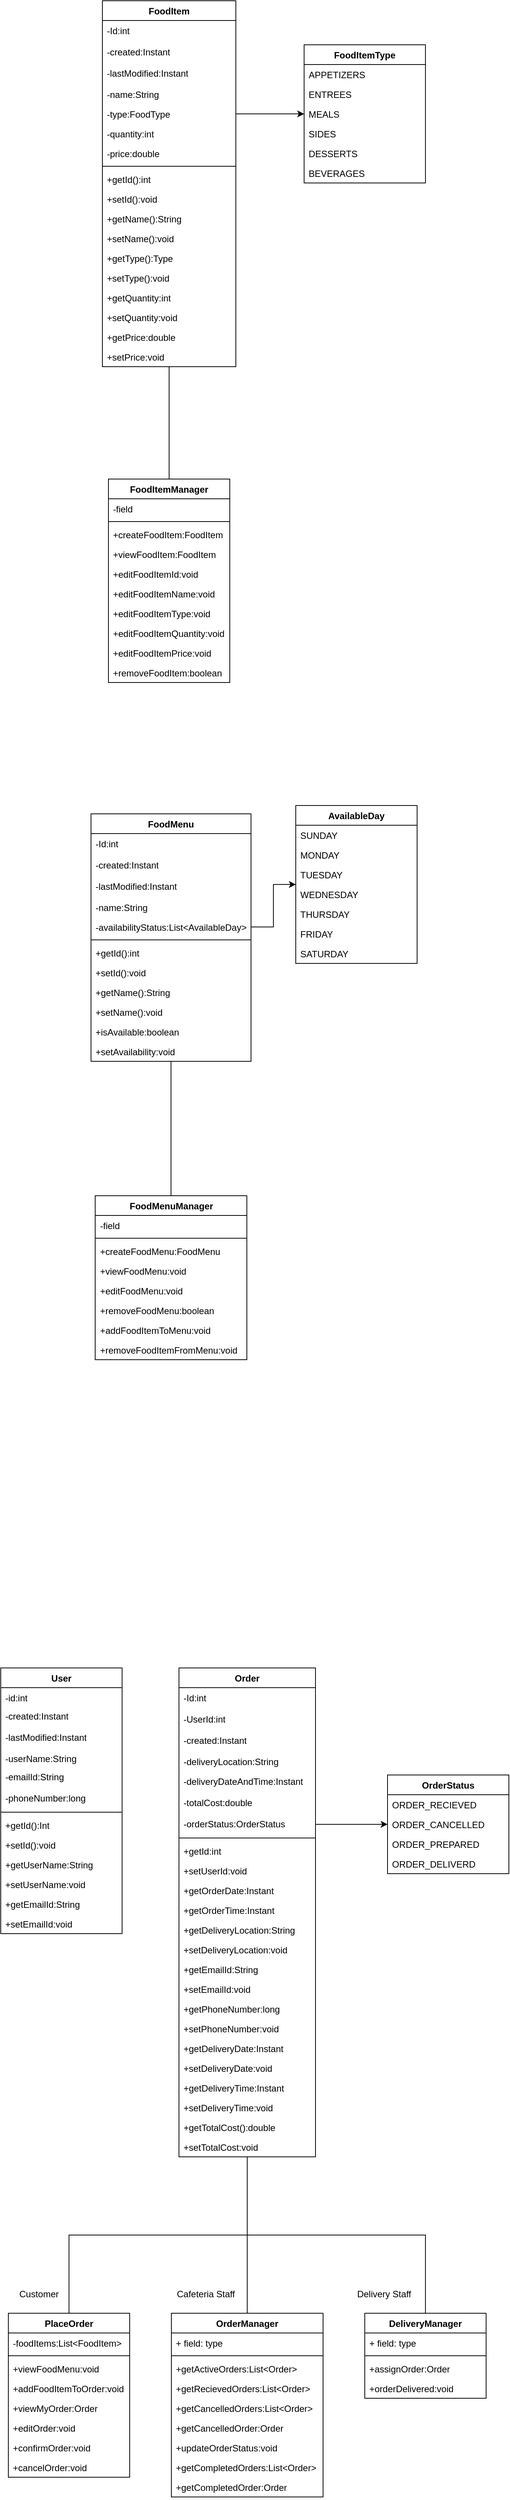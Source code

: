 <mxfile version="22.1.21" type="device" pages="4">
  <diagram name="ClassDiagram" id="p9Y9T4phwrzaKu6vCDfL">
    <mxGraphModel dx="1366" dy="803" grid="1" gridSize="10" guides="1" tooltips="1" connect="1" arrows="1" fold="1" page="1" pageScale="1" pageWidth="827" pageHeight="1169" math="0" shadow="0">
      <root>
        <mxCell id="0" />
        <mxCell id="1" parent="0" />
        <mxCell id="wKLZwY7ztb6qbdAIrqnW-5" value="FoodItem" style="swimlane;fontStyle=1;align=center;verticalAlign=top;childLayout=stackLayout;horizontal=1;startSize=26;horizontalStack=0;resizeParent=1;resizeParentMax=0;resizeLast=0;collapsible=1;marginBottom=0;whiteSpace=wrap;html=1;" parent="1" vertex="1">
          <mxGeometry x="214" y="180" width="176" height="482" as="geometry" />
        </mxCell>
        <mxCell id="wKLZwY7ztb6qbdAIrqnW-2" value="-Id:int" style="text;strokeColor=none;fillColor=none;align=left;verticalAlign=top;spacingLeft=4;spacingRight=4;overflow=hidden;rotatable=0;points=[[0,0.5],[1,0.5]];portConstraint=eastwest;whiteSpace=wrap;html=1;" parent="wKLZwY7ztb6qbdAIrqnW-5" vertex="1">
          <mxGeometry y="26" width="176" height="28" as="geometry" />
        </mxCell>
        <mxCell id="97BoUDtAnh4Qhn9bKcd9-4" value="-created:Instant" style="text;strokeColor=none;fillColor=none;align=left;verticalAlign=top;spacingLeft=4;spacingRight=4;overflow=hidden;rotatable=0;points=[[0,0.5],[1,0.5]];portConstraint=eastwest;whiteSpace=wrap;html=1;" vertex="1" parent="wKLZwY7ztb6qbdAIrqnW-5">
          <mxGeometry y="54" width="176" height="28" as="geometry" />
        </mxCell>
        <mxCell id="97BoUDtAnh4Qhn9bKcd9-5" value="-lastModified:Instant" style="text;strokeColor=none;fillColor=none;align=left;verticalAlign=top;spacingLeft=4;spacingRight=4;overflow=hidden;rotatable=0;points=[[0,0.5],[1,0.5]];portConstraint=eastwest;whiteSpace=wrap;html=1;" vertex="1" parent="wKLZwY7ztb6qbdAIrqnW-5">
          <mxGeometry y="82" width="176" height="28" as="geometry" />
        </mxCell>
        <mxCell id="wKLZwY7ztb6qbdAIrqnW-3" value="-name:String" style="text;strokeColor=none;fillColor=none;align=left;verticalAlign=top;spacingLeft=4;spacingRight=4;overflow=hidden;rotatable=0;points=[[0,0.5],[1,0.5]];portConstraint=eastwest;whiteSpace=wrap;html=1;" parent="wKLZwY7ztb6qbdAIrqnW-5" vertex="1">
          <mxGeometry y="110" width="176" height="26" as="geometry" />
        </mxCell>
        <mxCell id="wKLZwY7ztb6qbdAIrqnW-4" value="-type:FoodType" style="text;strokeColor=none;fillColor=none;align=left;verticalAlign=top;spacingLeft=4;spacingRight=4;overflow=hidden;rotatable=0;points=[[0,0.5],[1,0.5]];portConstraint=eastwest;whiteSpace=wrap;html=1;" parent="wKLZwY7ztb6qbdAIrqnW-5" vertex="1">
          <mxGeometry y="136" width="176" height="26" as="geometry" />
        </mxCell>
        <mxCell id="wKLZwY7ztb6qbdAIrqnW-44" value="-quantity:int" style="text;strokeColor=none;fillColor=none;align=left;verticalAlign=top;spacingLeft=4;spacingRight=4;overflow=hidden;rotatable=0;points=[[0,0.5],[1,0.5]];portConstraint=eastwest;whiteSpace=wrap;html=1;" parent="wKLZwY7ztb6qbdAIrqnW-5" vertex="1">
          <mxGeometry y="162" width="176" height="26" as="geometry" />
        </mxCell>
        <mxCell id="wKLZwY7ztb6qbdAIrqnW-43" value="-price:double" style="text;strokeColor=none;fillColor=none;align=left;verticalAlign=top;spacingLeft=4;spacingRight=4;overflow=hidden;rotatable=0;points=[[0,0.5],[1,0.5]];portConstraint=eastwest;whiteSpace=wrap;html=1;" parent="wKLZwY7ztb6qbdAIrqnW-5" vertex="1">
          <mxGeometry y="188" width="176" height="26" as="geometry" />
        </mxCell>
        <mxCell id="wKLZwY7ztb6qbdAIrqnW-7" value="" style="line;strokeWidth=1;fillColor=none;align=left;verticalAlign=middle;spacingTop=-1;spacingLeft=3;spacingRight=3;rotatable=0;labelPosition=right;points=[];portConstraint=eastwest;strokeColor=inherit;" parent="wKLZwY7ztb6qbdAIrqnW-5" vertex="1">
          <mxGeometry y="214" width="176" height="8" as="geometry" />
        </mxCell>
        <mxCell id="wKLZwY7ztb6qbdAIrqnW-10" value="+getId():int" style="text;strokeColor=none;fillColor=none;align=left;verticalAlign=top;spacingLeft=4;spacingRight=4;overflow=hidden;rotatable=0;points=[[0,0.5],[1,0.5]];portConstraint=eastwest;whiteSpace=wrap;html=1;" parent="wKLZwY7ztb6qbdAIrqnW-5" vertex="1">
          <mxGeometry y="222" width="176" height="26" as="geometry" />
        </mxCell>
        <mxCell id="wKLZwY7ztb6qbdAIrqnW-8" value="+setId():void" style="text;strokeColor=none;fillColor=none;align=left;verticalAlign=top;spacingLeft=4;spacingRight=4;overflow=hidden;rotatable=0;points=[[0,0.5],[1,0.5]];portConstraint=eastwest;whiteSpace=wrap;html=1;" parent="wKLZwY7ztb6qbdAIrqnW-5" vertex="1">
          <mxGeometry y="248" width="176" height="26" as="geometry" />
        </mxCell>
        <mxCell id="wKLZwY7ztb6qbdAIrqnW-9" value="+getName():String" style="text;strokeColor=none;fillColor=none;align=left;verticalAlign=top;spacingLeft=4;spacingRight=4;overflow=hidden;rotatable=0;points=[[0,0.5],[1,0.5]];portConstraint=eastwest;whiteSpace=wrap;html=1;" parent="wKLZwY7ztb6qbdAIrqnW-5" vertex="1">
          <mxGeometry y="274" width="176" height="26" as="geometry" />
        </mxCell>
        <mxCell id="wKLZwY7ztb6qbdAIrqnW-11" value="+setName():void" style="text;strokeColor=none;fillColor=none;align=left;verticalAlign=top;spacingLeft=4;spacingRight=4;overflow=hidden;rotatable=0;points=[[0,0.5],[1,0.5]];portConstraint=eastwest;whiteSpace=wrap;html=1;" parent="wKLZwY7ztb6qbdAIrqnW-5" vertex="1">
          <mxGeometry y="300" width="176" height="26" as="geometry" />
        </mxCell>
        <mxCell id="wKLZwY7ztb6qbdAIrqnW-12" value="+getType():Type" style="text;strokeColor=none;fillColor=none;align=left;verticalAlign=top;spacingLeft=4;spacingRight=4;overflow=hidden;rotatable=0;points=[[0,0.5],[1,0.5]];portConstraint=eastwest;whiteSpace=wrap;html=1;" parent="wKLZwY7ztb6qbdAIrqnW-5" vertex="1">
          <mxGeometry y="326" width="176" height="26" as="geometry" />
        </mxCell>
        <mxCell id="wKLZwY7ztb6qbdAIrqnW-13" value="+setType():void" style="text;strokeColor=none;fillColor=none;align=left;verticalAlign=top;spacingLeft=4;spacingRight=4;overflow=hidden;rotatable=0;points=[[0,0.5],[1,0.5]];portConstraint=eastwest;whiteSpace=wrap;html=1;" parent="wKLZwY7ztb6qbdAIrqnW-5" vertex="1">
          <mxGeometry y="352" width="176" height="26" as="geometry" />
        </mxCell>
        <mxCell id="cqZFV453CtBIBpehcWfN-1" value="+getQuantity:int" style="text;strokeColor=none;fillColor=none;align=left;verticalAlign=top;spacingLeft=4;spacingRight=4;overflow=hidden;rotatable=0;points=[[0,0.5],[1,0.5]];portConstraint=eastwest;whiteSpace=wrap;html=1;" parent="wKLZwY7ztb6qbdAIrqnW-5" vertex="1">
          <mxGeometry y="378" width="176" height="26" as="geometry" />
        </mxCell>
        <mxCell id="cqZFV453CtBIBpehcWfN-2" value="+setQuantity:void" style="text;strokeColor=none;fillColor=none;align=left;verticalAlign=top;spacingLeft=4;spacingRight=4;overflow=hidden;rotatable=0;points=[[0,0.5],[1,0.5]];portConstraint=eastwest;whiteSpace=wrap;html=1;" parent="wKLZwY7ztb6qbdAIrqnW-5" vertex="1">
          <mxGeometry y="404" width="176" height="26" as="geometry" />
        </mxCell>
        <mxCell id="cqZFV453CtBIBpehcWfN-3" value="+getPrice:double" style="text;strokeColor=none;fillColor=none;align=left;verticalAlign=top;spacingLeft=4;spacingRight=4;overflow=hidden;rotatable=0;points=[[0,0.5],[1,0.5]];portConstraint=eastwest;whiteSpace=wrap;html=1;" parent="wKLZwY7ztb6qbdAIrqnW-5" vertex="1">
          <mxGeometry y="430" width="176" height="26" as="geometry" />
        </mxCell>
        <mxCell id="cqZFV453CtBIBpehcWfN-4" value="+setPrice:void" style="text;strokeColor=none;fillColor=none;align=left;verticalAlign=top;spacingLeft=4;spacingRight=4;overflow=hidden;rotatable=0;points=[[0,0.5],[1,0.5]];portConstraint=eastwest;whiteSpace=wrap;html=1;" parent="wKLZwY7ztb6qbdAIrqnW-5" vertex="1">
          <mxGeometry y="456" width="176" height="26" as="geometry" />
        </mxCell>
        <mxCell id="wKLZwY7ztb6qbdAIrqnW-40" style="edgeStyle=orthogonalEdgeStyle;rounded=0;orthogonalLoop=1;jettySize=auto;html=1;exitX=0.5;exitY=0;exitDx=0;exitDy=0;entryX=0.5;entryY=1;entryDx=0;entryDy=0;endArrow=none;endFill=0;" parent="1" source="wKLZwY7ztb6qbdAIrqnW-14" target="wKLZwY7ztb6qbdAIrqnW-5" edge="1">
          <mxGeometry relative="1" as="geometry" />
        </mxCell>
        <mxCell id="wKLZwY7ztb6qbdAIrqnW-14" value="FoodItemManager" style="swimlane;fontStyle=1;align=center;verticalAlign=top;childLayout=stackLayout;horizontal=1;startSize=26;horizontalStack=0;resizeParent=1;resizeParentMax=0;resizeLast=0;collapsible=1;marginBottom=0;whiteSpace=wrap;html=1;" parent="1" vertex="1">
          <mxGeometry x="222" y="810" width="160" height="268" as="geometry" />
        </mxCell>
        <mxCell id="wKLZwY7ztb6qbdAIrqnW-15" value="-field" style="text;strokeColor=none;fillColor=none;align=left;verticalAlign=top;spacingLeft=4;spacingRight=4;overflow=hidden;rotatable=0;points=[[0,0.5],[1,0.5]];portConstraint=eastwest;whiteSpace=wrap;html=1;" parent="wKLZwY7ztb6qbdAIrqnW-14" vertex="1">
          <mxGeometry y="26" width="160" height="26" as="geometry" />
        </mxCell>
        <mxCell id="wKLZwY7ztb6qbdAIrqnW-16" value="" style="line;strokeWidth=1;fillColor=none;align=left;verticalAlign=middle;spacingTop=-1;spacingLeft=3;spacingRight=3;rotatable=0;labelPosition=right;points=[];portConstraint=eastwest;strokeColor=inherit;" parent="wKLZwY7ztb6qbdAIrqnW-14" vertex="1">
          <mxGeometry y="52" width="160" height="8" as="geometry" />
        </mxCell>
        <mxCell id="wKLZwY7ztb6qbdAIrqnW-17" value="+createFoodItem:FoodItem" style="text;strokeColor=none;fillColor=none;align=left;verticalAlign=top;spacingLeft=4;spacingRight=4;overflow=hidden;rotatable=0;points=[[0,0.5],[1,0.5]];portConstraint=eastwest;whiteSpace=wrap;html=1;" parent="wKLZwY7ztb6qbdAIrqnW-14" vertex="1">
          <mxGeometry y="60" width="160" height="26" as="geometry" />
        </mxCell>
        <mxCell id="vvQAfCvGzEiuaMecJXLH-26" value="+viewFoodItem:FoodItem" style="text;strokeColor=none;fillColor=none;align=left;verticalAlign=top;spacingLeft=4;spacingRight=4;overflow=hidden;rotatable=0;points=[[0,0.5],[1,0.5]];portConstraint=eastwest;whiteSpace=wrap;html=1;" parent="wKLZwY7ztb6qbdAIrqnW-14" vertex="1">
          <mxGeometry y="86" width="160" height="26" as="geometry" />
        </mxCell>
        <mxCell id="vvQAfCvGzEiuaMecJXLH-28" value="+editFoodItemId:void" style="text;strokeColor=none;fillColor=none;align=left;verticalAlign=top;spacingLeft=4;spacingRight=4;overflow=hidden;rotatable=0;points=[[0,0.5],[1,0.5]];portConstraint=eastwest;whiteSpace=wrap;html=1;" parent="wKLZwY7ztb6qbdAIrqnW-14" vertex="1">
          <mxGeometry y="112" width="160" height="26" as="geometry" />
        </mxCell>
        <mxCell id="vvQAfCvGzEiuaMecJXLH-33" value="+editFoodItemName:void" style="text;strokeColor=none;fillColor=none;align=left;verticalAlign=top;spacingLeft=4;spacingRight=4;overflow=hidden;rotatable=0;points=[[0,0.5],[1,0.5]];portConstraint=eastwest;whiteSpace=wrap;html=1;" parent="wKLZwY7ztb6qbdAIrqnW-14" vertex="1">
          <mxGeometry y="138" width="160" height="26" as="geometry" />
        </mxCell>
        <mxCell id="vvQAfCvGzEiuaMecJXLH-34" value="+editFoodItemType:void" style="text;strokeColor=none;fillColor=none;align=left;verticalAlign=top;spacingLeft=4;spacingRight=4;overflow=hidden;rotatable=0;points=[[0,0.5],[1,0.5]];portConstraint=eastwest;whiteSpace=wrap;html=1;" parent="wKLZwY7ztb6qbdAIrqnW-14" vertex="1">
          <mxGeometry y="164" width="160" height="26" as="geometry" />
        </mxCell>
        <mxCell id="vvQAfCvGzEiuaMecJXLH-35" value="+editFoodItemQuantity:void" style="text;strokeColor=none;fillColor=none;align=left;verticalAlign=top;spacingLeft=4;spacingRight=4;overflow=hidden;rotatable=0;points=[[0,0.5],[1,0.5]];portConstraint=eastwest;whiteSpace=wrap;html=1;" parent="wKLZwY7ztb6qbdAIrqnW-14" vertex="1">
          <mxGeometry y="190" width="160" height="26" as="geometry" />
        </mxCell>
        <mxCell id="vvQAfCvGzEiuaMecJXLH-36" value="+editFoodItemPrice:void" style="text;strokeColor=none;fillColor=none;align=left;verticalAlign=top;spacingLeft=4;spacingRight=4;overflow=hidden;rotatable=0;points=[[0,0.5],[1,0.5]];portConstraint=eastwest;whiteSpace=wrap;html=1;" parent="wKLZwY7ztb6qbdAIrqnW-14" vertex="1">
          <mxGeometry y="216" width="160" height="26" as="geometry" />
        </mxCell>
        <mxCell id="vvQAfCvGzEiuaMecJXLH-27" value="+removeFoodItem:boolean" style="text;strokeColor=none;fillColor=none;align=left;verticalAlign=top;spacingLeft=4;spacingRight=4;overflow=hidden;rotatable=0;points=[[0,0.5],[1,0.5]];portConstraint=eastwest;whiteSpace=wrap;html=1;" parent="wKLZwY7ztb6qbdAIrqnW-14" vertex="1">
          <mxGeometry y="242" width="160" height="26" as="geometry" />
        </mxCell>
        <mxCell id="vvQAfCvGzEiuaMecJXLH-23" style="edgeStyle=orthogonalEdgeStyle;rounded=0;orthogonalLoop=1;jettySize=auto;html=1;exitX=0.5;exitY=0;exitDx=0;exitDy=0;entryX=0.5;entryY=1;entryDx=0;entryDy=0;endArrow=none;endFill=0;" parent="1" source="wKLZwY7ztb6qbdAIrqnW-18" target="vvQAfCvGzEiuaMecJXLH-1" edge="1">
          <mxGeometry relative="1" as="geometry" />
        </mxCell>
        <mxCell id="wKLZwY7ztb6qbdAIrqnW-18" value="FoodMenuManager" style="swimlane;fontStyle=1;align=center;verticalAlign=top;childLayout=stackLayout;horizontal=1;startSize=26;horizontalStack=0;resizeParent=1;resizeParentMax=0;resizeLast=0;collapsible=1;marginBottom=0;whiteSpace=wrap;html=1;" parent="1" vertex="1">
          <mxGeometry x="204.5" y="1754" width="200" height="216" as="geometry" />
        </mxCell>
        <mxCell id="vvQAfCvGzEiuaMecJXLH-48" value="-field" style="text;strokeColor=none;fillColor=none;align=left;verticalAlign=top;spacingLeft=4;spacingRight=4;overflow=hidden;rotatable=0;points=[[0,0.5],[1,0.5]];portConstraint=eastwest;whiteSpace=wrap;html=1;" parent="wKLZwY7ztb6qbdAIrqnW-18" vertex="1">
          <mxGeometry y="26" width="200" height="26" as="geometry" />
        </mxCell>
        <mxCell id="wKLZwY7ztb6qbdAIrqnW-20" value="" style="line;strokeWidth=1;fillColor=none;align=left;verticalAlign=middle;spacingTop=-1;spacingLeft=3;spacingRight=3;rotatable=0;labelPosition=right;points=[];portConstraint=eastwest;strokeColor=inherit;" parent="wKLZwY7ztb6qbdAIrqnW-18" vertex="1">
          <mxGeometry y="52" width="200" height="8" as="geometry" />
        </mxCell>
        <mxCell id="wKLZwY7ztb6qbdAIrqnW-21" value="+createFoodMenu:FoodMenu" style="text;strokeColor=none;fillColor=none;align=left;verticalAlign=top;spacingLeft=4;spacingRight=4;overflow=hidden;rotatable=0;points=[[0,0.5],[1,0.5]];portConstraint=eastwest;whiteSpace=wrap;html=1;" parent="wKLZwY7ztb6qbdAIrqnW-18" vertex="1">
          <mxGeometry y="60" width="200" height="26" as="geometry" />
        </mxCell>
        <mxCell id="vvQAfCvGzEiuaMecJXLH-30" value="+viewFoodMenu:void" style="text;strokeColor=none;fillColor=none;align=left;verticalAlign=top;spacingLeft=4;spacingRight=4;overflow=hidden;rotatable=0;points=[[0,0.5],[1,0.5]];portConstraint=eastwest;whiteSpace=wrap;html=1;" parent="wKLZwY7ztb6qbdAIrqnW-18" vertex="1">
          <mxGeometry y="86" width="200" height="26" as="geometry" />
        </mxCell>
        <mxCell id="vvQAfCvGzEiuaMecJXLH-31" value="+editFoodMenu:void" style="text;strokeColor=none;fillColor=none;align=left;verticalAlign=top;spacingLeft=4;spacingRight=4;overflow=hidden;rotatable=0;points=[[0,0.5],[1,0.5]];portConstraint=eastwest;whiteSpace=wrap;html=1;" parent="wKLZwY7ztb6qbdAIrqnW-18" vertex="1">
          <mxGeometry y="112" width="200" height="26" as="geometry" />
        </mxCell>
        <mxCell id="vvQAfCvGzEiuaMecJXLH-32" value="+removeFoodMenu:boolean" style="text;strokeColor=none;fillColor=none;align=left;verticalAlign=top;spacingLeft=4;spacingRight=4;overflow=hidden;rotatable=0;points=[[0,0.5],[1,0.5]];portConstraint=eastwest;whiteSpace=wrap;html=1;" parent="wKLZwY7ztb6qbdAIrqnW-18" vertex="1">
          <mxGeometry y="138" width="200" height="26" as="geometry" />
        </mxCell>
        <mxCell id="vvQAfCvGzEiuaMecJXLH-44" value="+addFoodItemToMenu:void" style="text;strokeColor=none;fillColor=none;align=left;verticalAlign=top;spacingLeft=4;spacingRight=4;overflow=hidden;rotatable=0;points=[[0,0.5],[1,0.5]];portConstraint=eastwest;whiteSpace=wrap;html=1;" parent="wKLZwY7ztb6qbdAIrqnW-18" vertex="1">
          <mxGeometry y="164" width="200" height="26" as="geometry" />
        </mxCell>
        <mxCell id="vvQAfCvGzEiuaMecJXLH-45" value="+removeFoodItemFromMenu:void" style="text;strokeColor=none;fillColor=none;align=left;verticalAlign=top;spacingLeft=4;spacingRight=4;overflow=hidden;rotatable=0;points=[[0,0.5],[1,0.5]];portConstraint=eastwest;whiteSpace=wrap;html=1;" parent="wKLZwY7ztb6qbdAIrqnW-18" vertex="1">
          <mxGeometry y="190" width="200" height="26" as="geometry" />
        </mxCell>
        <mxCell id="l-knVf1chPhbGs4duyBC-9" style="edgeStyle=orthogonalEdgeStyle;rounded=0;orthogonalLoop=1;jettySize=auto;html=1;exitX=0.5;exitY=0;exitDx=0;exitDy=0;entryX=0.5;entryY=1;entryDx=0;entryDy=0;endArrow=none;endFill=0;" parent="1" source="wKLZwY7ztb6qbdAIrqnW-22" target="vvQAfCvGzEiuaMecJXLH-40" edge="1">
          <mxGeometry relative="1" as="geometry" />
        </mxCell>
        <mxCell id="wKLZwY7ztb6qbdAIrqnW-22" value="OrderManager" style="swimlane;fontStyle=1;align=center;verticalAlign=top;childLayout=stackLayout;horizontal=1;startSize=26;horizontalStack=0;resizeParent=1;resizeParentMax=0;resizeLast=0;collapsible=1;marginBottom=0;whiteSpace=wrap;html=1;" parent="1" vertex="1">
          <mxGeometry x="305" y="3226" width="200" height="242" as="geometry" />
        </mxCell>
        <mxCell id="wKLZwY7ztb6qbdAIrqnW-23" value="+ field: type" style="text;strokeColor=none;fillColor=none;align=left;verticalAlign=top;spacingLeft=4;spacingRight=4;overflow=hidden;rotatable=0;points=[[0,0.5],[1,0.5]];portConstraint=eastwest;whiteSpace=wrap;html=1;" parent="wKLZwY7ztb6qbdAIrqnW-22" vertex="1">
          <mxGeometry y="26" width="200" height="26" as="geometry" />
        </mxCell>
        <mxCell id="wKLZwY7ztb6qbdAIrqnW-24" value="" style="line;strokeWidth=1;fillColor=none;align=left;verticalAlign=middle;spacingTop=-1;spacingLeft=3;spacingRight=3;rotatable=0;labelPosition=right;points=[];portConstraint=eastwest;strokeColor=inherit;" parent="wKLZwY7ztb6qbdAIrqnW-22" vertex="1">
          <mxGeometry y="52" width="200" height="8" as="geometry" />
        </mxCell>
        <mxCell id="wKLZwY7ztb6qbdAIrqnW-25" value="+getActiveOrders:List&amp;lt;Order&amp;gt;" style="text;strokeColor=none;fillColor=none;align=left;verticalAlign=top;spacingLeft=4;spacingRight=4;overflow=hidden;rotatable=0;points=[[0,0.5],[1,0.5]];portConstraint=eastwest;whiteSpace=wrap;html=1;" parent="wKLZwY7ztb6qbdAIrqnW-22" vertex="1">
          <mxGeometry y="60" width="200" height="26" as="geometry" />
        </mxCell>
        <mxCell id="vvQAfCvGzEiuaMecJXLH-77" value="+getRecievedOrders:List&amp;lt;Order&amp;gt;" style="text;strokeColor=none;fillColor=none;align=left;verticalAlign=top;spacingLeft=4;spacingRight=4;overflow=hidden;rotatable=0;points=[[0,0.5],[1,0.5]];portConstraint=eastwest;whiteSpace=wrap;html=1;" parent="wKLZwY7ztb6qbdAIrqnW-22" vertex="1">
          <mxGeometry y="86" width="200" height="26" as="geometry" />
        </mxCell>
        <mxCell id="vvQAfCvGzEiuaMecJXLH-89" value="+getCancelledOrders:List&amp;lt;Order&amp;gt;" style="text;strokeColor=none;fillColor=none;align=left;verticalAlign=top;spacingLeft=4;spacingRight=4;overflow=hidden;rotatable=0;points=[[0,0.5],[1,0.5]];portConstraint=eastwest;whiteSpace=wrap;html=1;" parent="wKLZwY7ztb6qbdAIrqnW-22" vertex="1">
          <mxGeometry y="112" width="200" height="26" as="geometry" />
        </mxCell>
        <mxCell id="vvQAfCvGzEiuaMecJXLH-90" value="+getCancelledOrder:Order" style="text;strokeColor=none;fillColor=none;align=left;verticalAlign=top;spacingLeft=4;spacingRight=4;overflow=hidden;rotatable=0;points=[[0,0.5],[1,0.5]];portConstraint=eastwest;whiteSpace=wrap;html=1;" parent="wKLZwY7ztb6qbdAIrqnW-22" vertex="1">
          <mxGeometry y="138" width="200" height="26" as="geometry" />
        </mxCell>
        <mxCell id="vvQAfCvGzEiuaMecJXLH-86" value="+updateOrderStatus:void" style="text;strokeColor=none;fillColor=none;align=left;verticalAlign=top;spacingLeft=4;spacingRight=4;overflow=hidden;rotatable=0;points=[[0,0.5],[1,0.5]];portConstraint=eastwest;whiteSpace=wrap;html=1;" parent="wKLZwY7ztb6qbdAIrqnW-22" vertex="1">
          <mxGeometry y="164" width="200" height="26" as="geometry" />
        </mxCell>
        <mxCell id="vvQAfCvGzEiuaMecJXLH-91" value="+getCompletedOrders:List&amp;lt;Order&amp;gt;" style="text;strokeColor=none;fillColor=none;align=left;verticalAlign=top;spacingLeft=4;spacingRight=4;overflow=hidden;rotatable=0;points=[[0,0.5],[1,0.5]];portConstraint=eastwest;whiteSpace=wrap;html=1;" parent="wKLZwY7ztb6qbdAIrqnW-22" vertex="1">
          <mxGeometry y="190" width="200" height="26" as="geometry" />
        </mxCell>
        <mxCell id="vvQAfCvGzEiuaMecJXLH-92" value="+getCompletedOrder:Order" style="text;strokeColor=none;fillColor=none;align=left;verticalAlign=top;spacingLeft=4;spacingRight=4;overflow=hidden;rotatable=0;points=[[0,0.5],[1,0.5]];portConstraint=eastwest;whiteSpace=wrap;html=1;" parent="wKLZwY7ztb6qbdAIrqnW-22" vertex="1">
          <mxGeometry y="216" width="200" height="26" as="geometry" />
        </mxCell>
        <mxCell id="wKLZwY7ztb6qbdAIrqnW-31" value="FoodItemType" style="swimlane;fontStyle=1;align=center;verticalAlign=top;childLayout=stackLayout;horizontal=1;startSize=26;horizontalStack=0;resizeParent=1;resizeParentMax=0;resizeLast=0;collapsible=1;marginBottom=0;whiteSpace=wrap;html=1;" parent="1" vertex="1">
          <mxGeometry x="480" y="238" width="160" height="182" as="geometry">
            <mxRectangle x="360" y="160" width="100" height="30" as="alternateBounds" />
          </mxGeometry>
        </mxCell>
        <mxCell id="vvQAfCvGzEiuaMecJXLH-115" value="APPETIZERS" style="text;strokeColor=none;fillColor=none;align=left;verticalAlign=top;spacingLeft=4;spacingRight=4;overflow=hidden;rotatable=0;points=[[0,0.5],[1,0.5]];portConstraint=eastwest;whiteSpace=wrap;html=1;" parent="wKLZwY7ztb6qbdAIrqnW-31" vertex="1">
          <mxGeometry y="26" width="160" height="26" as="geometry" />
        </mxCell>
        <mxCell id="vvQAfCvGzEiuaMecJXLH-116" value="ENTREES" style="text;strokeColor=none;fillColor=none;align=left;verticalAlign=top;spacingLeft=4;spacingRight=4;overflow=hidden;rotatable=0;points=[[0,0.5],[1,0.5]];portConstraint=eastwest;whiteSpace=wrap;html=1;" parent="wKLZwY7ztb6qbdAIrqnW-31" vertex="1">
          <mxGeometry y="52" width="160" height="26" as="geometry" />
        </mxCell>
        <mxCell id="wKLZwY7ztb6qbdAIrqnW-32" value="MEALS" style="text;strokeColor=none;fillColor=none;align=left;verticalAlign=top;spacingLeft=4;spacingRight=4;overflow=hidden;rotatable=0;points=[[0,0.5],[1,0.5]];portConstraint=eastwest;whiteSpace=wrap;html=1;" parent="wKLZwY7ztb6qbdAIrqnW-31" vertex="1">
          <mxGeometry y="78" width="160" height="26" as="geometry" />
        </mxCell>
        <mxCell id="vvQAfCvGzEiuaMecJXLH-128" value="SIDES" style="text;strokeColor=none;fillColor=none;align=left;verticalAlign=top;spacingLeft=4;spacingRight=4;overflow=hidden;rotatable=0;points=[[0,0.5],[1,0.5]];portConstraint=eastwest;whiteSpace=wrap;html=1;" parent="wKLZwY7ztb6qbdAIrqnW-31" vertex="1">
          <mxGeometry y="104" width="160" height="26" as="geometry" />
        </mxCell>
        <mxCell id="vvQAfCvGzEiuaMecJXLH-117" value="DESSERTS" style="text;strokeColor=none;fillColor=none;align=left;verticalAlign=top;spacingLeft=4;spacingRight=4;overflow=hidden;rotatable=0;points=[[0,0.5],[1,0.5]];portConstraint=eastwest;whiteSpace=wrap;html=1;" parent="wKLZwY7ztb6qbdAIrqnW-31" vertex="1">
          <mxGeometry y="130" width="160" height="26" as="geometry" />
        </mxCell>
        <mxCell id="vvQAfCvGzEiuaMecJXLH-127" value="BEVERAGES" style="text;strokeColor=none;fillColor=none;align=left;verticalAlign=top;spacingLeft=4;spacingRight=4;overflow=hidden;rotatable=0;points=[[0,0.5],[1,0.5]];portConstraint=eastwest;whiteSpace=wrap;html=1;" parent="wKLZwY7ztb6qbdAIrqnW-31" vertex="1">
          <mxGeometry y="156" width="160" height="26" as="geometry" />
        </mxCell>
        <mxCell id="vvQAfCvGzEiuaMecJXLH-1" value="FoodMenu" style="swimlane;fontStyle=1;align=center;verticalAlign=top;childLayout=stackLayout;horizontal=1;startSize=26;horizontalStack=0;resizeParent=1;resizeParentMax=0;resizeLast=0;collapsible=1;marginBottom=0;whiteSpace=wrap;html=1;" parent="1" vertex="1">
          <mxGeometry x="199" y="1251" width="211" height="326" as="geometry" />
        </mxCell>
        <mxCell id="vvQAfCvGzEiuaMecJXLH-2" value="-Id:int" style="text;strokeColor=none;fillColor=none;align=left;verticalAlign=top;spacingLeft=4;spacingRight=4;overflow=hidden;rotatable=0;points=[[0,0.5],[1,0.5]];portConstraint=eastwest;whiteSpace=wrap;html=1;" parent="vvQAfCvGzEiuaMecJXLH-1" vertex="1">
          <mxGeometry y="26" width="211" height="28" as="geometry" />
        </mxCell>
        <mxCell id="97BoUDtAnh4Qhn9bKcd9-6" value="-created:Instant" style="text;strokeColor=none;fillColor=none;align=left;verticalAlign=top;spacingLeft=4;spacingRight=4;overflow=hidden;rotatable=0;points=[[0,0.5],[1,0.5]];portConstraint=eastwest;whiteSpace=wrap;html=1;" vertex="1" parent="vvQAfCvGzEiuaMecJXLH-1">
          <mxGeometry y="54" width="211" height="28" as="geometry" />
        </mxCell>
        <mxCell id="97BoUDtAnh4Qhn9bKcd9-7" value="-lastModified:Instant" style="text;strokeColor=none;fillColor=none;align=left;verticalAlign=top;spacingLeft=4;spacingRight=4;overflow=hidden;rotatable=0;points=[[0,0.5],[1,0.5]];portConstraint=eastwest;whiteSpace=wrap;html=1;" vertex="1" parent="vvQAfCvGzEiuaMecJXLH-1">
          <mxGeometry y="82" width="211" height="28" as="geometry" />
        </mxCell>
        <mxCell id="vvQAfCvGzEiuaMecJXLH-3" value="-name:String" style="text;strokeColor=none;fillColor=none;align=left;verticalAlign=top;spacingLeft=4;spacingRight=4;overflow=hidden;rotatable=0;points=[[0,0.5],[1,0.5]];portConstraint=eastwest;whiteSpace=wrap;html=1;" parent="vvQAfCvGzEiuaMecJXLH-1" vertex="1">
          <mxGeometry y="110" width="211" height="26" as="geometry" />
        </mxCell>
        <mxCell id="vvQAfCvGzEiuaMecJXLH-4" value="-availabilityStatus:List&amp;lt;AvailableDay&amp;gt;" style="text;strokeColor=none;fillColor=none;align=left;verticalAlign=top;spacingLeft=4;spacingRight=4;overflow=hidden;rotatable=0;points=[[0,0.5],[1,0.5]];portConstraint=eastwest;whiteSpace=wrap;html=1;" parent="vvQAfCvGzEiuaMecJXLH-1" vertex="1">
          <mxGeometry y="136" width="211" height="26" as="geometry" />
        </mxCell>
        <mxCell id="vvQAfCvGzEiuaMecJXLH-7" value="" style="line;strokeWidth=1;fillColor=none;align=left;verticalAlign=middle;spacingTop=-1;spacingLeft=3;spacingRight=3;rotatable=0;labelPosition=right;points=[];portConstraint=eastwest;strokeColor=inherit;" parent="vvQAfCvGzEiuaMecJXLH-1" vertex="1">
          <mxGeometry y="162" width="211" height="8" as="geometry" />
        </mxCell>
        <mxCell id="vvQAfCvGzEiuaMecJXLH-8" value="+getId():int" style="text;strokeColor=none;fillColor=none;align=left;verticalAlign=top;spacingLeft=4;spacingRight=4;overflow=hidden;rotatable=0;points=[[0,0.5],[1,0.5]];portConstraint=eastwest;whiteSpace=wrap;html=1;" parent="vvQAfCvGzEiuaMecJXLH-1" vertex="1">
          <mxGeometry y="170" width="211" height="26" as="geometry" />
        </mxCell>
        <mxCell id="vvQAfCvGzEiuaMecJXLH-9" value="+setId():void" style="text;strokeColor=none;fillColor=none;align=left;verticalAlign=top;spacingLeft=4;spacingRight=4;overflow=hidden;rotatable=0;points=[[0,0.5],[1,0.5]];portConstraint=eastwest;whiteSpace=wrap;html=1;" parent="vvQAfCvGzEiuaMecJXLH-1" vertex="1">
          <mxGeometry y="196" width="211" height="26" as="geometry" />
        </mxCell>
        <mxCell id="vvQAfCvGzEiuaMecJXLH-10" value="+getName():String" style="text;strokeColor=none;fillColor=none;align=left;verticalAlign=top;spacingLeft=4;spacingRight=4;overflow=hidden;rotatable=0;points=[[0,0.5],[1,0.5]];portConstraint=eastwest;whiteSpace=wrap;html=1;" parent="vvQAfCvGzEiuaMecJXLH-1" vertex="1">
          <mxGeometry y="222" width="211" height="26" as="geometry" />
        </mxCell>
        <mxCell id="vvQAfCvGzEiuaMecJXLH-11" value="+setName():void" style="text;strokeColor=none;fillColor=none;align=left;verticalAlign=top;spacingLeft=4;spacingRight=4;overflow=hidden;rotatable=0;points=[[0,0.5],[1,0.5]];portConstraint=eastwest;whiteSpace=wrap;html=1;" parent="vvQAfCvGzEiuaMecJXLH-1" vertex="1">
          <mxGeometry y="248" width="211" height="26" as="geometry" />
        </mxCell>
        <mxCell id="vvQAfCvGzEiuaMecJXLH-13" value="+isAvailable:boolean" style="text;strokeColor=none;fillColor=none;align=left;verticalAlign=top;spacingLeft=4;spacingRight=4;overflow=hidden;rotatable=0;points=[[0,0.5],[1,0.5]];portConstraint=eastwest;whiteSpace=wrap;html=1;" parent="vvQAfCvGzEiuaMecJXLH-1" vertex="1">
          <mxGeometry y="274" width="211" height="26" as="geometry" />
        </mxCell>
        <mxCell id="vvQAfCvGzEiuaMecJXLH-38" value="+setAvailability:void" style="text;strokeColor=none;fillColor=none;align=left;verticalAlign=top;spacingLeft=4;spacingRight=4;overflow=hidden;rotatable=0;points=[[0,0.5],[1,0.5]];portConstraint=eastwest;whiteSpace=wrap;html=1;" parent="vvQAfCvGzEiuaMecJXLH-1" vertex="1">
          <mxGeometry y="300" width="211" height="26" as="geometry" />
        </mxCell>
        <mxCell id="vvQAfCvGzEiuaMecJXLH-40" value="Order" style="swimlane;fontStyle=1;align=center;verticalAlign=top;childLayout=stackLayout;horizontal=1;startSize=26;horizontalStack=0;resizeParent=1;resizeParentMax=0;resizeLast=0;collapsible=1;marginBottom=0;whiteSpace=wrap;html=1;" parent="1" vertex="1">
          <mxGeometry x="315" y="2376" width="180" height="644" as="geometry" />
        </mxCell>
        <mxCell id="vvQAfCvGzEiuaMecJXLH-46" value="-Id:int" style="text;strokeColor=none;fillColor=none;align=left;verticalAlign=top;spacingLeft=4;spacingRight=4;overflow=hidden;rotatable=0;points=[[0,0.5],[1,0.5]];portConstraint=eastwest;whiteSpace=wrap;html=1;" parent="vvQAfCvGzEiuaMecJXLH-40" vertex="1">
          <mxGeometry y="26" width="180" height="28" as="geometry" />
        </mxCell>
        <mxCell id="1Z3b3KpiDYNOQmNhvN_3-35" value="-UserId:int" style="text;strokeColor=none;fillColor=none;align=left;verticalAlign=top;spacingLeft=4;spacingRight=4;overflow=hidden;rotatable=0;points=[[0,0.5],[1,0.5]];portConstraint=eastwest;whiteSpace=wrap;html=1;" parent="vvQAfCvGzEiuaMecJXLH-40" vertex="1">
          <mxGeometry y="54" width="180" height="28" as="geometry" />
        </mxCell>
        <mxCell id="zGzCDWxbLoPHBfO8qO---2" value="-created:Instant" style="text;strokeColor=none;fillColor=none;align=left;verticalAlign=top;spacingLeft=4;spacingRight=4;overflow=hidden;rotatable=0;points=[[0,0.5],[1,0.5]];portConstraint=eastwest;whiteSpace=wrap;html=1;" parent="vvQAfCvGzEiuaMecJXLH-40" vertex="1">
          <mxGeometry y="82" width="180" height="28" as="geometry" />
        </mxCell>
        <mxCell id="vvQAfCvGzEiuaMecJXLH-41" value="-deliveryLocation:String" style="text;strokeColor=none;fillColor=none;align=left;verticalAlign=top;spacingLeft=4;spacingRight=4;overflow=hidden;rotatable=0;points=[[0,0.5],[1,0.5]];portConstraint=eastwest;whiteSpace=wrap;html=1;" parent="vvQAfCvGzEiuaMecJXLH-40" vertex="1">
          <mxGeometry y="110" width="180" height="26" as="geometry" />
        </mxCell>
        <mxCell id="vvQAfCvGzEiuaMecJXLH-51" value="-deliveryDateAndTime:Instant" style="text;strokeColor=none;fillColor=none;align=left;verticalAlign=top;spacingLeft=4;spacingRight=4;overflow=hidden;rotatable=0;points=[[0,0.5],[1,0.5]];portConstraint=eastwest;whiteSpace=wrap;html=1;" parent="vvQAfCvGzEiuaMecJXLH-40" vertex="1">
          <mxGeometry y="136" width="180" height="28" as="geometry" />
        </mxCell>
        <mxCell id="vvQAfCvGzEiuaMecJXLH-68" value="-totalCost:double" style="text;strokeColor=none;fillColor=none;align=left;verticalAlign=top;spacingLeft=4;spacingRight=4;overflow=hidden;rotatable=0;points=[[0,0.5],[1,0.5]];portConstraint=eastwest;whiteSpace=wrap;html=1;" parent="vvQAfCvGzEiuaMecJXLH-40" vertex="1">
          <mxGeometry y="164" width="180" height="28" as="geometry" />
        </mxCell>
        <mxCell id="zGzCDWxbLoPHBfO8qO---1" value="-orderStatus:OrderStatus" style="text;strokeColor=none;fillColor=none;align=left;verticalAlign=top;spacingLeft=4;spacingRight=4;overflow=hidden;rotatable=0;points=[[0,0.5],[1,0.5]];portConstraint=eastwest;whiteSpace=wrap;html=1;" parent="vvQAfCvGzEiuaMecJXLH-40" vertex="1">
          <mxGeometry y="192" width="180" height="28" as="geometry" />
        </mxCell>
        <mxCell id="vvQAfCvGzEiuaMecJXLH-42" value="" style="line;strokeWidth=1;fillColor=none;align=left;verticalAlign=middle;spacingTop=-1;spacingLeft=3;spacingRight=3;rotatable=0;labelPosition=right;points=[];portConstraint=eastwest;strokeColor=inherit;" parent="vvQAfCvGzEiuaMecJXLH-40" vertex="1">
          <mxGeometry y="220" width="180" height="8" as="geometry" />
        </mxCell>
        <mxCell id="vvQAfCvGzEiuaMecJXLH-43" value="+getId:int" style="text;strokeColor=none;fillColor=none;align=left;verticalAlign=top;spacingLeft=4;spacingRight=4;overflow=hidden;rotatable=0;points=[[0,0.5],[1,0.5]];portConstraint=eastwest;whiteSpace=wrap;html=1;" parent="vvQAfCvGzEiuaMecJXLH-40" vertex="1">
          <mxGeometry y="228" width="180" height="26" as="geometry" />
        </mxCell>
        <mxCell id="1Z3b3KpiDYNOQmNhvN_3-37" value="+setUserId:void" style="text;strokeColor=none;fillColor=none;align=left;verticalAlign=top;spacingLeft=4;spacingRight=4;overflow=hidden;rotatable=0;points=[[0,0.5],[1,0.5]];portConstraint=eastwest;whiteSpace=wrap;html=1;" parent="vvQAfCvGzEiuaMecJXLH-40" vertex="1">
          <mxGeometry y="254" width="180" height="26" as="geometry" />
        </mxCell>
        <mxCell id="vvQAfCvGzEiuaMecJXLH-52" value="+getOrderDate:Instant" style="text;strokeColor=none;fillColor=none;align=left;verticalAlign=top;spacingLeft=4;spacingRight=4;overflow=hidden;rotatable=0;points=[[0,0.5],[1,0.5]];portConstraint=eastwest;whiteSpace=wrap;html=1;" parent="vvQAfCvGzEiuaMecJXLH-40" vertex="1">
          <mxGeometry y="280" width="180" height="26" as="geometry" />
        </mxCell>
        <mxCell id="l-knVf1chPhbGs4duyBC-1" value="+getOrderTime:Instant" style="text;strokeColor=none;fillColor=none;align=left;verticalAlign=top;spacingLeft=4;spacingRight=4;overflow=hidden;rotatable=0;points=[[0,0.5],[1,0.5]];portConstraint=eastwest;whiteSpace=wrap;html=1;" parent="vvQAfCvGzEiuaMecJXLH-40" vertex="1">
          <mxGeometry y="306" width="180" height="26" as="geometry" />
        </mxCell>
        <mxCell id="vvQAfCvGzEiuaMecJXLH-53" value="+getDeliveryLocation:String" style="text;strokeColor=none;fillColor=none;align=left;verticalAlign=top;spacingLeft=4;spacingRight=4;overflow=hidden;rotatable=0;points=[[0,0.5],[1,0.5]];portConstraint=eastwest;whiteSpace=wrap;html=1;" parent="vvQAfCvGzEiuaMecJXLH-40" vertex="1">
          <mxGeometry y="332" width="180" height="26" as="geometry" />
        </mxCell>
        <mxCell id="vvQAfCvGzEiuaMecJXLH-61" value="+setDeliveryLocation:void" style="text;strokeColor=none;fillColor=none;align=left;verticalAlign=top;spacingLeft=4;spacingRight=4;overflow=hidden;rotatable=0;points=[[0,0.5],[1,0.5]];portConstraint=eastwest;whiteSpace=wrap;html=1;" parent="vvQAfCvGzEiuaMecJXLH-40" vertex="1">
          <mxGeometry y="358" width="180" height="26" as="geometry" />
        </mxCell>
        <mxCell id="vvQAfCvGzEiuaMecJXLH-55" value="+getEmailId:String" style="text;strokeColor=none;fillColor=none;align=left;verticalAlign=top;spacingLeft=4;spacingRight=4;overflow=hidden;rotatable=0;points=[[0,0.5],[1,0.5]];portConstraint=eastwest;whiteSpace=wrap;html=1;" parent="vvQAfCvGzEiuaMecJXLH-40" vertex="1">
          <mxGeometry y="384" width="180" height="26" as="geometry" />
        </mxCell>
        <mxCell id="vvQAfCvGzEiuaMecJXLH-62" value="+setEmailId:void" style="text;strokeColor=none;fillColor=none;align=left;verticalAlign=top;spacingLeft=4;spacingRight=4;overflow=hidden;rotatable=0;points=[[0,0.5],[1,0.5]];portConstraint=eastwest;whiteSpace=wrap;html=1;" parent="vvQAfCvGzEiuaMecJXLH-40" vertex="1">
          <mxGeometry y="410" width="180" height="26" as="geometry" />
        </mxCell>
        <mxCell id="vvQAfCvGzEiuaMecJXLH-56" value="+getPhoneNumber:long" style="text;strokeColor=none;fillColor=none;align=left;verticalAlign=top;spacingLeft=4;spacingRight=4;overflow=hidden;rotatable=0;points=[[0,0.5],[1,0.5]];portConstraint=eastwest;whiteSpace=wrap;html=1;" parent="vvQAfCvGzEiuaMecJXLH-40" vertex="1">
          <mxGeometry y="436" width="180" height="26" as="geometry" />
        </mxCell>
        <mxCell id="vvQAfCvGzEiuaMecJXLH-63" value="+setPhoneNumber:void" style="text;strokeColor=none;fillColor=none;align=left;verticalAlign=top;spacingLeft=4;spacingRight=4;overflow=hidden;rotatable=0;points=[[0,0.5],[1,0.5]];portConstraint=eastwest;whiteSpace=wrap;html=1;" parent="vvQAfCvGzEiuaMecJXLH-40" vertex="1">
          <mxGeometry y="462" width="180" height="26" as="geometry" />
        </mxCell>
        <mxCell id="vvQAfCvGzEiuaMecJXLH-60" value="+getDeliveryDate:Instant" style="text;strokeColor=none;fillColor=none;align=left;verticalAlign=top;spacingLeft=4;spacingRight=4;overflow=hidden;rotatable=0;points=[[0,0.5],[1,0.5]];portConstraint=eastwest;whiteSpace=wrap;html=1;" parent="vvQAfCvGzEiuaMecJXLH-40" vertex="1">
          <mxGeometry y="488" width="180" height="26" as="geometry" />
        </mxCell>
        <mxCell id="vvQAfCvGzEiuaMecJXLH-65" value="+setDeliveryDate:void" style="text;strokeColor=none;fillColor=none;align=left;verticalAlign=top;spacingLeft=4;spacingRight=4;overflow=hidden;rotatable=0;points=[[0,0.5],[1,0.5]];portConstraint=eastwest;whiteSpace=wrap;html=1;" parent="vvQAfCvGzEiuaMecJXLH-40" vertex="1">
          <mxGeometry y="514" width="180" height="26" as="geometry" />
        </mxCell>
        <mxCell id="vvQAfCvGzEiuaMecJXLH-66" value="+getDeliveryTime:Instant" style="text;strokeColor=none;fillColor=none;align=left;verticalAlign=top;spacingLeft=4;spacingRight=4;overflow=hidden;rotatable=0;points=[[0,0.5],[1,0.5]];portConstraint=eastwest;whiteSpace=wrap;html=1;" parent="vvQAfCvGzEiuaMecJXLH-40" vertex="1">
          <mxGeometry y="540" width="180" height="26" as="geometry" />
        </mxCell>
        <mxCell id="vvQAfCvGzEiuaMecJXLH-67" value="+setDeliveryTime:void" style="text;strokeColor=none;fillColor=none;align=left;verticalAlign=top;spacingLeft=4;spacingRight=4;overflow=hidden;rotatable=0;points=[[0,0.5],[1,0.5]];portConstraint=eastwest;whiteSpace=wrap;html=1;" parent="vvQAfCvGzEiuaMecJXLH-40" vertex="1">
          <mxGeometry y="566" width="180" height="26" as="geometry" />
        </mxCell>
        <mxCell id="l-knVf1chPhbGs4duyBC-3" value="+getTotalCost():double" style="text;strokeColor=none;fillColor=none;align=left;verticalAlign=top;spacingLeft=4;spacingRight=4;overflow=hidden;rotatable=0;points=[[0,0.5],[1,0.5]];portConstraint=eastwest;whiteSpace=wrap;html=1;" parent="vvQAfCvGzEiuaMecJXLH-40" vertex="1">
          <mxGeometry y="592" width="180" height="26" as="geometry" />
        </mxCell>
        <mxCell id="l-knVf1chPhbGs4duyBC-4" value="+setTotalCost:void" style="text;strokeColor=none;fillColor=none;align=left;verticalAlign=top;spacingLeft=4;spacingRight=4;overflow=hidden;rotatable=0;points=[[0,0.5],[1,0.5]];portConstraint=eastwest;whiteSpace=wrap;html=1;" parent="vvQAfCvGzEiuaMecJXLH-40" vertex="1">
          <mxGeometry y="618" width="180" height="26" as="geometry" />
        </mxCell>
        <mxCell id="vvQAfCvGzEiuaMecJXLH-69" value="OrderStatus" style="swimlane;fontStyle=1;align=center;verticalAlign=top;childLayout=stackLayout;horizontal=1;startSize=26;horizontalStack=0;resizeParent=1;resizeParentMax=0;resizeLast=0;collapsible=1;marginBottom=0;whiteSpace=wrap;html=1;" parent="1" vertex="1">
          <mxGeometry x="590" y="2517" width="160" height="130" as="geometry">
            <mxRectangle x="360" y="160" width="100" height="30" as="alternateBounds" />
          </mxGeometry>
        </mxCell>
        <mxCell id="vvQAfCvGzEiuaMecJXLH-75" value="ORDER_RECIEVED" style="text;strokeColor=none;fillColor=none;align=left;verticalAlign=top;spacingLeft=4;spacingRight=4;overflow=hidden;rotatable=0;points=[[0,0.5],[1,0.5]];portConstraint=eastwest;whiteSpace=wrap;html=1;" parent="vvQAfCvGzEiuaMecJXLH-69" vertex="1">
          <mxGeometry y="26" width="160" height="26" as="geometry" />
        </mxCell>
        <mxCell id="vvQAfCvGzEiuaMecJXLH-71" value="ORDER_CANCELLED" style="text;strokeColor=none;fillColor=none;align=left;verticalAlign=top;spacingLeft=4;spacingRight=4;overflow=hidden;rotatable=0;points=[[0,0.5],[1,0.5]];portConstraint=eastwest;whiteSpace=wrap;html=1;" parent="vvQAfCvGzEiuaMecJXLH-69" vertex="1">
          <mxGeometry y="52" width="160" height="26" as="geometry" />
        </mxCell>
        <mxCell id="vvQAfCvGzEiuaMecJXLH-76" value="ORDER_PREPARED" style="text;strokeColor=none;fillColor=none;align=left;verticalAlign=top;spacingLeft=4;spacingRight=4;overflow=hidden;rotatable=0;points=[[0,0.5],[1,0.5]];portConstraint=eastwest;whiteSpace=wrap;html=1;" parent="vvQAfCvGzEiuaMecJXLH-69" vertex="1">
          <mxGeometry y="78" width="160" height="26" as="geometry" />
        </mxCell>
        <mxCell id="vvQAfCvGzEiuaMecJXLH-72" value="ORDER_DELIVERD" style="text;strokeColor=none;fillColor=none;align=left;verticalAlign=top;spacingLeft=4;spacingRight=4;overflow=hidden;rotatable=0;points=[[0,0.5],[1,0.5]];portConstraint=eastwest;whiteSpace=wrap;html=1;" parent="vvQAfCvGzEiuaMecJXLH-69" vertex="1">
          <mxGeometry y="104" width="160" height="26" as="geometry" />
        </mxCell>
        <mxCell id="vvQAfCvGzEiuaMecJXLH-74" style="edgeStyle=orthogonalEdgeStyle;rounded=0;orthogonalLoop=1;jettySize=auto;html=1;exitX=1;exitY=0.5;exitDx=0;exitDy=0;entryX=0;entryY=0.5;entryDx=0;entryDy=0;" parent="1" source="wKLZwY7ztb6qbdAIrqnW-4" target="wKLZwY7ztb6qbdAIrqnW-31" edge="1">
          <mxGeometry relative="1" as="geometry" />
        </mxCell>
        <mxCell id="l-knVf1chPhbGs4duyBC-5" style="edgeStyle=orthogonalEdgeStyle;rounded=0;orthogonalLoop=1;jettySize=auto;html=1;exitX=0.5;exitY=0;exitDx=0;exitDy=0;entryX=0.5;entryY=1;entryDx=0;entryDy=0;endArrow=none;endFill=0;" parent="1" source="vvQAfCvGzEiuaMecJXLH-78" target="vvQAfCvGzEiuaMecJXLH-40" edge="1">
          <mxGeometry relative="1" as="geometry" />
        </mxCell>
        <mxCell id="vvQAfCvGzEiuaMecJXLH-78" value="PlaceOrder" style="swimlane;fontStyle=1;align=center;verticalAlign=top;childLayout=stackLayout;horizontal=1;startSize=26;horizontalStack=0;resizeParent=1;resizeParentMax=0;resizeLast=0;collapsible=1;marginBottom=0;whiteSpace=wrap;html=1;" parent="1" vertex="1">
          <mxGeometry x="90" y="3226" width="160" height="216" as="geometry" />
        </mxCell>
        <mxCell id="vvQAfCvGzEiuaMecJXLH-106" value="-foodItems:List&amp;lt;FoodItem&amp;gt;" style="text;strokeColor=none;fillColor=none;align=left;verticalAlign=top;spacingLeft=4;spacingRight=4;overflow=hidden;rotatable=0;points=[[0,0.5],[1,0.5]];portConstraint=eastwest;whiteSpace=wrap;html=1;" parent="vvQAfCvGzEiuaMecJXLH-78" vertex="1">
          <mxGeometry y="26" width="160" height="26" as="geometry" />
        </mxCell>
        <mxCell id="vvQAfCvGzEiuaMecJXLH-80" value="" style="line;strokeWidth=1;fillColor=none;align=left;verticalAlign=middle;spacingTop=-1;spacingLeft=3;spacingRight=3;rotatable=0;labelPosition=right;points=[];portConstraint=eastwest;strokeColor=inherit;" parent="vvQAfCvGzEiuaMecJXLH-78" vertex="1">
          <mxGeometry y="52" width="160" height="8" as="geometry" />
        </mxCell>
        <mxCell id="vvQAfCvGzEiuaMecJXLH-81" value="+viewFoodMenu:void" style="text;strokeColor=none;fillColor=none;align=left;verticalAlign=top;spacingLeft=4;spacingRight=4;overflow=hidden;rotatable=0;points=[[0,0.5],[1,0.5]];portConstraint=eastwest;whiteSpace=wrap;html=1;" parent="vvQAfCvGzEiuaMecJXLH-78" vertex="1">
          <mxGeometry y="60" width="160" height="26" as="geometry" />
        </mxCell>
        <mxCell id="vvQAfCvGzEiuaMecJXLH-101" value="+addFoodItemToOrder:void" style="text;strokeColor=none;fillColor=none;align=left;verticalAlign=top;spacingLeft=4;spacingRight=4;overflow=hidden;rotatable=0;points=[[0,0.5],[1,0.5]];portConstraint=eastwest;whiteSpace=wrap;html=1;" parent="vvQAfCvGzEiuaMecJXLH-78" vertex="1">
          <mxGeometry y="86" width="160" height="26" as="geometry" />
        </mxCell>
        <mxCell id="vvQAfCvGzEiuaMecJXLH-82" value="+viewMyOrder:Order" style="text;strokeColor=none;fillColor=none;align=left;verticalAlign=top;spacingLeft=4;spacingRight=4;overflow=hidden;rotatable=0;points=[[0,0.5],[1,0.5]];portConstraint=eastwest;whiteSpace=wrap;html=1;" parent="vvQAfCvGzEiuaMecJXLH-78" vertex="1">
          <mxGeometry y="112" width="160" height="26" as="geometry" />
        </mxCell>
        <mxCell id="vvQAfCvGzEiuaMecJXLH-105" value="+editOrder:void" style="text;strokeColor=none;fillColor=none;align=left;verticalAlign=top;spacingLeft=4;spacingRight=4;overflow=hidden;rotatable=0;points=[[0,0.5],[1,0.5]];portConstraint=eastwest;whiteSpace=wrap;html=1;" parent="vvQAfCvGzEiuaMecJXLH-78" vertex="1">
          <mxGeometry y="138" width="160" height="26" as="geometry" />
        </mxCell>
        <mxCell id="vvQAfCvGzEiuaMecJXLH-114" value="+confirmOrder:void" style="text;strokeColor=none;fillColor=none;align=left;verticalAlign=top;spacingLeft=4;spacingRight=4;overflow=hidden;rotatable=0;points=[[0,0.5],[1,0.5]];portConstraint=eastwest;whiteSpace=wrap;html=1;" parent="vvQAfCvGzEiuaMecJXLH-78" vertex="1">
          <mxGeometry y="164" width="160" height="26" as="geometry" />
        </mxCell>
        <mxCell id="vvQAfCvGzEiuaMecJXLH-107" value="+cancelOrder:void" style="text;strokeColor=none;fillColor=none;align=left;verticalAlign=top;spacingLeft=4;spacingRight=4;overflow=hidden;rotatable=0;points=[[0,0.5],[1,0.5]];portConstraint=eastwest;whiteSpace=wrap;html=1;" parent="vvQAfCvGzEiuaMecJXLH-78" vertex="1">
          <mxGeometry y="190" width="160" height="26" as="geometry" />
        </mxCell>
        <mxCell id="vvQAfCvGzEiuaMecJXLH-83" value="Cafeteria Staff" style="text;html=1;align=center;verticalAlign=middle;resizable=0;points=[];autosize=1;strokeColor=none;fillColor=none;" parent="1" vertex="1">
          <mxGeometry x="300" y="3186" width="100" height="30" as="geometry" />
        </mxCell>
        <mxCell id="vvQAfCvGzEiuaMecJXLH-84" value="Customer" style="text;html=1;align=center;verticalAlign=middle;resizable=0;points=[];autosize=1;strokeColor=none;fillColor=none;" parent="1" vertex="1">
          <mxGeometry x="90" y="3186" width="80" height="30" as="geometry" />
        </mxCell>
        <mxCell id="l-knVf1chPhbGs4duyBC-10" style="edgeStyle=orthogonalEdgeStyle;rounded=0;orthogonalLoop=1;jettySize=auto;html=1;exitX=0.5;exitY=0;exitDx=0;exitDy=0;entryX=0.5;entryY=1;entryDx=0;entryDy=0;endArrow=none;endFill=0;" parent="1" source="vvQAfCvGzEiuaMecJXLH-93" target="vvQAfCvGzEiuaMecJXLH-40" edge="1">
          <mxGeometry relative="1" as="geometry" />
        </mxCell>
        <mxCell id="vvQAfCvGzEiuaMecJXLH-93" value="DeliveryManager" style="swimlane;fontStyle=1;align=center;verticalAlign=top;childLayout=stackLayout;horizontal=1;startSize=26;horizontalStack=0;resizeParent=1;resizeParentMax=0;resizeLast=0;collapsible=1;marginBottom=0;whiteSpace=wrap;html=1;" parent="1" vertex="1">
          <mxGeometry x="560" y="3226" width="160" height="112" as="geometry" />
        </mxCell>
        <mxCell id="vvQAfCvGzEiuaMecJXLH-94" value="+ field: type" style="text;strokeColor=none;fillColor=none;align=left;verticalAlign=top;spacingLeft=4;spacingRight=4;overflow=hidden;rotatable=0;points=[[0,0.5],[1,0.5]];portConstraint=eastwest;whiteSpace=wrap;html=1;" parent="vvQAfCvGzEiuaMecJXLH-93" vertex="1">
          <mxGeometry y="26" width="160" height="26" as="geometry" />
        </mxCell>
        <mxCell id="vvQAfCvGzEiuaMecJXLH-95" value="" style="line;strokeWidth=1;fillColor=none;align=left;verticalAlign=middle;spacingTop=-1;spacingLeft=3;spacingRight=3;rotatable=0;labelPosition=right;points=[];portConstraint=eastwest;strokeColor=inherit;" parent="vvQAfCvGzEiuaMecJXLH-93" vertex="1">
          <mxGeometry y="52" width="160" height="8" as="geometry" />
        </mxCell>
        <mxCell id="F1UZXtQf_sbV7Ycxg4NY-1" value="+assignOrder:Order" style="text;strokeColor=none;fillColor=none;align=left;verticalAlign=top;spacingLeft=4;spacingRight=4;overflow=hidden;rotatable=0;points=[[0,0.5],[1,0.5]];portConstraint=eastwest;whiteSpace=wrap;html=1;" parent="vvQAfCvGzEiuaMecJXLH-93" vertex="1">
          <mxGeometry y="60" width="160" height="26" as="geometry" />
        </mxCell>
        <mxCell id="vvQAfCvGzEiuaMecJXLH-97" value="+orderDelivered:void" style="text;strokeColor=none;fillColor=none;align=left;verticalAlign=top;spacingLeft=4;spacingRight=4;overflow=hidden;rotatable=0;points=[[0,0.5],[1,0.5]];portConstraint=eastwest;whiteSpace=wrap;html=1;" parent="vvQAfCvGzEiuaMecJXLH-93" vertex="1">
          <mxGeometry y="86" width="160" height="26" as="geometry" />
        </mxCell>
        <mxCell id="vvQAfCvGzEiuaMecJXLH-98" value="Delivery Staff" style="text;html=1;align=center;verticalAlign=middle;resizable=0;points=[];autosize=1;strokeColor=none;fillColor=none;" parent="1" vertex="1">
          <mxGeometry x="540" y="3186" width="90" height="30" as="geometry" />
        </mxCell>
        <mxCell id="vvQAfCvGzEiuaMecJXLH-118" value="AvailableDay" style="swimlane;fontStyle=1;align=center;verticalAlign=top;childLayout=stackLayout;horizontal=1;startSize=26;horizontalStack=0;resizeParent=1;resizeParentMax=0;resizeLast=0;collapsible=1;marginBottom=0;whiteSpace=wrap;html=1;" parent="1" vertex="1">
          <mxGeometry x="469" y="1240" width="160" height="208" as="geometry">
            <mxRectangle x="360" y="160" width="100" height="30" as="alternateBounds" />
          </mxGeometry>
        </mxCell>
        <mxCell id="vvQAfCvGzEiuaMecJXLH-121" value="SUNDAY" style="text;strokeColor=none;fillColor=none;align=left;verticalAlign=top;spacingLeft=4;spacingRight=4;overflow=hidden;rotatable=0;points=[[0,0.5],[1,0.5]];portConstraint=eastwest;whiteSpace=wrap;html=1;" parent="vvQAfCvGzEiuaMecJXLH-118" vertex="1">
          <mxGeometry y="26" width="160" height="26" as="geometry" />
        </mxCell>
        <mxCell id="vvQAfCvGzEiuaMecJXLH-119" value="MONDAY" style="text;strokeColor=none;fillColor=none;align=left;verticalAlign=top;spacingLeft=4;spacingRight=4;overflow=hidden;rotatable=0;points=[[0,0.5],[1,0.5]];portConstraint=eastwest;whiteSpace=wrap;html=1;" parent="vvQAfCvGzEiuaMecJXLH-118" vertex="1">
          <mxGeometry y="52" width="160" height="26" as="geometry" />
        </mxCell>
        <mxCell id="vvQAfCvGzEiuaMecJXLH-120" value="TUESDAY" style="text;strokeColor=none;fillColor=none;align=left;verticalAlign=top;spacingLeft=4;spacingRight=4;overflow=hidden;rotatable=0;points=[[0,0.5],[1,0.5]];portConstraint=eastwest;whiteSpace=wrap;html=1;" parent="vvQAfCvGzEiuaMecJXLH-118" vertex="1">
          <mxGeometry y="78" width="160" height="26" as="geometry" />
        </mxCell>
        <mxCell id="vvQAfCvGzEiuaMecJXLH-122" value="WEDNESDAY" style="text;strokeColor=none;fillColor=none;align=left;verticalAlign=top;spacingLeft=4;spacingRight=4;overflow=hidden;rotatable=0;points=[[0,0.5],[1,0.5]];portConstraint=eastwest;whiteSpace=wrap;html=1;" parent="vvQAfCvGzEiuaMecJXLH-118" vertex="1">
          <mxGeometry y="104" width="160" height="26" as="geometry" />
        </mxCell>
        <mxCell id="vvQAfCvGzEiuaMecJXLH-124" value="THURSDAY" style="text;strokeColor=none;fillColor=none;align=left;verticalAlign=top;spacingLeft=4;spacingRight=4;overflow=hidden;rotatable=0;points=[[0,0.5],[1,0.5]];portConstraint=eastwest;whiteSpace=wrap;html=1;" parent="vvQAfCvGzEiuaMecJXLH-118" vertex="1">
          <mxGeometry y="130" width="160" height="26" as="geometry" />
        </mxCell>
        <mxCell id="vvQAfCvGzEiuaMecJXLH-125" value="FRIDAY" style="text;strokeColor=none;fillColor=none;align=left;verticalAlign=top;spacingLeft=4;spacingRight=4;overflow=hidden;rotatable=0;points=[[0,0.5],[1,0.5]];portConstraint=eastwest;whiteSpace=wrap;html=1;" parent="vvQAfCvGzEiuaMecJXLH-118" vertex="1">
          <mxGeometry y="156" width="160" height="26" as="geometry" />
        </mxCell>
        <mxCell id="vvQAfCvGzEiuaMecJXLH-126" value="SATURDAY" style="text;strokeColor=none;fillColor=none;align=left;verticalAlign=top;spacingLeft=4;spacingRight=4;overflow=hidden;rotatable=0;points=[[0,0.5],[1,0.5]];portConstraint=eastwest;whiteSpace=wrap;html=1;" parent="vvQAfCvGzEiuaMecJXLH-118" vertex="1">
          <mxGeometry y="182" width="160" height="26" as="geometry" />
        </mxCell>
        <mxCell id="vvQAfCvGzEiuaMecJXLH-123" style="edgeStyle=orthogonalEdgeStyle;rounded=0;orthogonalLoop=1;jettySize=auto;html=1;exitX=1;exitY=0.5;exitDx=0;exitDy=0;entryX=0;entryY=0.5;entryDx=0;entryDy=0;" parent="1" source="vvQAfCvGzEiuaMecJXLH-4" target="vvQAfCvGzEiuaMecJXLH-118" edge="1">
          <mxGeometry relative="1" as="geometry" />
        </mxCell>
        <mxCell id="zGzCDWxbLoPHBfO8qO---4" style="edgeStyle=orthogonalEdgeStyle;rounded=0;orthogonalLoop=1;jettySize=auto;html=1;exitX=1;exitY=0.5;exitDx=0;exitDy=0;entryX=0;entryY=0.5;entryDx=0;entryDy=0;" parent="1" source="zGzCDWxbLoPHBfO8qO---1" target="vvQAfCvGzEiuaMecJXLH-69" edge="1">
          <mxGeometry relative="1" as="geometry" />
        </mxCell>
        <mxCell id="1Z3b3KpiDYNOQmNhvN_3-1" value="User" style="swimlane;fontStyle=1;align=center;verticalAlign=top;childLayout=stackLayout;horizontal=1;startSize=26;horizontalStack=0;resizeParent=1;resizeParentMax=0;resizeLast=0;collapsible=1;marginBottom=0;whiteSpace=wrap;html=1;" parent="1" vertex="1">
          <mxGeometry x="80" y="2376" width="160" height="350" as="geometry" />
        </mxCell>
        <mxCell id="1Z3b3KpiDYNOQmNhvN_3-13" value="-id:int" style="text;strokeColor=none;fillColor=none;align=left;verticalAlign=top;spacingLeft=4;spacingRight=4;overflow=hidden;rotatable=0;points=[[0,0.5],[1,0.5]];portConstraint=eastwest;whiteSpace=wrap;html=1;" parent="1Z3b3KpiDYNOQmNhvN_3-1" vertex="1">
          <mxGeometry y="26" width="160" height="24" as="geometry" />
        </mxCell>
        <mxCell id="97BoUDtAnh4Qhn9bKcd9-8" value="-created:Instant" style="text;strokeColor=none;fillColor=none;align=left;verticalAlign=top;spacingLeft=4;spacingRight=4;overflow=hidden;rotatable=0;points=[[0,0.5],[1,0.5]];portConstraint=eastwest;whiteSpace=wrap;html=1;" vertex="1" parent="1Z3b3KpiDYNOQmNhvN_3-1">
          <mxGeometry y="50" width="160" height="28" as="geometry" />
        </mxCell>
        <mxCell id="97BoUDtAnh4Qhn9bKcd9-9" value="-lastModified:Instant" style="text;strokeColor=none;fillColor=none;align=left;verticalAlign=top;spacingLeft=4;spacingRight=4;overflow=hidden;rotatable=0;points=[[0,0.5],[1,0.5]];portConstraint=eastwest;whiteSpace=wrap;html=1;" vertex="1" parent="1Z3b3KpiDYNOQmNhvN_3-1">
          <mxGeometry y="78" width="160" height="28" as="geometry" />
        </mxCell>
        <mxCell id="1Z3b3KpiDYNOQmNhvN_3-15" value="-userName:String" style="text;strokeColor=none;fillColor=none;align=left;verticalAlign=top;spacingLeft=4;spacingRight=4;overflow=hidden;rotatable=0;points=[[0,0.5],[1,0.5]];portConstraint=eastwest;whiteSpace=wrap;html=1;" parent="1Z3b3KpiDYNOQmNhvN_3-1" vertex="1">
          <mxGeometry y="106" width="160" height="24" as="geometry" />
        </mxCell>
        <mxCell id="vvQAfCvGzEiuaMecJXLH-50" value="-emailId:String" style="text;strokeColor=none;fillColor=none;align=left;verticalAlign=top;spacingLeft=4;spacingRight=4;overflow=hidden;rotatable=0;points=[[0,0.5],[1,0.5]];portConstraint=eastwest;whiteSpace=wrap;html=1;" parent="1Z3b3KpiDYNOQmNhvN_3-1" vertex="1">
          <mxGeometry y="130" width="160" height="28" as="geometry" />
        </mxCell>
        <mxCell id="vvQAfCvGzEiuaMecJXLH-49" value="-phoneNumber:long" style="text;strokeColor=none;fillColor=none;align=left;verticalAlign=top;spacingLeft=4;spacingRight=4;overflow=hidden;rotatable=0;points=[[0,0.5],[1,0.5]];portConstraint=eastwest;whiteSpace=wrap;html=1;" parent="1Z3b3KpiDYNOQmNhvN_3-1" vertex="1">
          <mxGeometry y="158" width="160" height="28" as="geometry" />
        </mxCell>
        <mxCell id="1Z3b3KpiDYNOQmNhvN_3-3" value="" style="line;strokeWidth=1;fillColor=none;align=left;verticalAlign=middle;spacingTop=-1;spacingLeft=3;spacingRight=3;rotatable=0;labelPosition=right;points=[];portConstraint=eastwest;strokeColor=inherit;" parent="1Z3b3KpiDYNOQmNhvN_3-1" vertex="1">
          <mxGeometry y="186" width="160" height="8" as="geometry" />
        </mxCell>
        <mxCell id="1Z3b3KpiDYNOQmNhvN_3-4" value="+getId():Int" style="text;strokeColor=none;fillColor=none;align=left;verticalAlign=top;spacingLeft=4;spacingRight=4;overflow=hidden;rotatable=0;points=[[0,0.5],[1,0.5]];portConstraint=eastwest;whiteSpace=wrap;html=1;" parent="1Z3b3KpiDYNOQmNhvN_3-1" vertex="1">
          <mxGeometry y="194" width="160" height="26" as="geometry" />
        </mxCell>
        <mxCell id="1Z3b3KpiDYNOQmNhvN_3-25" value="+setId():void" style="text;strokeColor=none;fillColor=none;align=left;verticalAlign=top;spacingLeft=4;spacingRight=4;overflow=hidden;rotatable=0;points=[[0,0.5],[1,0.5]];portConstraint=eastwest;whiteSpace=wrap;html=1;" parent="1Z3b3KpiDYNOQmNhvN_3-1" vertex="1">
          <mxGeometry y="220" width="160" height="26" as="geometry" />
        </mxCell>
        <mxCell id="1Z3b3KpiDYNOQmNhvN_3-27" value="+getUserName:String" style="text;strokeColor=none;fillColor=none;align=left;verticalAlign=top;spacingLeft=4;spacingRight=4;overflow=hidden;rotatable=0;points=[[0,0.5],[1,0.5]];portConstraint=eastwest;whiteSpace=wrap;html=1;" parent="1Z3b3KpiDYNOQmNhvN_3-1" vertex="1">
          <mxGeometry y="246" width="160" height="26" as="geometry" />
        </mxCell>
        <mxCell id="1Z3b3KpiDYNOQmNhvN_3-30" value="+setUserName:void" style="text;strokeColor=none;fillColor=none;align=left;verticalAlign=top;spacingLeft=4;spacingRight=4;overflow=hidden;rotatable=0;points=[[0,0.5],[1,0.5]];portConstraint=eastwest;whiteSpace=wrap;html=1;" parent="1Z3b3KpiDYNOQmNhvN_3-1" vertex="1">
          <mxGeometry y="272" width="160" height="26" as="geometry" />
        </mxCell>
        <mxCell id="97BoUDtAnh4Qhn9bKcd9-2" value="+getEmailId:String" style="text;strokeColor=none;fillColor=none;align=left;verticalAlign=top;spacingLeft=4;spacingRight=4;overflow=hidden;rotatable=0;points=[[0,0.5],[1,0.5]];portConstraint=eastwest;whiteSpace=wrap;html=1;" vertex="1" parent="1Z3b3KpiDYNOQmNhvN_3-1">
          <mxGeometry y="298" width="160" height="26" as="geometry" />
        </mxCell>
        <mxCell id="97BoUDtAnh4Qhn9bKcd9-3" value="+setEmailId:void" style="text;strokeColor=none;fillColor=none;align=left;verticalAlign=top;spacingLeft=4;spacingRight=4;overflow=hidden;rotatable=0;points=[[0,0.5],[1,0.5]];portConstraint=eastwest;whiteSpace=wrap;html=1;" vertex="1" parent="1Z3b3KpiDYNOQmNhvN_3-1">
          <mxGeometry y="324" width="160" height="26" as="geometry" />
        </mxCell>
      </root>
    </mxGraphModel>
  </diagram>
  <diagram id="LavNpzd8cUV0n3pe4bgc" name="ComponentDiagram">
    <mxGraphModel dx="1195" dy="703" grid="1" gridSize="10" guides="1" tooltips="1" connect="1" arrows="1" fold="1" page="1" pageScale="1" pageWidth="827" pageHeight="1169" math="0" shadow="0">
      <root>
        <mxCell id="0" />
        <mxCell id="1" parent="0" />
        <mxCell id="SXQrOqsk3wA53plDHKKD-1" value="" style="html=1;dropTarget=0;whiteSpace=wrap;fontFamily=Helvetica;fontSize=11;fontColor=default;" vertex="1" parent="1">
          <mxGeometry x="70" y="200" width="700" height="910" as="geometry" />
        </mxCell>
        <mxCell id="qdUaaLIIRbXGdDWO4gFo-9" style="edgeStyle=orthogonalEdgeStyle;rounded=0;orthogonalLoop=1;jettySize=auto;html=1;exitX=1;exitY=0.5;exitDx=0;exitDy=0;entryX=0;entryY=0.5;entryDx=0;entryDy=0;" edge="1" parent="1" source="SXQrOqsk3wA53plDHKKD-3" target="SXQrOqsk3wA53plDHKKD-5">
          <mxGeometry relative="1" as="geometry" />
        </mxCell>
        <mxCell id="SXQrOqsk3wA53plDHKKD-3" value="&lt;p style=&quot;margin:0px;margin-top:6px;text-align:center;&quot;&gt;Food Item Manager&lt;/p&gt;" style="align=left;overflow=fill;html=1;dropTarget=0;whiteSpace=wrap;" vertex="1" parent="1">
          <mxGeometry x="124.5" y="290" width="180" height="90" as="geometry" />
        </mxCell>
        <mxCell id="SXQrOqsk3wA53plDHKKD-4" value="" style="shape=component;jettyWidth=8;jettyHeight=4;" vertex="1" parent="SXQrOqsk3wA53plDHKKD-3">
          <mxGeometry x="1" width="20" height="20" relative="1" as="geometry">
            <mxPoint x="-24" y="4" as="offset" />
          </mxGeometry>
        </mxCell>
        <mxCell id="SXQrOqsk3wA53plDHKKD-5" value="&lt;p style=&quot;margin:0px;margin-top:6px;text-align:center;&quot;&gt;Utility&lt;/p&gt;" style="align=left;overflow=fill;html=1;dropTarget=0;whiteSpace=wrap;" vertex="1" parent="1">
          <mxGeometry x="520" y="570" width="210" height="90" as="geometry" />
        </mxCell>
        <mxCell id="SXQrOqsk3wA53plDHKKD-6" value="" style="shape=component;jettyWidth=8;jettyHeight=4;" vertex="1" parent="SXQrOqsk3wA53plDHKKD-5">
          <mxGeometry x="1" width="20" height="20" relative="1" as="geometry">
            <mxPoint x="-24" y="4" as="offset" />
          </mxGeometry>
        </mxCell>
        <mxCell id="SXQrOqsk3wA53plDHKKD-7" value="Cafeteria Ordering System" style="text;html=1;align=center;verticalAlign=middle;resizable=0;points=[];autosize=1;strokeColor=none;fillColor=none;fontSize=11;fontFamily=Helvetica;fontColor=default;" vertex="1" parent="1">
          <mxGeometry x="339" y="230" width="150" height="30" as="geometry" />
        </mxCell>
        <mxCell id="qdUaaLIIRbXGdDWO4gFo-8" style="edgeStyle=orthogonalEdgeStyle;rounded=0;orthogonalLoop=1;jettySize=auto;html=1;exitX=1;exitY=0.5;exitDx=0;exitDy=0;entryX=0;entryY=0.5;entryDx=0;entryDy=0;endArrow=none;endFill=0;" edge="1" parent="1" source="qdUaaLIIRbXGdDWO4gFo-1" target="SXQrOqsk3wA53plDHKKD-5">
          <mxGeometry relative="1" as="geometry" />
        </mxCell>
        <mxCell id="qdUaaLIIRbXGdDWO4gFo-1" value="&lt;p style=&quot;margin:0px;margin-top:6px;text-align:center;&quot;&gt;Food Menu Manager&lt;/p&gt;" style="align=left;overflow=fill;html=1;dropTarget=0;whiteSpace=wrap;" vertex="1" parent="1">
          <mxGeometry x="124.5" y="430" width="180" height="90" as="geometry" />
        </mxCell>
        <mxCell id="qdUaaLIIRbXGdDWO4gFo-2" value="" style="shape=component;jettyWidth=8;jettyHeight=4;" vertex="1" parent="qdUaaLIIRbXGdDWO4gFo-1">
          <mxGeometry x="1" width="20" height="20" relative="1" as="geometry">
            <mxPoint x="-24" y="4" as="offset" />
          </mxGeometry>
        </mxCell>
        <mxCell id="qdUaaLIIRbXGdDWO4gFo-13" style="edgeStyle=orthogonalEdgeStyle;rounded=0;orthogonalLoop=1;jettySize=auto;html=1;exitX=1;exitY=0.5;exitDx=0;exitDy=0;entryX=0;entryY=0.5;entryDx=0;entryDy=0;" edge="1" parent="1" source="qdUaaLIIRbXGdDWO4gFo-3" target="SXQrOqsk3wA53plDHKKD-5">
          <mxGeometry relative="1" as="geometry" />
        </mxCell>
        <mxCell id="qdUaaLIIRbXGdDWO4gFo-3" value="&lt;p style=&quot;margin:0px;margin-top:6px;text-align:center;&quot;&gt;Order Manager&lt;/p&gt;" style="align=left;overflow=fill;html=1;dropTarget=0;whiteSpace=wrap;" vertex="1" parent="1">
          <mxGeometry x="124.5" y="720" width="180" height="90" as="geometry" />
        </mxCell>
        <mxCell id="qdUaaLIIRbXGdDWO4gFo-4" value="" style="shape=component;jettyWidth=8;jettyHeight=4;" vertex="1" parent="qdUaaLIIRbXGdDWO4gFo-3">
          <mxGeometry x="1" width="20" height="20" relative="1" as="geometry">
            <mxPoint x="-24" y="4" as="offset" />
          </mxGeometry>
        </mxCell>
        <mxCell id="qdUaaLIIRbXGdDWO4gFo-16" style="edgeStyle=orthogonalEdgeStyle;rounded=0;orthogonalLoop=1;jettySize=auto;html=1;exitX=1;exitY=0.5;exitDx=0;exitDy=0;entryX=0;entryY=0.5;entryDx=0;entryDy=0;" edge="1" parent="1" source="qdUaaLIIRbXGdDWO4gFo-5" target="SXQrOqsk3wA53plDHKKD-5">
          <mxGeometry relative="1" as="geometry" />
        </mxCell>
        <mxCell id="qdUaaLIIRbXGdDWO4gFo-5" value="&lt;p style=&quot;margin:0px;margin-top:6px;text-align:center;&quot;&gt;Place Order&lt;/p&gt;" style="align=left;overflow=fill;html=1;dropTarget=0;whiteSpace=wrap;" vertex="1" parent="1">
          <mxGeometry x="124.5" y="570" width="180" height="90" as="geometry" />
        </mxCell>
        <mxCell id="qdUaaLIIRbXGdDWO4gFo-6" value="" style="shape=component;jettyWidth=8;jettyHeight=4;" vertex="1" parent="qdUaaLIIRbXGdDWO4gFo-5">
          <mxGeometry x="1" width="20" height="20" relative="1" as="geometry">
            <mxPoint x="-24" y="4" as="offset" />
          </mxGeometry>
        </mxCell>
        <mxCell id="qdUaaLIIRbXGdDWO4gFo-15" style="edgeStyle=orthogonalEdgeStyle;rounded=0;orthogonalLoop=1;jettySize=auto;html=1;exitX=1;exitY=0.5;exitDx=0;exitDy=0;entryX=0;entryY=0.5;entryDx=0;entryDy=0;" edge="1" parent="1" source="qdUaaLIIRbXGdDWO4gFo-11" target="SXQrOqsk3wA53plDHKKD-5">
          <mxGeometry relative="1" as="geometry" />
        </mxCell>
        <mxCell id="qdUaaLIIRbXGdDWO4gFo-11" value="&lt;p style=&quot;margin:0px;margin-top:6px;text-align:center;&quot;&gt;Deliver Order&lt;/p&gt;" style="align=left;overflow=fill;html=1;dropTarget=0;whiteSpace=wrap;" vertex="1" parent="1">
          <mxGeometry x="124.5" y="860" width="180" height="90" as="geometry" />
        </mxCell>
        <mxCell id="qdUaaLIIRbXGdDWO4gFo-12" value="" style="shape=component;jettyWidth=8;jettyHeight=4;" vertex="1" parent="qdUaaLIIRbXGdDWO4gFo-11">
          <mxGeometry x="1" width="20" height="20" relative="1" as="geometry">
            <mxPoint x="-24" y="4" as="offset" />
          </mxGeometry>
        </mxCell>
      </root>
    </mxGraphModel>
  </diagram>
  <diagram id="h1row_KJ0Chf46qYDK9l" name="ActivityDiagram">
    <mxGraphModel dx="1793" dy="1054" grid="1" gridSize="10" guides="1" tooltips="1" connect="1" arrows="1" fold="1" page="1" pageScale="1" pageWidth="827" pageHeight="1169" math="0" shadow="0">
      <root>
        <mxCell id="0" />
        <mxCell id="1" parent="0" />
        <mxCell id="5jbbjN8CFirCx3fEvUjY-1" value="" style="ellipse;html=1;shape=startState;fillColor=#000000;strokeColor=#ff0000;fontFamily=Helvetica;fontSize=11;fontColor=default;" vertex="1" parent="1">
          <mxGeometry x="353" y="250" width="30" height="30" as="geometry" />
        </mxCell>
        <mxCell id="5jbbjN8CFirCx3fEvUjY-2" value="" style="edgeStyle=orthogonalEdgeStyle;html=1;verticalAlign=bottom;endArrow=open;endSize=8;strokeColor=#ff0000;rounded=0;labelBackgroundColor=default;align=center;fontFamily=Helvetica;fontSize=11;fontColor=default;shape=connector;entryX=0.5;entryY=0;entryDx=0;entryDy=0;" edge="1" parent="1" source="5jbbjN8CFirCx3fEvUjY-1" target="5jbbjN8CFirCx3fEvUjY-6">
          <mxGeometry relative="1" as="geometry">
            <mxPoint x="368" y="340" as="targetPoint" />
          </mxGeometry>
        </mxCell>
        <mxCell id="5jbbjN8CFirCx3fEvUjY-3" style="edgeStyle=none;shape=connector;rounded=0;orthogonalLoop=1;jettySize=auto;html=1;exitX=1;exitY=0.5;exitDx=0;exitDy=0;labelBackgroundColor=default;strokeColor=default;align=center;verticalAlign=middle;fontFamily=Helvetica;fontSize=11;fontColor=default;endArrow=none;endFill=0;dashed=1;dashPattern=12 12;" edge="1" parent="1" source="5jbbjN8CFirCx3fEvUjY-4" target="5jbbjN8CFirCx3fEvUjY-7">
          <mxGeometry relative="1" as="geometry" />
        </mxCell>
        <mxCell id="5jbbjN8CFirCx3fEvUjY-4" value="" style="ellipse;html=1;shape=endState;fillColor=#000000;strokeColor=#ff0000;fontFamily=Helvetica;fontSize=11;fontColor=default;" vertex="1" parent="1">
          <mxGeometry x="353" y="1020" width="30" height="30" as="geometry" />
        </mxCell>
        <mxCell id="5jbbjN8CFirCx3fEvUjY-5" style="edgeStyle=none;shape=connector;rounded=0;orthogonalLoop=1;jettySize=auto;html=1;exitX=0.5;exitY=1;exitDx=0;exitDy=0;labelBackgroundColor=default;strokeColor=default;align=center;verticalAlign=middle;fontFamily=Helvetica;fontSize=11;fontColor=default;endArrow=blockThin;endFill=1;" edge="1" parent="1" source="5jbbjN8CFirCx3fEvUjY-6" target="5jbbjN8CFirCx3fEvUjY-11">
          <mxGeometry relative="1" as="geometry">
            <mxPoint x="368" y="509" as="targetPoint" />
          </mxGeometry>
        </mxCell>
        <mxCell id="5jbbjN8CFirCx3fEvUjY-6" value="Provide food item details" style="rounded=1;whiteSpace=wrap;html=1;fontFamily=Helvetica;fontSize=11;fontColor=default;" vertex="1" parent="1">
          <mxGeometry x="308" y="380" width="120" height="60" as="geometry" />
        </mxCell>
        <mxCell id="5jbbjN8CFirCx3fEvUjY-7" value="Prints Food item added to db successfully messsage" style="whiteSpace=wrap;html=1;shape=mxgraph.basic.document;fontFamily=Helvetica;fontSize=11;fontColor=default;" vertex="1" parent="1">
          <mxGeometry x="579" y="967.5" width="170" height="135" as="geometry" />
        </mxCell>
        <mxCell id="5jbbjN8CFirCx3fEvUjY-8" style="edgeStyle=none;shape=connector;rounded=0;orthogonalLoop=1;jettySize=auto;html=1;entryX=0;entryY=0.5;entryDx=0;entryDy=0;labelBackgroundColor=default;strokeColor=default;align=center;verticalAlign=middle;fontFamily=Helvetica;fontSize=11;fontColor=default;endArrow=none;endFill=0;dashed=1;dashPattern=12 12;" edge="1" parent="1" source="5jbbjN8CFirCx3fEvUjY-9" target="5jbbjN8CFirCx3fEvUjY-1">
          <mxGeometry relative="1" as="geometry" />
        </mxCell>
        <mxCell id="5jbbjN8CFirCx3fEvUjY-9" value="Create Food Item" style="whiteSpace=wrap;html=1;shape=mxgraph.basic.document;fontFamily=Helvetica;fontSize=11;fontColor=default;" vertex="1" parent="1">
          <mxGeometry x="79" y="215" width="100" height="100" as="geometry" />
        </mxCell>
        <mxCell id="5jbbjN8CFirCx3fEvUjY-10" style="edgeStyle=none;shape=connector;rounded=0;orthogonalLoop=1;jettySize=auto;html=1;exitX=0.5;exitY=1;exitDx=0;exitDy=0;entryX=0.5;entryY=0;entryDx=0;entryDy=0;labelBackgroundColor=default;strokeColor=default;align=center;verticalAlign=middle;fontFamily=Helvetica;fontSize=11;fontColor=default;endArrow=blockThin;endFill=1;" edge="1" parent="1" source="5jbbjN8CFirCx3fEvUjY-11" target="5jbbjN8CFirCx3fEvUjY-4">
          <mxGeometry relative="1" as="geometry">
            <mxPoint x="368" y="880" as="targetPoint" />
          </mxGeometry>
        </mxCell>
        <mxCell id="5jbbjN8CFirCx3fEvUjY-11" value="Add food item to Foot Item Table in DB" style="rounded=1;whiteSpace=wrap;html=1;fontFamily=Helvetica;fontSize=11;fontColor=default;" vertex="1" parent="1">
          <mxGeometry x="308" y="740" width="120" height="60" as="geometry" />
        </mxCell>
        <mxCell id="5jbbjN8CFirCx3fEvUjY-12" value="Create Food Item&amp;nbsp;" style="text;html=1;align=center;verticalAlign=middle;resizable=0;points=[];autosize=1;strokeColor=none;fillColor=none;" vertex="1" parent="1">
          <mxGeometry x="370" y="28" width="120" height="30" as="geometry" />
        </mxCell>
        <mxCell id="5jbbjN8CFirCx3fEvUjY-13" value="Create Food Menu" style="text;html=1;align=center;verticalAlign=middle;resizable=0;points=[];autosize=1;strokeColor=none;fillColor=none;" vertex="1" parent="1">
          <mxGeometry x="1241" y="28" width="120" height="30" as="geometry" />
        </mxCell>
        <mxCell id="5jbbjN8CFirCx3fEvUjY-44" value="" style="ellipse;html=1;shape=startState;fillColor=#000000;strokeColor=#ff0000;fontFamily=Helvetica;fontSize=11;fontColor=default;" vertex="1" parent="1">
          <mxGeometry x="389" y="1353.5" width="30" height="30" as="geometry" />
        </mxCell>
        <mxCell id="5jbbjN8CFirCx3fEvUjY-45" value="" style="edgeStyle=orthogonalEdgeStyle;html=1;verticalAlign=bottom;endArrow=open;endSize=8;strokeColor=#ff0000;rounded=0;labelBackgroundColor=default;align=center;fontFamily=Helvetica;fontSize=11;fontColor=default;shape=connector;entryX=0.5;entryY=0;entryDx=0;entryDy=0;" edge="1" parent="1" source="5jbbjN8CFirCx3fEvUjY-44" target="5jbbjN8CFirCx3fEvUjY-49">
          <mxGeometry relative="1" as="geometry">
            <mxPoint x="404" y="1443.5" as="targetPoint" />
          </mxGeometry>
        </mxCell>
        <mxCell id="5jbbjN8CFirCx3fEvUjY-46" style="edgeStyle=none;shape=connector;rounded=0;orthogonalLoop=1;jettySize=auto;html=1;exitX=1;exitY=0.5;exitDx=0;exitDy=0;labelBackgroundColor=default;strokeColor=default;align=center;verticalAlign=middle;fontFamily=Helvetica;fontSize=11;fontColor=default;endArrow=none;endFill=0;dashed=1;dashPattern=12 12;" edge="1" parent="1" source="5jbbjN8CFirCx3fEvUjY-47" target="5jbbjN8CFirCx3fEvUjY-50">
          <mxGeometry relative="1" as="geometry" />
        </mxCell>
        <mxCell id="5jbbjN8CFirCx3fEvUjY-47" value="" style="ellipse;html=1;shape=endState;fillColor=#000000;strokeColor=#ff0000;fontFamily=Helvetica;fontSize=11;fontColor=default;" vertex="1" parent="1">
          <mxGeometry x="391" y="2113" width="30" height="30" as="geometry" />
        </mxCell>
        <mxCell id="ZnZT8xe0FTHTmxBGAg4--15" style="edgeStyle=orthogonalEdgeStyle;rounded=0;orthogonalLoop=1;jettySize=auto;html=1;exitX=0.5;exitY=1;exitDx=0;exitDy=0;entryX=0.5;entryY=0;entryDx=0;entryDy=0;" edge="1" parent="1" source="5jbbjN8CFirCx3fEvUjY-49" target="ZnZT8xe0FTHTmxBGAg4--14">
          <mxGeometry relative="1" as="geometry" />
        </mxCell>
        <mxCell id="5jbbjN8CFirCx3fEvUjY-49" value="Provide Order details and Food Items want to Order" style="rounded=1;whiteSpace=wrap;html=1;fontFamily=Helvetica;fontSize=11;fontColor=default;" vertex="1" parent="1">
          <mxGeometry x="329.5" y="1425.5" width="149" height="60" as="geometry" />
        </mxCell>
        <mxCell id="5jbbjN8CFirCx3fEvUjY-50" value="Order placed&amp;nbsp; successfull messsage" style="whiteSpace=wrap;html=1;shape=mxgraph.basic.document;fontFamily=Helvetica;fontSize=11;fontColor=default;" vertex="1" parent="1">
          <mxGeometry x="612" y="2078" width="100" height="100" as="geometry" />
        </mxCell>
        <mxCell id="5jbbjN8CFirCx3fEvUjY-51" style="edgeStyle=none;shape=connector;rounded=0;orthogonalLoop=1;jettySize=auto;html=1;entryX=0;entryY=0.5;entryDx=0;entryDy=0;labelBackgroundColor=default;strokeColor=default;align=center;verticalAlign=middle;fontFamily=Helvetica;fontSize=11;fontColor=default;endArrow=none;endFill=0;dashed=1;dashPattern=12 12;" edge="1" parent="1" source="5jbbjN8CFirCx3fEvUjY-52" target="5jbbjN8CFirCx3fEvUjY-44">
          <mxGeometry relative="1" as="geometry" />
        </mxCell>
        <mxCell id="5jbbjN8CFirCx3fEvUjY-52" value="Place a Order" style="whiteSpace=wrap;html=1;shape=mxgraph.basic.document;fontFamily=Helvetica;fontSize=11;fontColor=default;" vertex="1" parent="1">
          <mxGeometry x="115" y="1318.5" width="100" height="100" as="geometry" />
        </mxCell>
        <mxCell id="5jbbjN8CFirCx3fEvUjY-53" style="edgeStyle=none;shape=connector;rounded=0;orthogonalLoop=1;jettySize=auto;html=1;exitX=0.5;exitY=1;exitDx=0;exitDy=0;entryX=0.5;entryY=0;entryDx=0;entryDy=0;labelBackgroundColor=default;strokeColor=default;align=center;verticalAlign=middle;fontFamily=Helvetica;fontSize=11;fontColor=default;endArrow=blockThin;endFill=1;" edge="1" parent="1" source="5jbbjN8CFirCx3fEvUjY-54" target="5jbbjN8CFirCx3fEvUjY-47">
          <mxGeometry relative="1" as="geometry">
            <mxPoint x="407" y="2038" as="targetPoint" />
          </mxGeometry>
        </mxCell>
        <mxCell id="5jbbjN8CFirCx3fEvUjY-54" value="Place Order and &lt;br&gt;Set Order Status to &quot;ORDER_RECIEVED&quot;" style="rounded=1;whiteSpace=wrap;html=1;fontFamily=Helvetica;fontSize=11;fontColor=default;" vertex="1" parent="1">
          <mxGeometry x="344.75" y="1961.5" width="120" height="60" as="geometry" />
        </mxCell>
        <mxCell id="5jbbjN8CFirCx3fEvUjY-55" value="Place Order" style="text;html=1;align=center;verticalAlign=middle;resizable=0;points=[];autosize=1;strokeColor=none;fillColor=none;" vertex="1" parent="1">
          <mxGeometry x="369" y="1230" width="90" height="30" as="geometry" />
        </mxCell>
        <mxCell id="5jbbjN8CFirCx3fEvUjY-56" style="edgeStyle=none;shape=connector;rounded=0;orthogonalLoop=1;jettySize=auto;html=1;exitX=0.5;exitY=1;exitDx=0;exitDy=0;labelBackgroundColor=default;strokeColor=default;align=center;verticalAlign=middle;fontFamily=Helvetica;fontSize=11;fontColor=default;endArrow=blockThin;endFill=1;entryX=0.5;entryY=0;entryDx=0;entryDy=0;" edge="1" parent="1" source="5jbbjN8CFirCx3fEvUjY-60" target="5jbbjN8CFirCx3fEvUjY-54">
          <mxGeometry relative="1" as="geometry">
            <mxPoint x="405" y="1930" as="targetPoint" />
          </mxGeometry>
        </mxCell>
        <mxCell id="5jbbjN8CFirCx3fEvUjY-57" value="yes" style="edgeLabel;html=1;align=center;verticalAlign=middle;resizable=0;points=[];fontSize=11;fontFamily=Helvetica;fontColor=default;" vertex="1" connectable="0" parent="5jbbjN8CFirCx3fEvUjY-56">
          <mxGeometry x="0.355" relative="1" as="geometry">
            <mxPoint as="offset" />
          </mxGeometry>
        </mxCell>
        <mxCell id="5jbbjN8CFirCx3fEvUjY-58" style="edgeStyle=none;shape=connector;rounded=0;orthogonalLoop=1;jettySize=auto;html=1;exitX=1;exitY=0.5;exitDx=0;exitDy=0;labelBackgroundColor=default;strokeColor=default;align=center;verticalAlign=middle;fontFamily=Helvetica;fontSize=11;fontColor=default;endArrow=blockThin;endFill=1;" edge="1" parent="1" source="5jbbjN8CFirCx3fEvUjY-60">
          <mxGeometry relative="1" as="geometry">
            <mxPoint x="585.75" y="1775.471" as="targetPoint" />
          </mxGeometry>
        </mxCell>
        <mxCell id="5jbbjN8CFirCx3fEvUjY-59" value="no" style="edgeLabel;html=1;align=center;verticalAlign=middle;resizable=0;points=[];" vertex="1" connectable="0" parent="5jbbjN8CFirCx3fEvUjY-58">
          <mxGeometry x="-0.429" y="-1" relative="1" as="geometry">
            <mxPoint as="offset" />
          </mxGeometry>
        </mxCell>
        <mxCell id="5jbbjN8CFirCx3fEvUjY-60" value="Confirm Order" style="rhombus;whiteSpace=wrap;html=1;fontFamily=Helvetica;fontSize=11;fontColor=default;" vertex="1" parent="1">
          <mxGeometry x="331.5" y="1700" width="146.5" height="150" as="geometry" />
        </mxCell>
        <mxCell id="5jbbjN8CFirCx3fEvUjY-61" style="edgeStyle=orthogonalEdgeStyle;shape=connector;rounded=0;orthogonalLoop=1;jettySize=auto;html=1;exitX=0.5;exitY=0;exitDx=0;exitDy=0;entryX=1;entryY=0.5;entryDx=0;entryDy=0;labelBackgroundColor=default;strokeColor=default;align=center;verticalAlign=middle;fontFamily=Helvetica;fontSize=11;fontColor=default;endArrow=blockThin;endFill=1;" edge="1" parent="1" source="5jbbjN8CFirCx3fEvUjY-62" target="ZnZT8xe0FTHTmxBGAg4--14">
          <mxGeometry relative="1" as="geometry">
            <mxPoint x="480.5" y="1660.5" as="targetPoint" />
          </mxGeometry>
        </mxCell>
        <mxCell id="5jbbjN8CFirCx3fEvUjY-62" value="Edit Details in Order / Edit Food items in Order" style="rounded=1;whiteSpace=wrap;html=1;fontFamily=Helvetica;fontSize=11;fontColor=default;" vertex="1" parent="1">
          <mxGeometry x="585.75" y="1745" width="120" height="60" as="geometry" />
        </mxCell>
        <mxCell id="ZnZT8xe0FTHTmxBGAg4--1" value="" style="ellipse;html=1;shape=startState;fillColor=#000000;strokeColor=#ff0000;fontFamily=Helvetica;fontSize=11;fontColor=default;" vertex="1" parent="1">
          <mxGeometry x="1209" y="176" width="30" height="30" as="geometry" />
        </mxCell>
        <mxCell id="ZnZT8xe0FTHTmxBGAg4--2" value="" style="edgeStyle=orthogonalEdgeStyle;html=1;verticalAlign=bottom;endArrow=open;endSize=8;strokeColor=#ff0000;rounded=0;labelBackgroundColor=default;align=center;fontFamily=Helvetica;fontSize=11;fontColor=default;shape=connector;entryX=0.5;entryY=0;entryDx=0;entryDy=0;" edge="1" source="ZnZT8xe0FTHTmxBGAg4--1" target="ZnZT8xe0FTHTmxBGAg4--6" parent="1">
          <mxGeometry relative="1" as="geometry">
            <mxPoint x="1224" y="266" as="targetPoint" />
          </mxGeometry>
        </mxCell>
        <mxCell id="ZnZT8xe0FTHTmxBGAg4--3" style="edgeStyle=none;shape=connector;rounded=0;orthogonalLoop=1;jettySize=auto;html=1;exitX=1;exitY=0.5;exitDx=0;exitDy=0;labelBackgroundColor=default;strokeColor=default;align=center;verticalAlign=middle;fontFamily=Helvetica;fontSize=11;fontColor=default;endArrow=none;endFill=0;dashed=1;dashPattern=12 12;" edge="1" source="ZnZT8xe0FTHTmxBGAg4--4" target="ZnZT8xe0FTHTmxBGAg4--7" parent="1">
          <mxGeometry relative="1" as="geometry" />
        </mxCell>
        <mxCell id="ZnZT8xe0FTHTmxBGAg4--4" value="" style="ellipse;html=1;shape=endState;fillColor=#000000;strokeColor=#ff0000;fontFamily=Helvetica;fontSize=11;fontColor=default;" vertex="1" parent="1">
          <mxGeometry x="1209" y="946" width="30" height="30" as="geometry" />
        </mxCell>
        <mxCell id="ZnZT8xe0FTHTmxBGAg4--5" style="edgeStyle=none;shape=connector;rounded=0;orthogonalLoop=1;jettySize=auto;html=1;exitX=0.5;exitY=1;exitDx=0;exitDy=0;labelBackgroundColor=default;strokeColor=default;align=center;verticalAlign=middle;fontFamily=Helvetica;fontSize=11;fontColor=default;endArrow=blockThin;endFill=1;" edge="1" source="ZnZT8xe0FTHTmxBGAg4--6" target="ZnZT8xe0FTHTmxBGAg4--11" parent="1">
          <mxGeometry relative="1" as="geometry">
            <mxPoint x="1224" y="435" as="targetPoint" />
          </mxGeometry>
        </mxCell>
        <mxCell id="ZnZT8xe0FTHTmxBGAg4--6" value="Provide food menu details&amp;nbsp;" style="rounded=1;whiteSpace=wrap;html=1;fontFamily=Helvetica;fontSize=11;fontColor=default;" vertex="1" parent="1">
          <mxGeometry x="1164" y="306" width="120" height="60" as="geometry" />
        </mxCell>
        <mxCell id="ZnZT8xe0FTHTmxBGAg4--7" value="Prints Food Menu added to db successfully messsage" style="whiteSpace=wrap;html=1;shape=mxgraph.basic.document;fontFamily=Helvetica;fontSize=11;fontColor=default;" vertex="1" parent="1">
          <mxGeometry x="1435" y="893.5" width="170" height="135" as="geometry" />
        </mxCell>
        <mxCell id="ZnZT8xe0FTHTmxBGAg4--8" style="edgeStyle=none;shape=connector;rounded=0;orthogonalLoop=1;jettySize=auto;html=1;entryX=0;entryY=0.5;entryDx=0;entryDy=0;labelBackgroundColor=default;strokeColor=default;align=center;verticalAlign=middle;fontFamily=Helvetica;fontSize=11;fontColor=default;endArrow=none;endFill=0;dashed=1;dashPattern=12 12;" edge="1" source="ZnZT8xe0FTHTmxBGAg4--9" target="ZnZT8xe0FTHTmxBGAg4--1" parent="1">
          <mxGeometry relative="1" as="geometry" />
        </mxCell>
        <mxCell id="ZnZT8xe0FTHTmxBGAg4--9" value="Create Food Menu" style="whiteSpace=wrap;html=1;shape=mxgraph.basic.document;fontFamily=Helvetica;fontSize=11;fontColor=default;" vertex="1" parent="1">
          <mxGeometry x="935" y="141" width="100" height="100" as="geometry" />
        </mxCell>
        <mxCell id="ZnZT8xe0FTHTmxBGAg4--10" style="edgeStyle=none;shape=connector;rounded=0;orthogonalLoop=1;jettySize=auto;html=1;exitX=0.5;exitY=1;exitDx=0;exitDy=0;entryX=0.5;entryY=0;entryDx=0;entryDy=0;labelBackgroundColor=default;strokeColor=default;align=center;verticalAlign=middle;fontFamily=Helvetica;fontSize=11;fontColor=default;endArrow=blockThin;endFill=1;" edge="1" source="ZnZT8xe0FTHTmxBGAg4--11" target="ZnZT8xe0FTHTmxBGAg4--4" parent="1">
          <mxGeometry relative="1" as="geometry">
            <mxPoint x="1224" y="806" as="targetPoint" />
          </mxGeometry>
        </mxCell>
        <mxCell id="ZnZT8xe0FTHTmxBGAg4--11" value="Add food menu to Foot Menu Table in DB" style="rounded=1;whiteSpace=wrap;html=1;fontFamily=Helvetica;fontSize=11;fontColor=default;" vertex="1" parent="1">
          <mxGeometry x="1164" y="666" width="120" height="60" as="geometry" />
        </mxCell>
        <mxCell id="ZnZT8xe0FTHTmxBGAg4--17" style="edgeStyle=orthogonalEdgeStyle;rounded=0;orthogonalLoop=1;jettySize=auto;html=1;exitX=0.5;exitY=1;exitDx=0;exitDy=0;" edge="1" parent="1" source="ZnZT8xe0FTHTmxBGAg4--14" target="5jbbjN8CFirCx3fEvUjY-60">
          <mxGeometry relative="1" as="geometry" />
        </mxCell>
        <mxCell id="ZnZT8xe0FTHTmxBGAg4--14" value="View Order" style="rounded=1;whiteSpace=wrap;html=1;fontFamily=Helvetica;fontSize=11;fontColor=default;" vertex="1" parent="1">
          <mxGeometry x="329.5" y="1522" width="149" height="60" as="geometry" />
        </mxCell>
        <mxCell id="ZnZT8xe0FTHTmxBGAg4--60" value="" style="ellipse;html=1;shape=startState;fillColor=#000000;strokeColor=#ff0000;fontFamily=Helvetica;fontSize=11;fontColor=default;" vertex="1" parent="1">
          <mxGeometry x="1198.25" y="1353.5" width="30" height="30" as="geometry" />
        </mxCell>
        <mxCell id="ZnZT8xe0FTHTmxBGAg4--61" value="" style="edgeStyle=orthogonalEdgeStyle;html=1;verticalAlign=bottom;endArrow=open;endSize=8;strokeColor=#ff0000;rounded=0;labelBackgroundColor=default;align=center;fontFamily=Helvetica;fontSize=11;fontColor=default;shape=connector;entryX=0.5;entryY=0;entryDx=0;entryDy=0;" edge="1" source="ZnZT8xe0FTHTmxBGAg4--60" target="ZnZT8xe0FTHTmxBGAg4--65" parent="1">
          <mxGeometry relative="1" as="geometry">
            <mxPoint x="1214.5" y="1443.5" as="targetPoint" />
          </mxGeometry>
        </mxCell>
        <mxCell id="ZnZT8xe0FTHTmxBGAg4--62" style="edgeStyle=none;shape=connector;rounded=0;orthogonalLoop=1;jettySize=auto;html=1;exitX=1;exitY=0.5;exitDx=0;exitDy=0;labelBackgroundColor=default;strokeColor=default;align=center;verticalAlign=middle;fontFamily=Helvetica;fontSize=11;fontColor=default;endArrow=none;endFill=0;dashed=1;dashPattern=12 12;" edge="1" source="ZnZT8xe0FTHTmxBGAg4--63" target="ZnZT8xe0FTHTmxBGAg4--66" parent="1">
          <mxGeometry relative="1" as="geometry" />
        </mxCell>
        <mxCell id="ZnZT8xe0FTHTmxBGAg4--63" value="" style="ellipse;html=1;shape=endState;fillColor=#000000;strokeColor=#ff0000;fontFamily=Helvetica;fontSize=11;fontColor=default;" vertex="1" parent="1">
          <mxGeometry x="1199.5" y="2205" width="30" height="30" as="geometry" />
        </mxCell>
        <mxCell id="ZnZT8xe0FTHTmxBGAg4--64" style="edgeStyle=orthogonalEdgeStyle;rounded=0;orthogonalLoop=1;jettySize=auto;html=1;exitX=0.5;exitY=1;exitDx=0;exitDy=0;entryX=0.5;entryY=0;entryDx=0;entryDy=0;" edge="1" source="ZnZT8xe0FTHTmxBGAg4--65" target="ZnZT8xe0FTHTmxBGAg4--76" parent="1">
          <mxGeometry relative="1" as="geometry">
            <mxPoint x="1213.25" y="1522" as="targetPoint" />
          </mxGeometry>
        </mxCell>
        <mxCell id="ZnZT8xe0FTHTmxBGAg4--65" value="Recieved Orders" style="rounded=1;whiteSpace=wrap;html=1;fontFamily=Helvetica;fontSize=11;fontColor=default;" vertex="1" parent="1">
          <mxGeometry x="1138.75" y="1460" width="149" height="60" as="geometry" />
        </mxCell>
        <mxCell id="ZnZT8xe0FTHTmxBGAg4--66" value="Waiting for Delivery Message&amp;nbsp;" style="whiteSpace=wrap;html=1;shape=mxgraph.basic.document;fontFamily=Helvetica;fontSize=11;fontColor=default;" vertex="1" parent="1">
          <mxGeometry x="1420.5" y="2170" width="119.5" height="100" as="geometry" />
        </mxCell>
        <mxCell id="ZnZT8xe0FTHTmxBGAg4--67" style="edgeStyle=none;shape=connector;rounded=0;orthogonalLoop=1;jettySize=auto;html=1;entryX=0;entryY=0.5;entryDx=0;entryDy=0;labelBackgroundColor=default;strokeColor=default;align=center;verticalAlign=middle;fontFamily=Helvetica;fontSize=11;fontColor=default;endArrow=none;endFill=0;dashed=1;dashPattern=12 12;" edge="1" source="ZnZT8xe0FTHTmxBGAg4--68" target="ZnZT8xe0FTHTmxBGAg4--60" parent="1">
          <mxGeometry relative="1" as="geometry" />
        </mxCell>
        <mxCell id="ZnZT8xe0FTHTmxBGAg4--68" value="Confirmed orders send to&amp;nbsp;&lt;br&gt;cafeteria staff with order status&amp;nbsp;&lt;br&gt;ORDER_RECIEVED" style="whiteSpace=wrap;html=1;shape=mxgraph.basic.document;fontFamily=Helvetica;fontSize=11;fontColor=default;" vertex="1" parent="1">
          <mxGeometry x="880" y="1302.75" width="170" height="131.5" as="geometry" />
        </mxCell>
        <mxCell id="ZnZT8xe0FTHTmxBGAg4--69" style="edgeStyle=none;shape=connector;rounded=0;orthogonalLoop=1;jettySize=auto;html=1;exitX=0.5;exitY=1;exitDx=0;exitDy=0;entryX=0.5;entryY=0;entryDx=0;entryDy=0;labelBackgroundColor=default;strokeColor=default;align=center;verticalAlign=middle;fontFamily=Helvetica;fontSize=11;fontColor=default;endArrow=blockThin;endFill=1;" edge="1" source="ZnZT8xe0FTHTmxBGAg4--70" target="ZnZT8xe0FTHTmxBGAg4--63" parent="1">
          <mxGeometry relative="1" as="geometry">
            <mxPoint x="1217.5" y="2038" as="targetPoint" />
          </mxGeometry>
        </mxCell>
        <mxCell id="ZnZT8xe0FTHTmxBGAg4--70" value="Order prepared and&lt;br&gt;Waiting for delivery" style="rounded=1;whiteSpace=wrap;html=1;fontFamily=Helvetica;fontSize=11;fontColor=default;" vertex="1" parent="1">
          <mxGeometry x="1154.5" y="1880" width="120" height="60" as="geometry" />
        </mxCell>
        <mxCell id="ZnZT8xe0FTHTmxBGAg4--71" value="Manage Order" style="text;html=1;align=center;verticalAlign=middle;resizable=0;points=[];autosize=1;strokeColor=none;fillColor=none;" vertex="1" parent="1">
          <mxGeometry x="1190" y="1230" width="100" height="30" as="geometry" />
        </mxCell>
        <mxCell id="ZnZT8xe0FTHTmxBGAg4--72" style="edgeStyle=none;shape=connector;rounded=0;orthogonalLoop=1;jettySize=auto;html=1;exitX=0.5;exitY=1;exitDx=0;exitDy=0;labelBackgroundColor=default;strokeColor=default;align=center;verticalAlign=middle;fontFamily=Helvetica;fontSize=11;fontColor=default;endArrow=blockThin;endFill=1;entryX=0.5;entryY=0;entryDx=0;entryDy=0;" edge="1" source="ZnZT8xe0FTHTmxBGAg4--76" target="ZnZT8xe0FTHTmxBGAg4--70" parent="1">
          <mxGeometry relative="1" as="geometry">
            <mxPoint x="1215.5" y="1930" as="targetPoint" />
          </mxGeometry>
        </mxCell>
        <mxCell id="ZnZT8xe0FTHTmxBGAg4--73" value="no" style="edgeLabel;html=1;align=center;verticalAlign=middle;resizable=0;points=[];fontSize=11;fontFamily=Helvetica;fontColor=default;" vertex="1" connectable="0" parent="ZnZT8xe0FTHTmxBGAg4--72">
          <mxGeometry x="0.355" relative="1" as="geometry">
            <mxPoint as="offset" />
          </mxGeometry>
        </mxCell>
        <mxCell id="ZnZT8xe0FTHTmxBGAg4--74" style="edgeStyle=none;shape=connector;rounded=0;orthogonalLoop=1;jettySize=auto;html=1;exitX=1;exitY=0.5;exitDx=0;exitDy=0;labelBackgroundColor=default;strokeColor=default;align=center;verticalAlign=middle;fontFamily=Helvetica;fontSize=11;fontColor=default;endArrow=blockThin;endFill=1;entryX=0;entryY=0.5;entryDx=0;entryDy=0;" edge="1" source="ZnZT8xe0FTHTmxBGAg4--76" parent="1" target="ZnZT8xe0FTHTmxBGAg4--78">
          <mxGeometry relative="1" as="geometry">
            <mxPoint x="1396.25" y="1775.471" as="targetPoint" />
          </mxGeometry>
        </mxCell>
        <mxCell id="ZnZT8xe0FTHTmxBGAg4--75" value="yes" style="edgeLabel;html=1;align=center;verticalAlign=middle;resizable=0;points=[];" vertex="1" connectable="0" parent="ZnZT8xe0FTHTmxBGAg4--74">
          <mxGeometry x="-0.429" y="-1" relative="1" as="geometry">
            <mxPoint as="offset" />
          </mxGeometry>
        </mxCell>
        <mxCell id="ZnZT8xe0FTHTmxBGAg4--76" value="status changed to&lt;br&gt;ORDER_CANCELLED&lt;br&gt;before preparation" style="rhombus;whiteSpace=wrap;html=1;fontFamily=Helvetica;fontSize=11;fontColor=default;" vertex="1" parent="1">
          <mxGeometry x="1140" y="1655" width="146.5" height="150" as="geometry" />
        </mxCell>
        <mxCell id="ZnZT8xe0FTHTmxBGAg4--77" style="edgeStyle=orthogonalEdgeStyle;shape=connector;rounded=0;orthogonalLoop=1;jettySize=auto;html=1;exitX=0.5;exitY=0;exitDx=0;exitDy=0;entryX=1;entryY=0.5;entryDx=0;entryDy=0;labelBackgroundColor=default;strokeColor=default;align=center;verticalAlign=middle;fontFamily=Helvetica;fontSize=11;fontColor=default;endArrow=blockThin;endFill=1;" edge="1" source="ZnZT8xe0FTHTmxBGAg4--78" target="ZnZT8xe0FTHTmxBGAg4--65" parent="1">
          <mxGeometry relative="1" as="geometry">
            <mxPoint x="1287.75" y="1552" as="targetPoint" />
          </mxGeometry>
        </mxCell>
        <mxCell id="ZnZT8xe0FTHTmxBGAg4--78" value="Move this order to cancelled orders" style="rounded=1;whiteSpace=wrap;html=1;fontFamily=Helvetica;fontSize=11;fontColor=default;" vertex="1" parent="1">
          <mxGeometry x="1400.5" y="1700" width="120" height="60" as="geometry" />
        </mxCell>
        <mxCell id="ZnZT8xe0FTHTmxBGAg4--81" value="set order status&lt;br&gt;ORDER_PREPARED" style="rounded=1;whiteSpace=wrap;html=1;fontFamily=Helvetica;fontSize=11;fontColor=default;" vertex="1" parent="1">
          <mxGeometry x="1154.5" y="2021.5" width="120" height="60" as="geometry" />
        </mxCell>
      </root>
    </mxGraphModel>
  </diagram>
  <diagram id="nMFwH7G-TMEU8kvgt0up" name="SequenceDiagram">
    <mxGraphModel dx="2390" dy="1405" grid="1" gridSize="10" guides="1" tooltips="1" connect="1" arrows="1" fold="1" page="1" pageScale="1" pageWidth="827" pageHeight="1169" math="0" shadow="0">
      <root>
        <mxCell id="0" />
        <mxCell id="1" parent="0" />
        <mxCell id="LpJyWGGjxnrmhAGfZMVP-1" style="rounded=0;orthogonalLoop=1;jettySize=auto;html=1;exitX=0.5;exitY=0.5;exitDx=0;exitDy=0;exitPerimeter=0;dashed=1;dashPattern=12 12;" parent="1" source="6qHQcRCg_A94W774Vk0c-1" edge="1">
          <mxGeometry relative="1" as="geometry">
            <mxPoint x="135" y="2720" as="targetPoint" />
          </mxGeometry>
        </mxCell>
        <mxCell id="6qHQcRCg_A94W774Vk0c-1" value="Cafeteria Admin" style="shape=umlActor;verticalLabelPosition=bottom;verticalAlign=top;html=1;" parent="1" vertex="1">
          <mxGeometry x="120" y="140" width="30" height="60" as="geometry" />
        </mxCell>
        <mxCell id="6qHQcRCg_A94W774Vk0c-2" value="Cafeteria Admin" style="text;html=1;align=center;verticalAlign=middle;resizable=0;points=[];autosize=1;strokeColor=none;fillColor=none;" parent="1" vertex="1">
          <mxGeometry x="359" y="30" width="110" height="30" as="geometry" />
        </mxCell>
        <mxCell id="LpJyWGGjxnrmhAGfZMVP-45" style="rounded=0;orthogonalLoop=1;jettySize=auto;html=1;exitX=0.5;exitY=1;exitDx=0;exitDy=0;dashed=1;dashPattern=12 12;" parent="1" source="LpJyWGGjxnrmhAGfZMVP-3" edge="1">
          <mxGeometry relative="1" as="geometry">
            <mxPoint x="450" y="2710" as="targetPoint" />
            <mxPoint x="450" y="680" as="sourcePoint" />
          </mxGeometry>
        </mxCell>
        <mxCell id="LpJyWGGjxnrmhAGfZMVP-3" value="FoodI tem Manager" style="html=1;whiteSpace=wrap;" parent="1" vertex="1">
          <mxGeometry x="390" y="170" width="120" height="50" as="geometry" />
        </mxCell>
        <mxCell id="LpJyWGGjxnrmhAGfZMVP-46" style="rounded=0;orthogonalLoop=1;jettySize=auto;html=1;exitX=0.5;exitY=1;exitDx=0;exitDy=0;dashed=1;dashPattern=12 12;" parent="1" source="LpJyWGGjxnrmhAGfZMVP-4" edge="1">
          <mxGeometry relative="1" as="geometry">
            <mxPoint x="754" y="2710" as="targetPoint" />
          </mxGeometry>
        </mxCell>
        <mxCell id="LpJyWGGjxnrmhAGfZMVP-4" value="Database" style="html=1;whiteSpace=wrap;" parent="1" vertex="1">
          <mxGeometry x="699" y="170" width="110" height="50" as="geometry" />
        </mxCell>
        <mxCell id="LpJyWGGjxnrmhAGfZMVP-47" value="Name" style="html=1;verticalAlign=bottom;endArrow=block;curved=0;rounded=0;labelBackgroundColor=default;strokeColor=default;align=center;fontFamily=Helvetica;fontSize=11;fontColor=default;shape=connector;" parent="1" edge="1">
          <mxGeometry width="80" relative="1" as="geometry">
            <mxPoint x="140" y="340" as="sourcePoint" />
            <mxPoint x="449" y="340" as="targetPoint" />
          </mxGeometry>
        </mxCell>
        <mxCell id="LpJyWGGjxnrmhAGfZMVP-49" value="Create New Food Item" style="html=1;verticalAlign=bottom;endArrow=block;curved=0;rounded=0;labelBackgroundColor=default;strokeColor=default;align=center;fontFamily=Helvetica;fontSize=11;fontColor=default;shape=connector;" parent="1" edge="1">
          <mxGeometry width="80" relative="1" as="geometry">
            <mxPoint x="140" y="270" as="sourcePoint" />
            <mxPoint x="449" y="270" as="targetPoint" />
          </mxGeometry>
        </mxCell>
        <mxCell id="LpJyWGGjxnrmhAGfZMVP-50" value="Food name" style="html=1;verticalAlign=bottom;endArrow=open;dashed=1;endSize=8;curved=0;rounded=0;" parent="1" edge="1">
          <mxGeometry relative="1" as="geometry">
            <mxPoint x="450" y="300" as="sourcePoint" />
            <mxPoint x="140" y="300" as="targetPoint" />
          </mxGeometry>
        </mxCell>
        <mxCell id="fuRYpjtWR21Gng7hYhAZ-1" value="Type" style="html=1;verticalAlign=bottom;endArrow=block;curved=0;rounded=0;labelBackgroundColor=default;strokeColor=default;align=center;fontFamily=Helvetica;fontSize=11;fontColor=default;shape=connector;" parent="1" edge="1">
          <mxGeometry width="80" relative="1" as="geometry">
            <mxPoint x="140" y="410" as="sourcePoint" />
            <mxPoint x="449" y="410" as="targetPoint" />
          </mxGeometry>
        </mxCell>
        <mxCell id="fuRYpjtWR21Gng7hYhAZ-2" value="Food Type" style="html=1;verticalAlign=bottom;endArrow=open;dashed=1;endSize=8;curved=0;rounded=0;" parent="1" edge="1">
          <mxGeometry relative="1" as="geometry">
            <mxPoint x="450" y="370" as="sourcePoint" />
            <mxPoint x="140" y="370" as="targetPoint" />
          </mxGeometry>
        </mxCell>
        <mxCell id="fuRYpjtWR21Gng7hYhAZ-3" value="Quantity" style="html=1;verticalAlign=bottom;endArrow=block;curved=0;rounded=0;labelBackgroundColor=default;strokeColor=default;align=center;fontFamily=Helvetica;fontSize=11;fontColor=default;shape=connector;" parent="1" edge="1">
          <mxGeometry width="80" relative="1" as="geometry">
            <mxPoint x="140" y="500" as="sourcePoint" />
            <mxPoint x="449" y="500" as="targetPoint" />
          </mxGeometry>
        </mxCell>
        <mxCell id="fuRYpjtWR21Gng7hYhAZ-4" value="Food quantity" style="html=1;verticalAlign=bottom;endArrow=open;dashed=1;endSize=8;curved=0;rounded=0;" parent="1" edge="1">
          <mxGeometry relative="1" as="geometry">
            <mxPoint x="450" y="460" as="sourcePoint" />
            <mxPoint x="140" y="460" as="targetPoint" />
          </mxGeometry>
        </mxCell>
        <mxCell id="fuRYpjtWR21Gng7hYhAZ-5" value="Price" style="html=1;verticalAlign=bottom;endArrow=block;curved=0;rounded=0;labelBackgroundColor=default;strokeColor=default;align=center;fontFamily=Helvetica;fontSize=11;fontColor=default;shape=connector;" parent="1" edge="1">
          <mxGeometry width="80" relative="1" as="geometry">
            <mxPoint x="140" y="580" as="sourcePoint" />
            <mxPoint x="449" y="580" as="targetPoint" />
          </mxGeometry>
        </mxCell>
        <mxCell id="fuRYpjtWR21Gng7hYhAZ-6" value="Food price" style="html=1;verticalAlign=bottom;endArrow=open;dashed=1;endSize=8;curved=0;rounded=0;" parent="1" edge="1">
          <mxGeometry relative="1" as="geometry">
            <mxPoint x="450" y="540" as="sourcePoint" />
            <mxPoint x="140" y="540" as="targetPoint" />
          </mxGeometry>
        </mxCell>
        <mxCell id="fuRYpjtWR21Gng7hYhAZ-8" value="New Food Item created successfully" style="html=1;verticalAlign=bottom;endArrow=open;dashed=1;endSize=8;curved=0;rounded=0;" parent="1" edge="1">
          <mxGeometry relative="1" as="geometry">
            <mxPoint x="450" y="680" as="sourcePoint" />
            <mxPoint x="140" y="680" as="targetPoint" />
          </mxGeometry>
        </mxCell>
        <mxCell id="5BQ_GRL_pi67QJ9UmEB5-1" value="Add Food Item" style="html=1;verticalAlign=bottom;endArrow=block;curved=0;rounded=0;labelBackgroundColor=default;strokeColor=default;align=center;fontFamily=Helvetica;fontSize=11;fontColor=default;shape=connector;" parent="1" edge="1">
          <mxGeometry width="80" relative="1" as="geometry">
            <mxPoint x="469" y="610" as="sourcePoint" />
            <mxPoint x="750" y="610" as="targetPoint" />
          </mxGeometry>
        </mxCell>
        <mxCell id="5BQ_GRL_pi67QJ9UmEB5-2" value="Food Item added" style="html=1;verticalAlign=bottom;endArrow=open;dashed=1;endSize=8;curved=0;rounded=0;" parent="1" edge="1">
          <mxGeometry relative="1" as="geometry">
            <mxPoint x="750" y="650" as="sourcePoint" />
            <mxPoint x="469" y="650" as="targetPoint" />
          </mxGeometry>
        </mxCell>
        <mxCell id="5BQ_GRL_pi67QJ9UmEB5-3" value="Edit Food Item Name" style="html=1;verticalAlign=bottom;endArrow=block;curved=0;rounded=0;labelBackgroundColor=default;strokeColor=default;align=center;fontFamily=Helvetica;fontSize=11;fontColor=default;shape=connector;" parent="1" edge="1">
          <mxGeometry width="80" relative="1" as="geometry">
            <mxPoint x="140" y="750" as="sourcePoint" />
            <mxPoint x="449" y="750" as="targetPoint" />
          </mxGeometry>
        </mxCell>
        <mxCell id="5BQ_GRL_pi67QJ9UmEB5-4" value="Select Food Item" style="html=1;verticalAlign=bottom;endArrow=open;dashed=1;endSize=8;curved=0;rounded=0;" parent="1" edge="1">
          <mxGeometry relative="1" as="geometry">
            <mxPoint x="450" y="830" as="sourcePoint" />
            <mxPoint x="140" y="830" as="targetPoint" />
          </mxGeometry>
        </mxCell>
        <mxCell id="5BQ_GRL_pi67QJ9UmEB5-7" value="Request All Foot Items" style="html=1;verticalAlign=bottom;endArrow=block;curved=0;rounded=0;labelBackgroundColor=default;strokeColor=default;align=center;fontFamily=Helvetica;fontSize=11;fontColor=default;shape=connector;" parent="1" edge="1">
          <mxGeometry width="80" relative="1" as="geometry">
            <mxPoint x="469" y="770" as="sourcePoint" />
            <mxPoint x="750" y="770" as="targetPoint" />
          </mxGeometry>
        </mxCell>
        <mxCell id="5BQ_GRL_pi67QJ9UmEB5-8" value="Food Items" style="html=1;verticalAlign=bottom;endArrow=open;dashed=1;endSize=8;curved=0;rounded=0;" parent="1" edge="1">
          <mxGeometry relative="1" as="geometry">
            <mxPoint x="750" y="810" as="sourcePoint" />
            <mxPoint x="469" y="810" as="targetPoint" />
          </mxGeometry>
        </mxCell>
        <mxCell id="5BQ_GRL_pi67QJ9UmEB5-9" value="Food Item" style="html=1;verticalAlign=bottom;endArrow=block;curved=0;rounded=0;labelBackgroundColor=default;strokeColor=default;align=center;fontFamily=Helvetica;fontSize=11;fontColor=default;shape=connector;" parent="1" edge="1">
          <mxGeometry width="80" relative="1" as="geometry">
            <mxPoint x="140" y="880" as="sourcePoint" />
            <mxPoint x="449" y="880" as="targetPoint" />
          </mxGeometry>
        </mxCell>
        <mxCell id="5BQ_GRL_pi67QJ9UmEB5-10" value="Enter New Name" style="html=1;verticalAlign=bottom;endArrow=open;dashed=1;endSize=8;curved=0;rounded=0;" parent="1" edge="1">
          <mxGeometry relative="1" as="geometry">
            <mxPoint x="450" y="920" as="sourcePoint" />
            <mxPoint x="140" y="920" as="targetPoint" />
          </mxGeometry>
        </mxCell>
        <mxCell id="5BQ_GRL_pi67QJ9UmEB5-11" value="New Name" style="html=1;verticalAlign=bottom;endArrow=block;curved=0;rounded=0;labelBackgroundColor=default;strokeColor=default;align=center;fontFamily=Helvetica;fontSize=11;fontColor=default;shape=connector;" parent="1" edge="1">
          <mxGeometry width="80" relative="1" as="geometry">
            <mxPoint x="140" y="960" as="sourcePoint" />
            <mxPoint x="449" y="960" as="targetPoint" />
          </mxGeometry>
        </mxCell>
        <mxCell id="5BQ_GRL_pi67QJ9UmEB5-12" value="Update Foot Item Name" style="html=1;verticalAlign=bottom;endArrow=block;curved=0;rounded=0;labelBackgroundColor=default;strokeColor=default;align=center;fontFamily=Helvetica;fontSize=11;fontColor=default;shape=connector;" parent="1" edge="1">
          <mxGeometry width="80" relative="1" as="geometry">
            <mxPoint x="469" y="990" as="sourcePoint" />
            <mxPoint x="750" y="990" as="targetPoint" />
          </mxGeometry>
        </mxCell>
        <mxCell id="5BQ_GRL_pi67QJ9UmEB5-13" value="Name Updated" style="html=1;verticalAlign=bottom;endArrow=open;dashed=1;endSize=8;curved=0;rounded=0;" parent="1" edge="1">
          <mxGeometry relative="1" as="geometry">
            <mxPoint x="750" y="1030" as="sourcePoint" />
            <mxPoint x="469" y="1030" as="targetPoint" />
          </mxGeometry>
        </mxCell>
        <mxCell id="5BQ_GRL_pi67QJ9UmEB5-14" value="Name changed successfully" style="html=1;verticalAlign=bottom;endArrow=open;dashed=1;endSize=8;curved=0;rounded=0;" parent="1" edge="1">
          <mxGeometry relative="1" as="geometry">
            <mxPoint x="450" y="1050" as="sourcePoint" />
            <mxPoint x="140" y="1050" as="targetPoint" />
          </mxGeometry>
        </mxCell>
        <mxCell id="5BQ_GRL_pi67QJ9UmEB5-15" value="Edit Food Type" style="html=1;verticalAlign=bottom;endArrow=block;curved=0;rounded=0;labelBackgroundColor=default;strokeColor=default;align=center;fontFamily=Helvetica;fontSize=11;fontColor=default;shape=connector;" parent="1" edge="1">
          <mxGeometry width="80" relative="1" as="geometry">
            <mxPoint x="140" y="1130" as="sourcePoint" />
            <mxPoint x="449" y="1130" as="targetPoint" />
          </mxGeometry>
        </mxCell>
        <mxCell id="5BQ_GRL_pi67QJ9UmEB5-16" value="Select Food Item" style="html=1;verticalAlign=bottom;endArrow=open;dashed=1;endSize=8;curved=0;rounded=0;" parent="1" edge="1">
          <mxGeometry relative="1" as="geometry">
            <mxPoint x="450" y="1220" as="sourcePoint" />
            <mxPoint x="140" y="1220" as="targetPoint" />
          </mxGeometry>
        </mxCell>
        <mxCell id="5BQ_GRL_pi67QJ9UmEB5-17" value="Request All Foot Items" style="html=1;verticalAlign=bottom;endArrow=block;curved=0;rounded=0;labelBackgroundColor=default;strokeColor=default;align=center;fontFamily=Helvetica;fontSize=11;fontColor=default;shape=connector;" parent="1" edge="1">
          <mxGeometry width="80" relative="1" as="geometry">
            <mxPoint x="469" y="1150" as="sourcePoint" />
            <mxPoint x="750" y="1150" as="targetPoint" />
          </mxGeometry>
        </mxCell>
        <mxCell id="5BQ_GRL_pi67QJ9UmEB5-18" value="Food Items" style="html=1;verticalAlign=bottom;endArrow=open;dashed=1;endSize=8;curved=0;rounded=0;" parent="1" edge="1">
          <mxGeometry relative="1" as="geometry">
            <mxPoint x="750" y="1190" as="sourcePoint" />
            <mxPoint x="469" y="1190" as="targetPoint" />
          </mxGeometry>
        </mxCell>
        <mxCell id="5BQ_GRL_pi67QJ9UmEB5-19" value="Food Item" style="html=1;verticalAlign=bottom;endArrow=block;curved=0;rounded=0;labelBackgroundColor=default;strokeColor=default;align=center;fontFamily=Helvetica;fontSize=11;fontColor=default;shape=connector;" parent="1" edge="1">
          <mxGeometry width="80" relative="1" as="geometry">
            <mxPoint x="140" y="1260" as="sourcePoint" />
            <mxPoint x="449" y="1260" as="targetPoint" />
          </mxGeometry>
        </mxCell>
        <mxCell id="5BQ_GRL_pi67QJ9UmEB5-20" value="Enter Food Type" style="html=1;verticalAlign=bottom;endArrow=open;dashed=1;endSize=8;curved=0;rounded=0;" parent="1" edge="1">
          <mxGeometry relative="1" as="geometry">
            <mxPoint x="450" y="1300" as="sourcePoint" />
            <mxPoint x="140" y="1300" as="targetPoint" />
          </mxGeometry>
        </mxCell>
        <mxCell id="5BQ_GRL_pi67QJ9UmEB5-21" value="Food Type" style="html=1;verticalAlign=bottom;endArrow=block;curved=0;rounded=0;labelBackgroundColor=default;strokeColor=default;align=center;fontFamily=Helvetica;fontSize=11;fontColor=default;shape=connector;" parent="1" edge="1">
          <mxGeometry width="80" relative="1" as="geometry">
            <mxPoint x="140" y="1340" as="sourcePoint" />
            <mxPoint x="449" y="1340" as="targetPoint" />
          </mxGeometry>
        </mxCell>
        <mxCell id="5BQ_GRL_pi67QJ9UmEB5-22" value="Update Foot Type" style="html=1;verticalAlign=bottom;endArrow=block;curved=0;rounded=0;labelBackgroundColor=default;strokeColor=default;align=center;fontFamily=Helvetica;fontSize=11;fontColor=default;shape=connector;" parent="1" edge="1">
          <mxGeometry width="80" relative="1" as="geometry">
            <mxPoint x="469" y="1370" as="sourcePoint" />
            <mxPoint x="750" y="1370" as="targetPoint" />
          </mxGeometry>
        </mxCell>
        <mxCell id="5BQ_GRL_pi67QJ9UmEB5-23" value="Type Updated" style="html=1;verticalAlign=bottom;endArrow=open;dashed=1;endSize=8;curved=0;rounded=0;" parent="1" edge="1">
          <mxGeometry relative="1" as="geometry">
            <mxPoint x="750" y="1410" as="sourcePoint" />
            <mxPoint x="469" y="1410" as="targetPoint" />
          </mxGeometry>
        </mxCell>
        <mxCell id="5BQ_GRL_pi67QJ9UmEB5-24" value="Food Type changed successfully" style="html=1;verticalAlign=bottom;endArrow=open;dashed=1;endSize=8;curved=0;rounded=0;" parent="1" edge="1">
          <mxGeometry relative="1" as="geometry">
            <mxPoint x="450" y="1440" as="sourcePoint" />
            <mxPoint x="140" y="1440" as="targetPoint" />
          </mxGeometry>
        </mxCell>
        <mxCell id="mYPpmCd_WYaMuuKVQs_u-1" value="Edit Food Item quantity" style="html=1;verticalAlign=bottom;endArrow=block;curved=0;rounded=0;labelBackgroundColor=default;strokeColor=default;align=center;fontFamily=Helvetica;fontSize=11;fontColor=default;shape=connector;" parent="1" edge="1">
          <mxGeometry width="80" relative="1" as="geometry">
            <mxPoint x="140" y="1530" as="sourcePoint" />
            <mxPoint x="449" y="1530" as="targetPoint" />
          </mxGeometry>
        </mxCell>
        <mxCell id="mYPpmCd_WYaMuuKVQs_u-2" value="Select Food Item" style="html=1;verticalAlign=bottom;endArrow=open;dashed=1;endSize=8;curved=0;rounded=0;" parent="1" edge="1">
          <mxGeometry relative="1" as="geometry">
            <mxPoint x="450" y="1610" as="sourcePoint" />
            <mxPoint x="140" y="1610" as="targetPoint" />
          </mxGeometry>
        </mxCell>
        <mxCell id="mYPpmCd_WYaMuuKVQs_u-3" value="Request All Foot Items" style="html=1;verticalAlign=bottom;endArrow=block;curved=0;rounded=0;labelBackgroundColor=default;strokeColor=default;align=center;fontFamily=Helvetica;fontSize=11;fontColor=default;shape=connector;" parent="1" edge="1">
          <mxGeometry width="80" relative="1" as="geometry">
            <mxPoint x="469" y="1550" as="sourcePoint" />
            <mxPoint x="750" y="1550" as="targetPoint" />
          </mxGeometry>
        </mxCell>
        <mxCell id="mYPpmCd_WYaMuuKVQs_u-4" value="Food Items" style="html=1;verticalAlign=bottom;endArrow=open;dashed=1;endSize=8;curved=0;rounded=0;" parent="1" edge="1">
          <mxGeometry relative="1" as="geometry">
            <mxPoint x="750" y="1590" as="sourcePoint" />
            <mxPoint x="469" y="1590" as="targetPoint" />
          </mxGeometry>
        </mxCell>
        <mxCell id="mYPpmCd_WYaMuuKVQs_u-5" value="Food Item" style="html=1;verticalAlign=bottom;endArrow=block;curved=0;rounded=0;labelBackgroundColor=default;strokeColor=default;align=center;fontFamily=Helvetica;fontSize=11;fontColor=default;shape=connector;" parent="1" edge="1">
          <mxGeometry width="80" relative="1" as="geometry">
            <mxPoint x="140" y="1660" as="sourcePoint" />
            <mxPoint x="449" y="1660" as="targetPoint" />
          </mxGeometry>
        </mxCell>
        <mxCell id="mYPpmCd_WYaMuuKVQs_u-6" value="Enter New quantity" style="html=1;verticalAlign=bottom;endArrow=open;dashed=1;endSize=8;curved=0;rounded=0;" parent="1" edge="1">
          <mxGeometry relative="1" as="geometry">
            <mxPoint x="450" y="1700" as="sourcePoint" />
            <mxPoint x="140" y="1700" as="targetPoint" />
          </mxGeometry>
        </mxCell>
        <mxCell id="mYPpmCd_WYaMuuKVQs_u-7" value="New quantity" style="html=1;verticalAlign=bottom;endArrow=block;curved=0;rounded=0;labelBackgroundColor=default;strokeColor=default;align=center;fontFamily=Helvetica;fontSize=11;fontColor=default;shape=connector;" parent="1" edge="1">
          <mxGeometry width="80" relative="1" as="geometry">
            <mxPoint x="140" y="1740" as="sourcePoint" />
            <mxPoint x="449" y="1740" as="targetPoint" />
          </mxGeometry>
        </mxCell>
        <mxCell id="mYPpmCd_WYaMuuKVQs_u-8" value="Update Foot Item quantity" style="html=1;verticalAlign=bottom;endArrow=block;curved=0;rounded=0;labelBackgroundColor=default;strokeColor=default;align=center;fontFamily=Helvetica;fontSize=11;fontColor=default;shape=connector;" parent="1" edge="1">
          <mxGeometry width="80" relative="1" as="geometry">
            <mxPoint x="469" y="1770" as="sourcePoint" />
            <mxPoint x="750" y="1770" as="targetPoint" />
          </mxGeometry>
        </mxCell>
        <mxCell id="mYPpmCd_WYaMuuKVQs_u-9" value="Quantity Updated" style="html=1;verticalAlign=bottom;endArrow=open;dashed=1;endSize=8;curved=0;rounded=0;" parent="1" edge="1">
          <mxGeometry relative="1" as="geometry">
            <mxPoint x="750" y="1810" as="sourcePoint" />
            <mxPoint x="469" y="1810" as="targetPoint" />
          </mxGeometry>
        </mxCell>
        <mxCell id="mYPpmCd_WYaMuuKVQs_u-10" value="Quantity changed successfully" style="html=1;verticalAlign=bottom;endArrow=open;dashed=1;endSize=8;curved=0;rounded=0;" parent="1" edge="1">
          <mxGeometry relative="1" as="geometry">
            <mxPoint x="450" y="1830" as="sourcePoint" />
            <mxPoint x="140" y="1830" as="targetPoint" />
          </mxGeometry>
        </mxCell>
        <mxCell id="CtKE7Z5sAqMrZ1QvZ78k-1" value="Edit Food Item price" style="html=1;verticalAlign=bottom;endArrow=block;curved=0;rounded=0;labelBackgroundColor=default;strokeColor=default;align=center;fontFamily=Helvetica;fontSize=11;fontColor=default;shape=connector;" parent="1" edge="1">
          <mxGeometry width="80" relative="1" as="geometry">
            <mxPoint x="140" y="1900" as="sourcePoint" />
            <mxPoint x="449" y="1900" as="targetPoint" />
          </mxGeometry>
        </mxCell>
        <mxCell id="CtKE7Z5sAqMrZ1QvZ78k-2" value="Select Food Item" style="html=1;verticalAlign=bottom;endArrow=open;dashed=1;endSize=8;curved=0;rounded=0;" parent="1" edge="1">
          <mxGeometry relative="1" as="geometry">
            <mxPoint x="450" y="1980" as="sourcePoint" />
            <mxPoint x="140" y="1980" as="targetPoint" />
          </mxGeometry>
        </mxCell>
        <mxCell id="CtKE7Z5sAqMrZ1QvZ78k-3" value="Request All Foot Items" style="html=1;verticalAlign=bottom;endArrow=block;curved=0;rounded=0;labelBackgroundColor=default;strokeColor=default;align=center;fontFamily=Helvetica;fontSize=11;fontColor=default;shape=connector;" parent="1" edge="1">
          <mxGeometry width="80" relative="1" as="geometry">
            <mxPoint x="469" y="1920" as="sourcePoint" />
            <mxPoint x="750" y="1920" as="targetPoint" />
          </mxGeometry>
        </mxCell>
        <mxCell id="CtKE7Z5sAqMrZ1QvZ78k-4" value="Food Items" style="html=1;verticalAlign=bottom;endArrow=open;dashed=1;endSize=8;curved=0;rounded=0;" parent="1" edge="1">
          <mxGeometry relative="1" as="geometry">
            <mxPoint x="750" y="1960" as="sourcePoint" />
            <mxPoint x="469" y="1960" as="targetPoint" />
          </mxGeometry>
        </mxCell>
        <mxCell id="CtKE7Z5sAqMrZ1QvZ78k-5" value="Food Item" style="html=1;verticalAlign=bottom;endArrow=block;curved=0;rounded=0;labelBackgroundColor=default;strokeColor=default;align=center;fontFamily=Helvetica;fontSize=11;fontColor=default;shape=connector;" parent="1" edge="1">
          <mxGeometry width="80" relative="1" as="geometry">
            <mxPoint x="140" y="2030" as="sourcePoint" />
            <mxPoint x="449" y="2030" as="targetPoint" />
          </mxGeometry>
        </mxCell>
        <mxCell id="CtKE7Z5sAqMrZ1QvZ78k-6" value="Enter New price" style="html=1;verticalAlign=bottom;endArrow=open;dashed=1;endSize=8;curved=0;rounded=0;" parent="1" edge="1">
          <mxGeometry relative="1" as="geometry">
            <mxPoint x="450" y="2070" as="sourcePoint" />
            <mxPoint x="140" y="2070" as="targetPoint" />
          </mxGeometry>
        </mxCell>
        <mxCell id="CtKE7Z5sAqMrZ1QvZ78k-7" value="New price" style="html=1;verticalAlign=bottom;endArrow=block;curved=0;rounded=0;labelBackgroundColor=default;strokeColor=default;align=center;fontFamily=Helvetica;fontSize=11;fontColor=default;shape=connector;" parent="1" edge="1">
          <mxGeometry width="80" relative="1" as="geometry">
            <mxPoint x="140" y="2110" as="sourcePoint" />
            <mxPoint x="449" y="2110" as="targetPoint" />
          </mxGeometry>
        </mxCell>
        <mxCell id="CtKE7Z5sAqMrZ1QvZ78k-8" value="Update Foot Item price" style="html=1;verticalAlign=bottom;endArrow=block;curved=0;rounded=0;labelBackgroundColor=default;strokeColor=default;align=center;fontFamily=Helvetica;fontSize=11;fontColor=default;shape=connector;" parent="1" edge="1">
          <mxGeometry width="80" relative="1" as="geometry">
            <mxPoint x="469" y="2140" as="sourcePoint" />
            <mxPoint x="750" y="2140" as="targetPoint" />
          </mxGeometry>
        </mxCell>
        <mxCell id="CtKE7Z5sAqMrZ1QvZ78k-9" value="Price Updated" style="html=1;verticalAlign=bottom;endArrow=open;dashed=1;endSize=8;curved=0;rounded=0;" parent="1" edge="1">
          <mxGeometry relative="1" as="geometry">
            <mxPoint x="750" y="2180" as="sourcePoint" />
            <mxPoint x="469" y="2180" as="targetPoint" />
          </mxGeometry>
        </mxCell>
        <mxCell id="CtKE7Z5sAqMrZ1QvZ78k-10" value="Price changed successfully" style="html=1;verticalAlign=bottom;endArrow=open;dashed=1;endSize=8;curved=0;rounded=0;" parent="1" edge="1">
          <mxGeometry relative="1" as="geometry">
            <mxPoint x="450" y="2200" as="sourcePoint" />
            <mxPoint x="140" y="2200" as="targetPoint" />
          </mxGeometry>
        </mxCell>
        <mxCell id="CtKE7Z5sAqMrZ1QvZ78k-11" value="Remove Food Item&amp;nbsp;" style="html=1;verticalAlign=bottom;endArrow=block;curved=0;rounded=0;labelBackgroundColor=default;strokeColor=default;align=center;fontFamily=Helvetica;fontSize=11;fontColor=default;shape=connector;" parent="1" edge="1">
          <mxGeometry width="80" relative="1" as="geometry">
            <mxPoint x="140" y="2420" as="sourcePoint" />
            <mxPoint x="449" y="2420" as="targetPoint" />
          </mxGeometry>
        </mxCell>
        <mxCell id="CtKE7Z5sAqMrZ1QvZ78k-12" value="Select Food Item" style="html=1;verticalAlign=bottom;endArrow=open;dashed=1;endSize=8;curved=0;rounded=0;" parent="1" edge="1">
          <mxGeometry relative="1" as="geometry">
            <mxPoint x="450" y="2500" as="sourcePoint" />
            <mxPoint x="140" y="2500" as="targetPoint" />
          </mxGeometry>
        </mxCell>
        <mxCell id="CtKE7Z5sAqMrZ1QvZ78k-13" value="Request All Foot Items" style="html=1;verticalAlign=bottom;endArrow=block;curved=0;rounded=0;labelBackgroundColor=default;strokeColor=default;align=center;fontFamily=Helvetica;fontSize=11;fontColor=default;shape=connector;" parent="1" edge="1">
          <mxGeometry width="80" relative="1" as="geometry">
            <mxPoint x="469" y="2440" as="sourcePoint" />
            <mxPoint x="750" y="2440" as="targetPoint" />
          </mxGeometry>
        </mxCell>
        <mxCell id="CtKE7Z5sAqMrZ1QvZ78k-14" value="Food Items" style="html=1;verticalAlign=bottom;endArrow=open;dashed=1;endSize=8;curved=0;rounded=0;" parent="1" edge="1">
          <mxGeometry relative="1" as="geometry">
            <mxPoint x="750" y="2480" as="sourcePoint" />
            <mxPoint x="469" y="2480" as="targetPoint" />
          </mxGeometry>
        </mxCell>
        <mxCell id="CtKE7Z5sAqMrZ1QvZ78k-15" value="Food Item" style="html=1;verticalAlign=bottom;endArrow=block;curved=0;rounded=0;labelBackgroundColor=default;strokeColor=default;align=center;fontFamily=Helvetica;fontSize=11;fontColor=default;shape=connector;" parent="1" edge="1">
          <mxGeometry width="80" relative="1" as="geometry">
            <mxPoint x="140" y="2550" as="sourcePoint" />
            <mxPoint x="449" y="2550" as="targetPoint" />
          </mxGeometry>
        </mxCell>
        <mxCell id="CtKE7Z5sAqMrZ1QvZ78k-18" value="Remove Foot Item" style="html=1;verticalAlign=bottom;endArrow=block;curved=0;rounded=0;labelBackgroundColor=default;strokeColor=default;align=center;fontFamily=Helvetica;fontSize=11;fontColor=default;shape=connector;" parent="1" edge="1">
          <mxGeometry width="80" relative="1" as="geometry">
            <mxPoint x="469" y="2590" as="sourcePoint" />
            <mxPoint x="750" y="2590" as="targetPoint" />
          </mxGeometry>
        </mxCell>
        <mxCell id="CtKE7Z5sAqMrZ1QvZ78k-19" value="Food Item removed" style="html=1;verticalAlign=bottom;endArrow=open;dashed=1;endSize=8;curved=0;rounded=0;" parent="1" edge="1">
          <mxGeometry relative="1" as="geometry">
            <mxPoint x="750" y="2630" as="sourcePoint" />
            <mxPoint x="469" y="2630" as="targetPoint" />
          </mxGeometry>
        </mxCell>
        <mxCell id="CtKE7Z5sAqMrZ1QvZ78k-20" value="Food Item removed successfully" style="html=1;verticalAlign=bottom;endArrow=open;dashed=1;endSize=8;curved=0;rounded=0;" parent="1" edge="1">
          <mxGeometry relative="1" as="geometry">
            <mxPoint x="450" y="2650" as="sourcePoint" />
            <mxPoint x="140" y="2650" as="targetPoint" />
          </mxGeometry>
        </mxCell>
        <mxCell id="6FGb6JPvj79TIMlUSJm1-1" value="View Food Item&amp;nbsp;" style="html=1;verticalAlign=bottom;endArrow=block;curved=0;rounded=0;labelBackgroundColor=default;strokeColor=default;align=center;fontFamily=Helvetica;fontSize=11;fontColor=default;shape=connector;" parent="1" edge="1">
          <mxGeometry width="80" relative="1" as="geometry">
            <mxPoint x="140" y="2250" as="sourcePoint" />
            <mxPoint x="449" y="2250" as="targetPoint" />
          </mxGeometry>
        </mxCell>
        <mxCell id="6FGb6JPvj79TIMlUSJm1-2" value="&amp;nbsp;Display Food Items" style="html=1;verticalAlign=bottom;endArrow=open;dashed=1;endSize=8;curved=0;rounded=0;" parent="1" edge="1">
          <mxGeometry relative="1" as="geometry">
            <mxPoint x="450" y="2330" as="sourcePoint" />
            <mxPoint x="140" y="2330" as="targetPoint" />
          </mxGeometry>
        </mxCell>
        <mxCell id="6FGb6JPvj79TIMlUSJm1-3" value="Request All Foot Items" style="html=1;verticalAlign=bottom;endArrow=block;curved=0;rounded=0;labelBackgroundColor=default;strokeColor=default;align=center;fontFamily=Helvetica;fontSize=11;fontColor=default;shape=connector;" parent="1" edge="1">
          <mxGeometry width="80" relative="1" as="geometry">
            <mxPoint x="469" y="2270" as="sourcePoint" />
            <mxPoint x="750" y="2270" as="targetPoint" />
          </mxGeometry>
        </mxCell>
        <mxCell id="6FGb6JPvj79TIMlUSJm1-4" value="Food Items" style="html=1;verticalAlign=bottom;endArrow=open;dashed=1;endSize=8;curved=0;rounded=0;" parent="1" edge="1">
          <mxGeometry relative="1" as="geometry">
            <mxPoint x="750" y="2310" as="sourcePoint" />
            <mxPoint x="469" y="2310" as="targetPoint" />
          </mxGeometry>
        </mxCell>
        <mxCell id="8IovXBRxBZ2S3exMT3Cl-1" value="" style="html=1;points=[[0,0,0,0,5],[0,1,0,0,-5],[1,0,0,0,5],[1,1,0,0,-5]];perimeter=orthogonalPerimeter;outlineConnect=0;targetShapes=umlLifeline;portConstraint=eastwest;newEdgeStyle={&quot;curved&quot;:0,&quot;rounded&quot;:0};" parent="1" vertex="1">
          <mxGeometry x="130" y="270" width="10" height="410" as="geometry" />
        </mxCell>
        <mxCell id="8IovXBRxBZ2S3exMT3Cl-8" value="" style="html=1;points=[[0,0,0,0,5],[0,1,0,0,-5],[1,0,0,0,5],[1,1,0,0,-5]];perimeter=orthogonalPerimeter;outlineConnect=0;targetShapes=umlLifeline;portConstraint=eastwest;newEdgeStyle={&quot;curved&quot;:0,&quot;rounded&quot;:0};" parent="1" vertex="1">
          <mxGeometry x="750" y="610" width="10" height="40" as="geometry" />
        </mxCell>
        <mxCell id="8IovXBRxBZ2S3exMT3Cl-9" value="" style="html=1;points=[[0,0,0,0,5],[0,1,0,0,-5],[1,0,0,0,5],[1,1,0,0,-5]];perimeter=orthogonalPerimeter;outlineConnect=0;targetShapes=umlLifeline;portConstraint=eastwest;newEdgeStyle={&quot;curved&quot;:0,&quot;rounded&quot;:0};" parent="1" vertex="1">
          <mxGeometry x="750" y="770" width="10" height="40" as="geometry" />
        </mxCell>
        <mxCell id="8IovXBRxBZ2S3exMT3Cl-10" value="" style="html=1;points=[[0,0,0,0,5],[0,1,0,0,-5],[1,0,0,0,5],[1,1,0,0,-5]];perimeter=orthogonalPerimeter;outlineConnect=0;targetShapes=umlLifeline;portConstraint=eastwest;newEdgeStyle={&quot;curved&quot;:0,&quot;rounded&quot;:0};" parent="1" vertex="1">
          <mxGeometry x="750" y="990" width="10" height="40" as="geometry" />
        </mxCell>
        <mxCell id="8IovXBRxBZ2S3exMT3Cl-12" value="" style="html=1;points=[[0,0,0,0,5],[0,1,0,0,-5],[1,0,0,0,5],[1,1,0,0,-5]];perimeter=orthogonalPerimeter;outlineConnect=0;targetShapes=umlLifeline;portConstraint=eastwest;newEdgeStyle={&quot;curved&quot;:0,&quot;rounded&quot;:0};" parent="1" vertex="1">
          <mxGeometry x="750" y="1150" width="10" height="40" as="geometry" />
        </mxCell>
        <mxCell id="8IovXBRxBZ2S3exMT3Cl-13" value="" style="html=1;points=[[0,0,0,0,5],[0,1,0,0,-5],[1,0,0,0,5],[1,1,0,0,-5]];perimeter=orthogonalPerimeter;outlineConnect=0;targetShapes=umlLifeline;portConstraint=eastwest;newEdgeStyle={&quot;curved&quot;:0,&quot;rounded&quot;:0};" parent="1" vertex="1">
          <mxGeometry x="750" y="1370" width="10" height="40" as="geometry" />
        </mxCell>
        <mxCell id="8IovXBRxBZ2S3exMT3Cl-14" value="" style="html=1;points=[[0,0,0,0,5],[0,1,0,0,-5],[1,0,0,0,5],[1,1,0,0,-5]];perimeter=orthogonalPerimeter;outlineConnect=0;targetShapes=umlLifeline;portConstraint=eastwest;newEdgeStyle={&quot;curved&quot;:0,&quot;rounded&quot;:0};" parent="1" vertex="1">
          <mxGeometry x="750" y="1550" width="10" height="40" as="geometry" />
        </mxCell>
        <mxCell id="8IovXBRxBZ2S3exMT3Cl-15" value="" style="html=1;points=[[0,0,0,0,5],[0,1,0,0,-5],[1,0,0,0,5],[1,1,0,0,-5]];perimeter=orthogonalPerimeter;outlineConnect=0;targetShapes=umlLifeline;portConstraint=eastwest;newEdgeStyle={&quot;curved&quot;:0,&quot;rounded&quot;:0};" parent="1" vertex="1">
          <mxGeometry x="750" y="1770" width="10" height="40" as="geometry" />
        </mxCell>
        <mxCell id="8IovXBRxBZ2S3exMT3Cl-16" value="" style="html=1;points=[[0,0,0,0,5],[0,1,0,0,-5],[1,0,0,0,5],[1,1,0,0,-5]];perimeter=orthogonalPerimeter;outlineConnect=0;targetShapes=umlLifeline;portConstraint=eastwest;newEdgeStyle={&quot;curved&quot;:0,&quot;rounded&quot;:0};" parent="1" vertex="1">
          <mxGeometry x="750" y="1920" width="10" height="40" as="geometry" />
        </mxCell>
        <mxCell id="8IovXBRxBZ2S3exMT3Cl-17" value="" style="html=1;points=[[0,0,0,0,5],[0,1,0,0,-5],[1,0,0,0,5],[1,1,0,0,-5]];perimeter=orthogonalPerimeter;outlineConnect=0;targetShapes=umlLifeline;portConstraint=eastwest;newEdgeStyle={&quot;curved&quot;:0,&quot;rounded&quot;:0};" parent="1" vertex="1">
          <mxGeometry x="750" y="2140" width="10" height="40" as="geometry" />
        </mxCell>
        <mxCell id="8IovXBRxBZ2S3exMT3Cl-18" value="" style="html=1;points=[[0,0,0,0,5],[0,1,0,0,-5],[1,0,0,0,5],[1,1,0,0,-5]];perimeter=orthogonalPerimeter;outlineConnect=0;targetShapes=umlLifeline;portConstraint=eastwest;newEdgeStyle={&quot;curved&quot;:0,&quot;rounded&quot;:0};" parent="1" vertex="1">
          <mxGeometry x="750" y="2270" width="10" height="40" as="geometry" />
        </mxCell>
        <mxCell id="8IovXBRxBZ2S3exMT3Cl-19" value="" style="html=1;points=[[0,0,0,0,5],[0,1,0,0,-5],[1,0,0,0,5],[1,1,0,0,-5]];perimeter=orthogonalPerimeter;outlineConnect=0;targetShapes=umlLifeline;portConstraint=eastwest;newEdgeStyle={&quot;curved&quot;:0,&quot;rounded&quot;:0};" parent="1" vertex="1">
          <mxGeometry x="750" y="2440" width="10" height="40" as="geometry" />
        </mxCell>
        <mxCell id="8IovXBRxBZ2S3exMT3Cl-20" value="" style="html=1;points=[[0,0,0,0,5],[0,1,0,0,-5],[1,0,0,0,5],[1,1,0,0,-5]];perimeter=orthogonalPerimeter;outlineConnect=0;targetShapes=umlLifeline;portConstraint=eastwest;newEdgeStyle={&quot;curved&quot;:0,&quot;rounded&quot;:0};" parent="1" vertex="1">
          <mxGeometry x="750" y="2590" width="10" height="40" as="geometry" />
        </mxCell>
        <mxCell id="8IovXBRxBZ2S3exMT3Cl-22" value="" style="html=1;points=[[0,0,0,0,5],[0,1,0,0,-5],[1,0,0,0,5],[1,1,0,0,-5]];perimeter=orthogonalPerimeter;outlineConnect=0;targetShapes=umlLifeline;portConstraint=eastwest;newEdgeStyle={&quot;curved&quot;:0,&quot;rounded&quot;:0};" parent="1" vertex="1">
          <mxGeometry x="450" y="270" width="10" height="410" as="geometry" />
        </mxCell>
        <mxCell id="8IovXBRxBZ2S3exMT3Cl-23" value="" style="html=1;points=[[0,0,0,0,5],[0,1,0,0,-5],[1,0,0,0,5],[1,1,0,0,-5]];perimeter=orthogonalPerimeter;outlineConnect=0;targetShapes=umlLifeline;portConstraint=eastwest;newEdgeStyle={&quot;curved&quot;:0,&quot;rounded&quot;:0};" parent="1" vertex="1">
          <mxGeometry x="130" y="750" width="10" height="300" as="geometry" />
        </mxCell>
        <mxCell id="8IovXBRxBZ2S3exMT3Cl-25" value="" style="html=1;points=[[0,0,0,0,5],[0,1,0,0,-5],[1,0,0,0,5],[1,1,0,0,-5]];perimeter=orthogonalPerimeter;outlineConnect=0;targetShapes=umlLifeline;portConstraint=eastwest;newEdgeStyle={&quot;curved&quot;:0,&quot;rounded&quot;:0};" parent="1" vertex="1">
          <mxGeometry x="450" y="750" width="10" height="300" as="geometry" />
        </mxCell>
        <mxCell id="8IovXBRxBZ2S3exMT3Cl-26" value="" style="html=1;points=[[0,0,0,0,5],[0,1,0,0,-5],[1,0,0,0,5],[1,1,0,0,-5]];perimeter=orthogonalPerimeter;outlineConnect=0;targetShapes=umlLifeline;portConstraint=eastwest;newEdgeStyle={&quot;curved&quot;:0,&quot;rounded&quot;:0};" parent="1" vertex="1">
          <mxGeometry x="450" y="1130" width="10" height="310" as="geometry" />
        </mxCell>
        <mxCell id="8IovXBRxBZ2S3exMT3Cl-27" value="" style="html=1;points=[[0,0,0,0,5],[0,1,0,0,-5],[1,0,0,0,5],[1,1,0,0,-5]];perimeter=orthogonalPerimeter;outlineConnect=0;targetShapes=umlLifeline;portConstraint=eastwest;newEdgeStyle={&quot;curved&quot;:0,&quot;rounded&quot;:0};" parent="1" vertex="1">
          <mxGeometry x="130" y="1130" width="10" height="310" as="geometry" />
        </mxCell>
        <mxCell id="8IovXBRxBZ2S3exMT3Cl-28" value="" style="html=1;points=[[0,0,0,0,5],[0,1,0,0,-5],[1,0,0,0,5],[1,1,0,0,-5]];perimeter=orthogonalPerimeter;outlineConnect=0;targetShapes=umlLifeline;portConstraint=eastwest;newEdgeStyle={&quot;curved&quot;:0,&quot;rounded&quot;:0};" parent="1" vertex="1">
          <mxGeometry x="130" y="1530" width="10" height="300" as="geometry" />
        </mxCell>
        <mxCell id="8IovXBRxBZ2S3exMT3Cl-29" value="" style="html=1;points=[[0,0,0,0,5],[0,1,0,0,-5],[1,0,0,0,5],[1,1,0,0,-5]];perimeter=orthogonalPerimeter;outlineConnect=0;targetShapes=umlLifeline;portConstraint=eastwest;newEdgeStyle={&quot;curved&quot;:0,&quot;rounded&quot;:0};" parent="1" vertex="1">
          <mxGeometry x="450" y="1530" width="10" height="300" as="geometry" />
        </mxCell>
        <mxCell id="8IovXBRxBZ2S3exMT3Cl-30" value="" style="html=1;points=[[0,0,0,0,5],[0,1,0,0,-5],[1,0,0,0,5],[1,1,0,0,-5]];perimeter=orthogonalPerimeter;outlineConnect=0;targetShapes=umlLifeline;portConstraint=eastwest;newEdgeStyle={&quot;curved&quot;:0,&quot;rounded&quot;:0};" parent="1" vertex="1">
          <mxGeometry x="450" y="1900" width="10" height="300" as="geometry" />
        </mxCell>
        <mxCell id="8IovXBRxBZ2S3exMT3Cl-31" value="" style="html=1;points=[[0,0,0,0,5],[0,1,0,0,-5],[1,0,0,0,5],[1,1,0,0,-5]];perimeter=orthogonalPerimeter;outlineConnect=0;targetShapes=umlLifeline;portConstraint=eastwest;newEdgeStyle={&quot;curved&quot;:0,&quot;rounded&quot;:0};" parent="1" vertex="1">
          <mxGeometry x="130" y="1900" width="10" height="300" as="geometry" />
        </mxCell>
        <mxCell id="8IovXBRxBZ2S3exMT3Cl-32" value="" style="html=1;points=[[0,0,0,0,5],[0,1,0,0,-5],[1,0,0,0,5],[1,1,0,0,-5]];perimeter=orthogonalPerimeter;outlineConnect=0;targetShapes=umlLifeline;portConstraint=eastwest;newEdgeStyle={&quot;curved&quot;:0,&quot;rounded&quot;:0};" parent="1" vertex="1">
          <mxGeometry x="130" y="2420" width="10" height="230" as="geometry" />
        </mxCell>
        <mxCell id="8IovXBRxBZ2S3exMT3Cl-33" value="" style="html=1;points=[[0,0,0,0,5],[0,1,0,0,-5],[1,0,0,0,5],[1,1,0,0,-5]];perimeter=orthogonalPerimeter;outlineConnect=0;targetShapes=umlLifeline;portConstraint=eastwest;newEdgeStyle={&quot;curved&quot;:0,&quot;rounded&quot;:0};" parent="1" vertex="1">
          <mxGeometry x="450" y="2420" width="10" height="230" as="geometry" />
        </mxCell>
        <mxCell id="8IovXBRxBZ2S3exMT3Cl-34" value="" style="html=1;points=[[0,0,0,0,5],[0,1,0,0,-5],[1,0,0,0,5],[1,1,0,0,-5]];perimeter=orthogonalPerimeter;outlineConnect=0;targetShapes=umlLifeline;portConstraint=eastwest;newEdgeStyle={&quot;curved&quot;:0,&quot;rounded&quot;:0};" parent="1" vertex="1">
          <mxGeometry x="130" y="2250" width="10" height="80" as="geometry" />
        </mxCell>
        <mxCell id="8IovXBRxBZ2S3exMT3Cl-35" value="" style="html=1;points=[[0,0,0,0,5],[0,1,0,0,-5],[1,0,0,0,5],[1,1,0,0,-5]];perimeter=orthogonalPerimeter;outlineConnect=0;targetShapes=umlLifeline;portConstraint=eastwest;newEdgeStyle={&quot;curved&quot;:0,&quot;rounded&quot;:0};" parent="1" vertex="1">
          <mxGeometry x="450" y="2250" width="10" height="80" as="geometry" />
        </mxCell>
        <mxCell id="8IovXBRxBZ2S3exMT3Cl-36" style="rounded=0;orthogonalLoop=1;jettySize=auto;html=1;exitX=0.5;exitY=0.5;exitDx=0;exitDy=0;exitPerimeter=0;dashed=1;dashPattern=12 12;" parent="1" source="8IovXBRxBZ2S3exMT3Cl-37" edge="1">
          <mxGeometry relative="1" as="geometry">
            <mxPoint x="911" y="2730" as="targetPoint" />
          </mxGeometry>
        </mxCell>
        <mxCell id="8IovXBRxBZ2S3exMT3Cl-37" value="Cafeteria Admin" style="shape=umlActor;verticalLabelPosition=bottom;verticalAlign=top;html=1;" parent="1" vertex="1">
          <mxGeometry x="896" y="150" width="30" height="60" as="geometry" />
        </mxCell>
        <mxCell id="8IovXBRxBZ2S3exMT3Cl-38" value="Cafeteria Admin" style="text;html=1;align=center;verticalAlign=middle;resizable=0;points=[];autosize=1;strokeColor=none;fillColor=none;" parent="1" vertex="1">
          <mxGeometry x="1186" y="40" width="110" height="30" as="geometry" />
        </mxCell>
        <mxCell id="8IovXBRxBZ2S3exMT3Cl-39" style="rounded=0;orthogonalLoop=1;jettySize=auto;html=1;exitX=0.5;exitY=1;exitDx=0;exitDy=0;dashed=1;dashPattern=12 12;" parent="1" source="8IovXBRxBZ2S3exMT3Cl-40" edge="1">
          <mxGeometry relative="1" as="geometry">
            <mxPoint x="1226" y="2720" as="targetPoint" />
            <mxPoint x="1226" y="690" as="sourcePoint" />
          </mxGeometry>
        </mxCell>
        <mxCell id="8IovXBRxBZ2S3exMT3Cl-40" value="FoodI Menu Manager" style="html=1;whiteSpace=wrap;" parent="1" vertex="1">
          <mxGeometry x="1166" y="180" width="120" height="50" as="geometry" />
        </mxCell>
        <mxCell id="8IovXBRxBZ2S3exMT3Cl-41" style="rounded=0;orthogonalLoop=1;jettySize=auto;html=1;exitX=0.5;exitY=1;exitDx=0;exitDy=0;dashed=1;dashPattern=12 12;" parent="1" source="8IovXBRxBZ2S3exMT3Cl-42" edge="1">
          <mxGeometry relative="1" as="geometry">
            <mxPoint x="1530" y="2720" as="targetPoint" />
          </mxGeometry>
        </mxCell>
        <mxCell id="8IovXBRxBZ2S3exMT3Cl-42" value="Database" style="html=1;whiteSpace=wrap;" parent="1" vertex="1">
          <mxGeometry x="1475" y="180" width="110" height="50" as="geometry" />
        </mxCell>
        <mxCell id="8IovXBRxBZ2S3exMT3Cl-43" value="Name" style="html=1;verticalAlign=bottom;endArrow=block;curved=0;rounded=0;labelBackgroundColor=default;strokeColor=default;align=center;fontFamily=Helvetica;fontSize=11;fontColor=default;shape=connector;" parent="1" edge="1">
          <mxGeometry width="80" relative="1" as="geometry">
            <mxPoint x="916" y="350" as="sourcePoint" />
            <mxPoint x="1225" y="350" as="targetPoint" />
          </mxGeometry>
        </mxCell>
        <mxCell id="8IovXBRxBZ2S3exMT3Cl-44" value="Create New Food Menu" style="html=1;verticalAlign=bottom;endArrow=block;curved=0;rounded=0;labelBackgroundColor=default;strokeColor=default;align=center;fontFamily=Helvetica;fontSize=11;fontColor=default;shape=connector;" parent="1" edge="1">
          <mxGeometry width="80" relative="1" as="geometry">
            <mxPoint x="916" y="280" as="sourcePoint" />
            <mxPoint x="1225" y="280" as="targetPoint" />
          </mxGeometry>
        </mxCell>
        <mxCell id="8IovXBRxBZ2S3exMT3Cl-45" value="Food Menu Name" style="html=1;verticalAlign=bottom;endArrow=open;dashed=1;endSize=8;curved=0;rounded=0;" parent="1" edge="1">
          <mxGeometry relative="1" as="geometry">
            <mxPoint x="1226" y="310" as="sourcePoint" />
            <mxPoint x="916" y="310" as="targetPoint" />
          </mxGeometry>
        </mxCell>
        <mxCell id="8IovXBRxBZ2S3exMT3Cl-50" value="Available Day" style="html=1;verticalAlign=bottom;endArrow=block;curved=0;rounded=0;labelBackgroundColor=default;strokeColor=default;align=center;fontFamily=Helvetica;fontSize=11;fontColor=default;shape=connector;" parent="1" edge="1">
          <mxGeometry width="80" relative="1" as="geometry">
            <mxPoint x="916" y="430" as="sourcePoint" />
            <mxPoint x="1225" y="430" as="targetPoint" />
          </mxGeometry>
        </mxCell>
        <mxCell id="8IovXBRxBZ2S3exMT3Cl-51" value="Food Menu Available Day" style="html=1;verticalAlign=bottom;endArrow=open;dashed=1;endSize=8;curved=0;rounded=0;" parent="1" edge="1">
          <mxGeometry relative="1" as="geometry">
            <mxPoint x="1226" y="390" as="sourcePoint" />
            <mxPoint x="916" y="390" as="targetPoint" />
          </mxGeometry>
        </mxCell>
        <mxCell id="8IovXBRxBZ2S3exMT3Cl-52" value="New Food Menu created successfully" style="html=1;verticalAlign=bottom;endArrow=open;dashed=1;endSize=8;curved=0;rounded=0;" parent="1" edge="1">
          <mxGeometry relative="1" as="geometry">
            <mxPoint x="1226" y="500.0" as="sourcePoint" />
            <mxPoint x="916" y="500.0" as="targetPoint" />
          </mxGeometry>
        </mxCell>
        <mxCell id="8IovXBRxBZ2S3exMT3Cl-53" value="Add Food Menu" style="html=1;verticalAlign=bottom;endArrow=block;curved=0;rounded=0;labelBackgroundColor=default;strokeColor=default;align=center;fontFamily=Helvetica;fontSize=11;fontColor=default;shape=connector;" parent="1" edge="1">
          <mxGeometry width="80" relative="1" as="geometry">
            <mxPoint x="1245" y="449.57" as="sourcePoint" />
            <mxPoint x="1526" y="449.57" as="targetPoint" />
          </mxGeometry>
        </mxCell>
        <mxCell id="8IovXBRxBZ2S3exMT3Cl-54" value="Food Menu added" style="html=1;verticalAlign=bottom;endArrow=open;dashed=1;endSize=8;curved=0;rounded=0;" parent="1" edge="1">
          <mxGeometry relative="1" as="geometry">
            <mxPoint x="1526" y="489.57" as="sourcePoint" />
            <mxPoint x="1245" y="489.57" as="targetPoint" />
          </mxGeometry>
        </mxCell>
        <mxCell id="8IovXBRxBZ2S3exMT3Cl-55" value="Edit Food Menu Name" style="html=1;verticalAlign=bottom;endArrow=block;curved=0;rounded=0;labelBackgroundColor=default;strokeColor=default;align=center;fontFamily=Helvetica;fontSize=11;fontColor=default;shape=connector;" parent="1" edge="1">
          <mxGeometry width="80" relative="1" as="geometry">
            <mxPoint x="916" y="560" as="sourcePoint" />
            <mxPoint x="1225" y="560" as="targetPoint" />
          </mxGeometry>
        </mxCell>
        <mxCell id="8IovXBRxBZ2S3exMT3Cl-56" value="Select Food Menu" style="html=1;verticalAlign=bottom;endArrow=open;dashed=1;endSize=8;curved=0;rounded=0;" parent="1" edge="1">
          <mxGeometry relative="1" as="geometry">
            <mxPoint x="1226" y="640" as="sourcePoint" />
            <mxPoint x="916" y="640" as="targetPoint" />
          </mxGeometry>
        </mxCell>
        <mxCell id="8IovXBRxBZ2S3exMT3Cl-57" value="Request Foot Menus" style="html=1;verticalAlign=bottom;endArrow=block;curved=0;rounded=0;labelBackgroundColor=default;strokeColor=default;align=center;fontFamily=Helvetica;fontSize=11;fontColor=default;shape=connector;" parent="1" edge="1">
          <mxGeometry x="0.002" width="80" relative="1" as="geometry">
            <mxPoint x="1245" y="580" as="sourcePoint" />
            <mxPoint x="1526" y="580" as="targetPoint" />
            <mxPoint as="offset" />
          </mxGeometry>
        </mxCell>
        <mxCell id="8IovXBRxBZ2S3exMT3Cl-58" value="Food Menus" style="html=1;verticalAlign=bottom;endArrow=open;dashed=1;endSize=8;curved=0;rounded=0;" parent="1" edge="1">
          <mxGeometry relative="1" as="geometry">
            <mxPoint x="1526" y="620" as="sourcePoint" />
            <mxPoint x="1245" y="620" as="targetPoint" />
          </mxGeometry>
        </mxCell>
        <mxCell id="8IovXBRxBZ2S3exMT3Cl-59" value="Food Menu" style="html=1;verticalAlign=bottom;endArrow=block;curved=0;rounded=0;labelBackgroundColor=default;strokeColor=default;align=center;fontFamily=Helvetica;fontSize=11;fontColor=default;shape=connector;" parent="1" edge="1">
          <mxGeometry width="80" relative="1" as="geometry">
            <mxPoint x="916" y="690" as="sourcePoint" />
            <mxPoint x="1225" y="690" as="targetPoint" />
          </mxGeometry>
        </mxCell>
        <mxCell id="8IovXBRxBZ2S3exMT3Cl-60" value="Enter New Name" style="html=1;verticalAlign=bottom;endArrow=open;dashed=1;endSize=8;curved=0;rounded=0;" parent="1" edge="1">
          <mxGeometry relative="1" as="geometry">
            <mxPoint x="1226" y="730" as="sourcePoint" />
            <mxPoint x="916" y="730" as="targetPoint" />
          </mxGeometry>
        </mxCell>
        <mxCell id="8IovXBRxBZ2S3exMT3Cl-61" value="New Name" style="html=1;verticalAlign=bottom;endArrow=block;curved=0;rounded=0;labelBackgroundColor=default;strokeColor=default;align=center;fontFamily=Helvetica;fontSize=11;fontColor=default;shape=connector;" parent="1" edge="1">
          <mxGeometry width="80" relative="1" as="geometry">
            <mxPoint x="916" y="770" as="sourcePoint" />
            <mxPoint x="1225" y="770" as="targetPoint" />
          </mxGeometry>
        </mxCell>
        <mxCell id="8IovXBRxBZ2S3exMT3Cl-62" value="Update Foot Menu Name" style="html=1;verticalAlign=bottom;endArrow=block;curved=0;rounded=0;labelBackgroundColor=default;strokeColor=default;align=center;fontFamily=Helvetica;fontSize=11;fontColor=default;shape=connector;" parent="1" edge="1">
          <mxGeometry width="80" relative="1" as="geometry">
            <mxPoint x="1245" y="800" as="sourcePoint" />
            <mxPoint x="1526" y="800" as="targetPoint" />
          </mxGeometry>
        </mxCell>
        <mxCell id="8IovXBRxBZ2S3exMT3Cl-63" value="Name Updated" style="html=1;verticalAlign=bottom;endArrow=open;dashed=1;endSize=8;curved=0;rounded=0;" parent="1" edge="1">
          <mxGeometry relative="1" as="geometry">
            <mxPoint x="1526" y="840" as="sourcePoint" />
            <mxPoint x="1245" y="840" as="targetPoint" />
          </mxGeometry>
        </mxCell>
        <mxCell id="8IovXBRxBZ2S3exMT3Cl-64" value="Name changed successfully" style="html=1;verticalAlign=bottom;endArrow=open;dashed=1;endSize=8;curved=0;rounded=0;" parent="1" edge="1">
          <mxGeometry relative="1" as="geometry">
            <mxPoint x="1226" y="860" as="sourcePoint" />
            <mxPoint x="916" y="860" as="targetPoint" />
          </mxGeometry>
        </mxCell>
        <mxCell id="8IovXBRxBZ2S3exMT3Cl-65" value="Edit Food Menu Availablility" style="html=1;verticalAlign=bottom;endArrow=block;curved=0;rounded=0;labelBackgroundColor=default;strokeColor=default;align=center;fontFamily=Helvetica;fontSize=11;fontColor=default;shape=connector;" parent="1" edge="1">
          <mxGeometry width="80" relative="1" as="geometry">
            <mxPoint x="916" y="930" as="sourcePoint" />
            <mxPoint x="1225" y="930" as="targetPoint" />
          </mxGeometry>
        </mxCell>
        <mxCell id="8IovXBRxBZ2S3exMT3Cl-66" value="Select Food Menu" style="html=1;verticalAlign=bottom;endArrow=open;dashed=1;endSize=8;curved=0;rounded=0;" parent="1" edge="1">
          <mxGeometry relative="1" as="geometry">
            <mxPoint x="1226" y="1020" as="sourcePoint" />
            <mxPoint x="916" y="1020" as="targetPoint" />
          </mxGeometry>
        </mxCell>
        <mxCell id="8IovXBRxBZ2S3exMT3Cl-67" value="Request Foot Menus" style="html=1;verticalAlign=bottom;endArrow=block;curved=0;rounded=0;labelBackgroundColor=default;strokeColor=default;align=center;fontFamily=Helvetica;fontSize=11;fontColor=default;shape=connector;" parent="1" edge="1">
          <mxGeometry width="80" relative="1" as="geometry">
            <mxPoint x="1245" y="950" as="sourcePoint" />
            <mxPoint x="1526" y="950" as="targetPoint" />
          </mxGeometry>
        </mxCell>
        <mxCell id="8IovXBRxBZ2S3exMT3Cl-68" value="Food Menus" style="html=1;verticalAlign=bottom;endArrow=open;dashed=1;endSize=8;curved=0;rounded=0;" parent="1" edge="1">
          <mxGeometry relative="1" as="geometry">
            <mxPoint x="1526" y="990" as="sourcePoint" />
            <mxPoint x="1245" y="990" as="targetPoint" />
          </mxGeometry>
        </mxCell>
        <mxCell id="8IovXBRxBZ2S3exMT3Cl-69" value="Food Menu" style="html=1;verticalAlign=bottom;endArrow=block;curved=0;rounded=0;labelBackgroundColor=default;strokeColor=default;align=center;fontFamily=Helvetica;fontSize=11;fontColor=default;shape=connector;" parent="1" edge="1">
          <mxGeometry width="80" relative="1" as="geometry">
            <mxPoint x="916" y="1060" as="sourcePoint" />
            <mxPoint x="1225" y="1060" as="targetPoint" />
          </mxGeometry>
        </mxCell>
        <mxCell id="8IovXBRxBZ2S3exMT3Cl-70" value="Enter Food Available Day" style="html=1;verticalAlign=bottom;endArrow=open;dashed=1;endSize=8;curved=0;rounded=0;" parent="1" edge="1">
          <mxGeometry relative="1" as="geometry">
            <mxPoint x="1226" y="1100" as="sourcePoint" />
            <mxPoint x="916" y="1100" as="targetPoint" />
          </mxGeometry>
        </mxCell>
        <mxCell id="8IovXBRxBZ2S3exMT3Cl-71" value="Available Day" style="html=1;verticalAlign=bottom;endArrow=block;curved=0;rounded=0;labelBackgroundColor=default;strokeColor=default;align=center;fontFamily=Helvetica;fontSize=11;fontColor=default;shape=connector;" parent="1" edge="1">
          <mxGeometry width="80" relative="1" as="geometry">
            <mxPoint x="916" y="1140" as="sourcePoint" />
            <mxPoint x="1225" y="1140" as="targetPoint" />
          </mxGeometry>
        </mxCell>
        <mxCell id="8IovXBRxBZ2S3exMT3Cl-72" value="Update Foot Menu Availablility" style="html=1;verticalAlign=bottom;endArrow=block;curved=0;rounded=0;labelBackgroundColor=default;strokeColor=default;align=center;fontFamily=Helvetica;fontSize=11;fontColor=default;shape=connector;" parent="1" edge="1">
          <mxGeometry x="0.002" width="80" relative="1" as="geometry">
            <mxPoint x="1245" y="1170" as="sourcePoint" />
            <mxPoint x="1526" y="1170" as="targetPoint" />
            <mxPoint as="offset" />
          </mxGeometry>
        </mxCell>
        <mxCell id="8IovXBRxBZ2S3exMT3Cl-73" value="Menu Availablility Updated" style="html=1;verticalAlign=bottom;endArrow=open;dashed=1;endSize=8;curved=0;rounded=0;" parent="1" edge="1">
          <mxGeometry relative="1" as="geometry">
            <mxPoint x="1526" y="1210" as="sourcePoint" />
            <mxPoint x="1245" y="1210" as="targetPoint" />
          </mxGeometry>
        </mxCell>
        <mxCell id="8IovXBRxBZ2S3exMT3Cl-74" value="Food Menu Availability changed successfully" style="html=1;verticalAlign=bottom;endArrow=open;dashed=1;endSize=8;curved=0;rounded=0;" parent="1" edge="1">
          <mxGeometry relative="1" as="geometry">
            <mxPoint x="1226" y="1240" as="sourcePoint" />
            <mxPoint x="916" y="1240" as="targetPoint" />
          </mxGeometry>
        </mxCell>
        <mxCell id="8IovXBRxBZ2S3exMT3Cl-75" value="Edit Food Item quantity" style="html=1;verticalAlign=bottom;endArrow=block;curved=0;rounded=0;labelBackgroundColor=default;strokeColor=default;align=center;fontFamily=Helvetica;fontSize=11;fontColor=default;shape=connector;" parent="1" edge="1">
          <mxGeometry width="80" relative="1" as="geometry">
            <mxPoint x="916" y="1310" as="sourcePoint" />
            <mxPoint x="1225" y="1310" as="targetPoint" />
          </mxGeometry>
        </mxCell>
        <mxCell id="8IovXBRxBZ2S3exMT3Cl-76" value="Select Food Item" style="html=1;verticalAlign=bottom;endArrow=open;dashed=1;endSize=8;curved=0;rounded=0;" parent="1" edge="1">
          <mxGeometry relative="1" as="geometry">
            <mxPoint x="1226" y="1390" as="sourcePoint" />
            <mxPoint x="916" y="1390" as="targetPoint" />
          </mxGeometry>
        </mxCell>
        <mxCell id="8IovXBRxBZ2S3exMT3Cl-77" value="Request All Foot Items" style="html=1;verticalAlign=bottom;endArrow=block;curved=0;rounded=0;labelBackgroundColor=default;strokeColor=default;align=center;fontFamily=Helvetica;fontSize=11;fontColor=default;shape=connector;" parent="1" edge="1">
          <mxGeometry width="80" relative="1" as="geometry">
            <mxPoint x="1245" y="1330" as="sourcePoint" />
            <mxPoint x="1526" y="1330" as="targetPoint" />
          </mxGeometry>
        </mxCell>
        <mxCell id="8IovXBRxBZ2S3exMT3Cl-78" value="Food Items" style="html=1;verticalAlign=bottom;endArrow=open;dashed=1;endSize=8;curved=0;rounded=0;" parent="1" edge="1">
          <mxGeometry relative="1" as="geometry">
            <mxPoint x="1526" y="1370" as="sourcePoint" />
            <mxPoint x="1245" y="1370" as="targetPoint" />
          </mxGeometry>
        </mxCell>
        <mxCell id="8IovXBRxBZ2S3exMT3Cl-79" value="Food Item" style="html=1;verticalAlign=bottom;endArrow=block;curved=0;rounded=0;labelBackgroundColor=default;strokeColor=default;align=center;fontFamily=Helvetica;fontSize=11;fontColor=default;shape=connector;" parent="1" edge="1">
          <mxGeometry width="80" relative="1" as="geometry">
            <mxPoint x="916" y="1440" as="sourcePoint" />
            <mxPoint x="1225" y="1440" as="targetPoint" />
          </mxGeometry>
        </mxCell>
        <mxCell id="8IovXBRxBZ2S3exMT3Cl-80" value="Enter New quantity" style="html=1;verticalAlign=bottom;endArrow=open;dashed=1;endSize=8;curved=0;rounded=0;" parent="1" edge="1">
          <mxGeometry relative="1" as="geometry">
            <mxPoint x="1226" y="1480" as="sourcePoint" />
            <mxPoint x="916" y="1480" as="targetPoint" />
          </mxGeometry>
        </mxCell>
        <mxCell id="8IovXBRxBZ2S3exMT3Cl-81" value="New quantity" style="html=1;verticalAlign=bottom;endArrow=block;curved=0;rounded=0;labelBackgroundColor=default;strokeColor=default;align=center;fontFamily=Helvetica;fontSize=11;fontColor=default;shape=connector;" parent="1" edge="1">
          <mxGeometry width="80" relative="1" as="geometry">
            <mxPoint x="916" y="1520" as="sourcePoint" />
            <mxPoint x="1225" y="1520" as="targetPoint" />
          </mxGeometry>
        </mxCell>
        <mxCell id="8IovXBRxBZ2S3exMT3Cl-82" value="Update Foot Item quantity" style="html=1;verticalAlign=bottom;endArrow=block;curved=0;rounded=0;labelBackgroundColor=default;strokeColor=default;align=center;fontFamily=Helvetica;fontSize=11;fontColor=default;shape=connector;" parent="1" edge="1">
          <mxGeometry width="80" relative="1" as="geometry">
            <mxPoint x="1245" y="1550" as="sourcePoint" />
            <mxPoint x="1526" y="1550" as="targetPoint" />
          </mxGeometry>
        </mxCell>
        <mxCell id="8IovXBRxBZ2S3exMT3Cl-83" value="Quantity Updated" style="html=1;verticalAlign=bottom;endArrow=open;dashed=1;endSize=8;curved=0;rounded=0;" parent="1" edge="1">
          <mxGeometry relative="1" as="geometry">
            <mxPoint x="1526" y="1590" as="sourcePoint" />
            <mxPoint x="1245" y="1590" as="targetPoint" />
          </mxGeometry>
        </mxCell>
        <mxCell id="8IovXBRxBZ2S3exMT3Cl-84" value="Quantity changed successfully" style="html=1;verticalAlign=bottom;endArrow=open;dashed=1;endSize=8;curved=0;rounded=0;" parent="1" edge="1">
          <mxGeometry relative="1" as="geometry">
            <mxPoint x="1226" y="1610" as="sourcePoint" />
            <mxPoint x="916" y="1610" as="targetPoint" />
          </mxGeometry>
        </mxCell>
        <mxCell id="8IovXBRxBZ2S3exMT3Cl-95" value="Remove Food Item&amp;nbsp;" style="html=1;verticalAlign=bottom;endArrow=block;curved=0;rounded=0;labelBackgroundColor=default;strokeColor=default;align=center;fontFamily=Helvetica;fontSize=11;fontColor=default;shape=connector;" parent="1" edge="1">
          <mxGeometry width="80" relative="1" as="geometry">
            <mxPoint x="916" y="2430" as="sourcePoint" />
            <mxPoint x="1225" y="2430" as="targetPoint" />
          </mxGeometry>
        </mxCell>
        <mxCell id="8IovXBRxBZ2S3exMT3Cl-96" value="Select Food Item" style="html=1;verticalAlign=bottom;endArrow=open;dashed=1;endSize=8;curved=0;rounded=0;" parent="1" edge="1">
          <mxGeometry relative="1" as="geometry">
            <mxPoint x="1226" y="2510" as="sourcePoint" />
            <mxPoint x="916" y="2510" as="targetPoint" />
          </mxGeometry>
        </mxCell>
        <mxCell id="8IovXBRxBZ2S3exMT3Cl-97" value="Request All Foot Items" style="html=1;verticalAlign=bottom;endArrow=block;curved=0;rounded=0;labelBackgroundColor=default;strokeColor=default;align=center;fontFamily=Helvetica;fontSize=11;fontColor=default;shape=connector;" parent="1" edge="1">
          <mxGeometry width="80" relative="1" as="geometry">
            <mxPoint x="1245" y="2450" as="sourcePoint" />
            <mxPoint x="1526" y="2450" as="targetPoint" />
          </mxGeometry>
        </mxCell>
        <mxCell id="8IovXBRxBZ2S3exMT3Cl-98" value="Food Items" style="html=1;verticalAlign=bottom;endArrow=open;dashed=1;endSize=8;curved=0;rounded=0;" parent="1" edge="1">
          <mxGeometry relative="1" as="geometry">
            <mxPoint x="1526" y="2490" as="sourcePoint" />
            <mxPoint x="1245" y="2490" as="targetPoint" />
          </mxGeometry>
        </mxCell>
        <mxCell id="8IovXBRxBZ2S3exMT3Cl-99" value="Food Item" style="html=1;verticalAlign=bottom;endArrow=block;curved=0;rounded=0;labelBackgroundColor=default;strokeColor=default;align=center;fontFamily=Helvetica;fontSize=11;fontColor=default;shape=connector;" parent="1" edge="1">
          <mxGeometry width="80" relative="1" as="geometry">
            <mxPoint x="916" y="2560" as="sourcePoint" />
            <mxPoint x="1225" y="2560" as="targetPoint" />
          </mxGeometry>
        </mxCell>
        <mxCell id="8IovXBRxBZ2S3exMT3Cl-100" value="Remove Foot Item" style="html=1;verticalAlign=bottom;endArrow=block;curved=0;rounded=0;labelBackgroundColor=default;strokeColor=default;align=center;fontFamily=Helvetica;fontSize=11;fontColor=default;shape=connector;" parent="1" edge="1">
          <mxGeometry width="80" relative="1" as="geometry">
            <mxPoint x="1245" y="2600" as="sourcePoint" />
            <mxPoint x="1526" y="2600" as="targetPoint" />
          </mxGeometry>
        </mxCell>
        <mxCell id="8IovXBRxBZ2S3exMT3Cl-101" value="Food Item removed" style="html=1;verticalAlign=bottom;endArrow=open;dashed=1;endSize=8;curved=0;rounded=0;" parent="1" edge="1">
          <mxGeometry relative="1" as="geometry">
            <mxPoint x="1526" y="2640" as="sourcePoint" />
            <mxPoint x="1245" y="2640" as="targetPoint" />
          </mxGeometry>
        </mxCell>
        <mxCell id="8IovXBRxBZ2S3exMT3Cl-102" value="Food Item removed successfully" style="html=1;verticalAlign=bottom;endArrow=open;dashed=1;endSize=8;curved=0;rounded=0;" parent="1" edge="1">
          <mxGeometry relative="1" as="geometry">
            <mxPoint x="1226" y="2660" as="sourcePoint" />
            <mxPoint x="916" y="2660" as="targetPoint" />
          </mxGeometry>
        </mxCell>
        <mxCell id="8IovXBRxBZ2S3exMT3Cl-103" value="View Food Menu&amp;nbsp;" style="html=1;verticalAlign=bottom;endArrow=block;curved=0;rounded=0;labelBackgroundColor=default;strokeColor=default;align=center;fontFamily=Helvetica;fontSize=11;fontColor=default;shape=connector;" parent="1" edge="1">
          <mxGeometry width="80" relative="1" as="geometry">
            <mxPoint x="916" y="1650.0" as="sourcePoint" />
            <mxPoint x="1225" y="1650.0" as="targetPoint" />
          </mxGeometry>
        </mxCell>
        <mxCell id="8IovXBRxBZ2S3exMT3Cl-104" value="&amp;nbsp;Display Food Menu" style="html=1;verticalAlign=bottom;endArrow=open;dashed=1;endSize=8;curved=0;rounded=0;" parent="1" edge="1">
          <mxGeometry relative="1" as="geometry">
            <mxPoint x="1226" y="1730.0" as="sourcePoint" />
            <mxPoint x="916" y="1730.0" as="targetPoint" />
          </mxGeometry>
        </mxCell>
        <mxCell id="8IovXBRxBZ2S3exMT3Cl-105" value="Request Foot Menu" style="html=1;verticalAlign=bottom;endArrow=block;curved=0;rounded=0;labelBackgroundColor=default;strokeColor=default;align=center;fontFamily=Helvetica;fontSize=11;fontColor=default;shape=connector;" parent="1" edge="1">
          <mxGeometry width="80" relative="1" as="geometry">
            <mxPoint x="1245" y="1670.0" as="sourcePoint" />
            <mxPoint x="1526" y="1670.0" as="targetPoint" />
          </mxGeometry>
        </mxCell>
        <mxCell id="8IovXBRxBZ2S3exMT3Cl-106" value="Food Menu" style="html=1;verticalAlign=bottom;endArrow=open;dashed=1;endSize=8;curved=0;rounded=0;" parent="1" edge="1">
          <mxGeometry relative="1" as="geometry">
            <mxPoint x="1526" y="1710.0" as="sourcePoint" />
            <mxPoint x="1245" y="1710.0" as="targetPoint" />
          </mxGeometry>
        </mxCell>
        <mxCell id="8IovXBRxBZ2S3exMT3Cl-107" value="" style="html=1;points=[[0,0,0,0,5],[0,1,0,0,-5],[1,0,0,0,5],[1,1,0,0,-5]];perimeter=orthogonalPerimeter;outlineConnect=0;targetShapes=umlLifeline;portConstraint=eastwest;newEdgeStyle={&quot;curved&quot;:0,&quot;rounded&quot;:0};" parent="1" vertex="1">
          <mxGeometry x="906" y="280" width="10" height="220" as="geometry" />
        </mxCell>
        <mxCell id="8IovXBRxBZ2S3exMT3Cl-108" value="" style="html=1;points=[[0,0,0,0,5],[0,1,0,0,-5],[1,0,0,0,5],[1,1,0,0,-5]];perimeter=orthogonalPerimeter;outlineConnect=0;targetShapes=umlLifeline;portConstraint=eastwest;newEdgeStyle={&quot;curved&quot;:0,&quot;rounded&quot;:0};" parent="1" vertex="1">
          <mxGeometry x="1526" y="449.57" width="10" height="40" as="geometry" />
        </mxCell>
        <mxCell id="8IovXBRxBZ2S3exMT3Cl-109" value="" style="html=1;points=[[0,0,0,0,5],[0,1,0,0,-5],[1,0,0,0,5],[1,1,0,0,-5]];perimeter=orthogonalPerimeter;outlineConnect=0;targetShapes=umlLifeline;portConstraint=eastwest;newEdgeStyle={&quot;curved&quot;:0,&quot;rounded&quot;:0};" parent="1" vertex="1">
          <mxGeometry x="1526" y="580" width="10" height="40" as="geometry" />
        </mxCell>
        <mxCell id="8IovXBRxBZ2S3exMT3Cl-110" value="" style="html=1;points=[[0,0,0,0,5],[0,1,0,0,-5],[1,0,0,0,5],[1,1,0,0,-5]];perimeter=orthogonalPerimeter;outlineConnect=0;targetShapes=umlLifeline;portConstraint=eastwest;newEdgeStyle={&quot;curved&quot;:0,&quot;rounded&quot;:0};" parent="1" vertex="1">
          <mxGeometry x="1526" y="800" width="10" height="40" as="geometry" />
        </mxCell>
        <mxCell id="8IovXBRxBZ2S3exMT3Cl-111" value="" style="html=1;points=[[0,0,0,0,5],[0,1,0,0,-5],[1,0,0,0,5],[1,1,0,0,-5]];perimeter=orthogonalPerimeter;outlineConnect=0;targetShapes=umlLifeline;portConstraint=eastwest;newEdgeStyle={&quot;curved&quot;:0,&quot;rounded&quot;:0};" parent="1" vertex="1">
          <mxGeometry x="1526" y="950" width="10" height="40" as="geometry" />
        </mxCell>
        <mxCell id="8IovXBRxBZ2S3exMT3Cl-112" value="" style="html=1;points=[[0,0,0,0,5],[0,1,0,0,-5],[1,0,0,0,5],[1,1,0,0,-5]];perimeter=orthogonalPerimeter;outlineConnect=0;targetShapes=umlLifeline;portConstraint=eastwest;newEdgeStyle={&quot;curved&quot;:0,&quot;rounded&quot;:0};" parent="1" vertex="1">
          <mxGeometry x="1526" y="1170" width="10" height="40" as="geometry" />
        </mxCell>
        <mxCell id="8IovXBRxBZ2S3exMT3Cl-113" value="" style="html=1;points=[[0,0,0,0,5],[0,1,0,0,-5],[1,0,0,0,5],[1,1,0,0,-5]];perimeter=orthogonalPerimeter;outlineConnect=0;targetShapes=umlLifeline;portConstraint=eastwest;newEdgeStyle={&quot;curved&quot;:0,&quot;rounded&quot;:0};" parent="1" vertex="1">
          <mxGeometry x="1526" y="1330" width="10" height="40" as="geometry" />
        </mxCell>
        <mxCell id="8IovXBRxBZ2S3exMT3Cl-114" value="" style="html=1;points=[[0,0,0,0,5],[0,1,0,0,-5],[1,0,0,0,5],[1,1,0,0,-5]];perimeter=orthogonalPerimeter;outlineConnect=0;targetShapes=umlLifeline;portConstraint=eastwest;newEdgeStyle={&quot;curved&quot;:0,&quot;rounded&quot;:0};" parent="1" vertex="1">
          <mxGeometry x="1526" y="1550" width="10" height="40" as="geometry" />
        </mxCell>
        <mxCell id="8IovXBRxBZ2S3exMT3Cl-117" value="" style="html=1;points=[[0,0,0,0,5],[0,1,0,0,-5],[1,0,0,0,5],[1,1,0,0,-5]];perimeter=orthogonalPerimeter;outlineConnect=0;targetShapes=umlLifeline;portConstraint=eastwest;newEdgeStyle={&quot;curved&quot;:0,&quot;rounded&quot;:0};" parent="1" vertex="1">
          <mxGeometry x="1526" y="1670.0" width="10" height="40" as="geometry" />
        </mxCell>
        <mxCell id="8IovXBRxBZ2S3exMT3Cl-118" value="" style="html=1;points=[[0,0,0,0,5],[0,1,0,0,-5],[1,0,0,0,5],[1,1,0,0,-5]];perimeter=orthogonalPerimeter;outlineConnect=0;targetShapes=umlLifeline;portConstraint=eastwest;newEdgeStyle={&quot;curved&quot;:0,&quot;rounded&quot;:0};" parent="1" vertex="1">
          <mxGeometry x="1526" y="2450" width="10" height="40" as="geometry" />
        </mxCell>
        <mxCell id="8IovXBRxBZ2S3exMT3Cl-119" value="" style="html=1;points=[[0,0,0,0,5],[0,1,0,0,-5],[1,0,0,0,5],[1,1,0,0,-5]];perimeter=orthogonalPerimeter;outlineConnect=0;targetShapes=umlLifeline;portConstraint=eastwest;newEdgeStyle={&quot;curved&quot;:0,&quot;rounded&quot;:0};" parent="1" vertex="1">
          <mxGeometry x="1526" y="2600" width="10" height="40" as="geometry" />
        </mxCell>
        <mxCell id="8IovXBRxBZ2S3exMT3Cl-120" value="" style="html=1;points=[[0,0,0,0,5],[0,1,0,0,-5],[1,0,0,0,5],[1,1,0,0,-5]];perimeter=orthogonalPerimeter;outlineConnect=0;targetShapes=umlLifeline;portConstraint=eastwest;newEdgeStyle={&quot;curved&quot;:0,&quot;rounded&quot;:0};" parent="1" vertex="1">
          <mxGeometry x="1226" y="280" width="10" height="220" as="geometry" />
        </mxCell>
        <mxCell id="8IovXBRxBZ2S3exMT3Cl-121" value="" style="html=1;points=[[0,0,0,0,5],[0,1,0,0,-5],[1,0,0,0,5],[1,1,0,0,-5]];perimeter=orthogonalPerimeter;outlineConnect=0;targetShapes=umlLifeline;portConstraint=eastwest;newEdgeStyle={&quot;curved&quot;:0,&quot;rounded&quot;:0};" parent="1" vertex="1">
          <mxGeometry x="906" y="560" width="10" height="300" as="geometry" />
        </mxCell>
        <mxCell id="8IovXBRxBZ2S3exMT3Cl-122" value="" style="html=1;points=[[0,0,0,0,5],[0,1,0,0,-5],[1,0,0,0,5],[1,1,0,0,-5]];perimeter=orthogonalPerimeter;outlineConnect=0;targetShapes=umlLifeline;portConstraint=eastwest;newEdgeStyle={&quot;curved&quot;:0,&quot;rounded&quot;:0};" parent="1" vertex="1">
          <mxGeometry x="1226" y="560" width="10" height="300" as="geometry" />
        </mxCell>
        <mxCell id="8IovXBRxBZ2S3exMT3Cl-123" value="" style="html=1;points=[[0,0,0,0,5],[0,1,0,0,-5],[1,0,0,0,5],[1,1,0,0,-5]];perimeter=orthogonalPerimeter;outlineConnect=0;targetShapes=umlLifeline;portConstraint=eastwest;newEdgeStyle={&quot;curved&quot;:0,&quot;rounded&quot;:0};" parent="1" vertex="1">
          <mxGeometry x="1226" y="930" width="10" height="310" as="geometry" />
        </mxCell>
        <mxCell id="8IovXBRxBZ2S3exMT3Cl-124" value="" style="html=1;points=[[0,0,0,0,5],[0,1,0,0,-5],[1,0,0,0,5],[1,1,0,0,-5]];perimeter=orthogonalPerimeter;outlineConnect=0;targetShapes=umlLifeline;portConstraint=eastwest;newEdgeStyle={&quot;curved&quot;:0,&quot;rounded&quot;:0};" parent="1" vertex="1">
          <mxGeometry x="906" y="930" width="10" height="310" as="geometry" />
        </mxCell>
        <mxCell id="8IovXBRxBZ2S3exMT3Cl-125" value="" style="html=1;points=[[0,0,0,0,5],[0,1,0,0,-5],[1,0,0,0,5],[1,1,0,0,-5]];perimeter=orthogonalPerimeter;outlineConnect=0;targetShapes=umlLifeline;portConstraint=eastwest;newEdgeStyle={&quot;curved&quot;:0,&quot;rounded&quot;:0};" parent="1" vertex="1">
          <mxGeometry x="906" y="1310" width="10" height="300" as="geometry" />
        </mxCell>
        <mxCell id="8IovXBRxBZ2S3exMT3Cl-126" value="" style="html=1;points=[[0,0,0,0,5],[0,1,0,0,-5],[1,0,0,0,5],[1,1,0,0,-5]];perimeter=orthogonalPerimeter;outlineConnect=0;targetShapes=umlLifeline;portConstraint=eastwest;newEdgeStyle={&quot;curved&quot;:0,&quot;rounded&quot;:0};" parent="1" vertex="1">
          <mxGeometry x="1226" y="1310" width="10" height="300" as="geometry" />
        </mxCell>
        <mxCell id="8IovXBRxBZ2S3exMT3Cl-129" value="" style="html=1;points=[[0,0,0,0,5],[0,1,0,0,-5],[1,0,0,0,5],[1,1,0,0,-5]];perimeter=orthogonalPerimeter;outlineConnect=0;targetShapes=umlLifeline;portConstraint=eastwest;newEdgeStyle={&quot;curved&quot;:0,&quot;rounded&quot;:0};" parent="1" vertex="1">
          <mxGeometry x="906" y="2430" width="10" height="230" as="geometry" />
        </mxCell>
        <mxCell id="8IovXBRxBZ2S3exMT3Cl-130" value="" style="html=1;points=[[0,0,0,0,5],[0,1,0,0,-5],[1,0,0,0,5],[1,1,0,0,-5]];perimeter=orthogonalPerimeter;outlineConnect=0;targetShapes=umlLifeline;portConstraint=eastwest;newEdgeStyle={&quot;curved&quot;:0,&quot;rounded&quot;:0};" parent="1" vertex="1">
          <mxGeometry x="1226" y="2430" width="10" height="230" as="geometry" />
        </mxCell>
        <mxCell id="8IovXBRxBZ2S3exMT3Cl-131" value="" style="html=1;points=[[0,0,0,0,5],[0,1,0,0,-5],[1,0,0,0,5],[1,1,0,0,-5]];perimeter=orthogonalPerimeter;outlineConnect=0;targetShapes=umlLifeline;portConstraint=eastwest;newEdgeStyle={&quot;curved&quot;:0,&quot;rounded&quot;:0};" parent="1" vertex="1">
          <mxGeometry x="906" y="1650.0" width="10" height="80" as="geometry" />
        </mxCell>
        <mxCell id="8IovXBRxBZ2S3exMT3Cl-132" value="" style="html=1;points=[[0,0,0,0,5],[0,1,0,0,-5],[1,0,0,0,5],[1,1,0,0,-5]];perimeter=orthogonalPerimeter;outlineConnect=0;targetShapes=umlLifeline;portConstraint=eastwest;newEdgeStyle={&quot;curved&quot;:0,&quot;rounded&quot;:0};" parent="1" vertex="1">
          <mxGeometry x="1226" y="1650.0" width="10" height="80" as="geometry" />
        </mxCell>
        <mxCell id="Z8Vnakrj93tDavh0TXs2-1" value="Add Food Item&amp;nbsp;" style="html=1;verticalAlign=bottom;endArrow=block;curved=0;rounded=0;labelBackgroundColor=default;strokeColor=default;align=center;fontFamily=Helvetica;fontSize=11;fontColor=default;shape=connector;" parent="1" edge="1">
          <mxGeometry width="80" relative="1" as="geometry">
            <mxPoint x="916" y="2150" as="sourcePoint" />
            <mxPoint x="1225" y="2150" as="targetPoint" />
          </mxGeometry>
        </mxCell>
        <mxCell id="Z8Vnakrj93tDavh0TXs2-2" value="Select Food Item" style="html=1;verticalAlign=bottom;endArrow=open;dashed=1;endSize=8;curved=0;rounded=0;" parent="1" edge="1">
          <mxGeometry relative="1" as="geometry">
            <mxPoint x="1226" y="2230" as="sourcePoint" />
            <mxPoint x="916" y="2230" as="targetPoint" />
          </mxGeometry>
        </mxCell>
        <mxCell id="Z8Vnakrj93tDavh0TXs2-3" value="Request All Foot Items" style="html=1;verticalAlign=bottom;endArrow=block;curved=0;rounded=0;labelBackgroundColor=default;strokeColor=default;align=center;fontFamily=Helvetica;fontSize=11;fontColor=default;shape=connector;" parent="1" edge="1">
          <mxGeometry width="80" relative="1" as="geometry">
            <mxPoint x="1245" y="2170" as="sourcePoint" />
            <mxPoint x="1526" y="2170" as="targetPoint" />
          </mxGeometry>
        </mxCell>
        <mxCell id="Z8Vnakrj93tDavh0TXs2-4" value="Food Items" style="html=1;verticalAlign=bottom;endArrow=open;dashed=1;endSize=8;curved=0;rounded=0;" parent="1" edge="1">
          <mxGeometry relative="1" as="geometry">
            <mxPoint x="1526" y="2210" as="sourcePoint" />
            <mxPoint x="1245" y="2210" as="targetPoint" />
          </mxGeometry>
        </mxCell>
        <mxCell id="Z8Vnakrj93tDavh0TXs2-5" value="Food Item" style="html=1;verticalAlign=bottom;endArrow=block;curved=0;rounded=0;labelBackgroundColor=default;strokeColor=default;align=center;fontFamily=Helvetica;fontSize=11;fontColor=default;shape=connector;" parent="1" edge="1">
          <mxGeometry width="80" relative="1" as="geometry">
            <mxPoint x="916" y="2280" as="sourcePoint" />
            <mxPoint x="1225" y="2280" as="targetPoint" />
          </mxGeometry>
        </mxCell>
        <mxCell id="Z8Vnakrj93tDavh0TXs2-6" value="Add Foot Item" style="html=1;verticalAlign=bottom;endArrow=block;curved=0;rounded=0;labelBackgroundColor=default;strokeColor=default;align=center;fontFamily=Helvetica;fontSize=11;fontColor=default;shape=connector;" parent="1" edge="1">
          <mxGeometry width="80" relative="1" as="geometry">
            <mxPoint x="1245" y="2320" as="sourcePoint" />
            <mxPoint x="1526" y="2320" as="targetPoint" />
          </mxGeometry>
        </mxCell>
        <mxCell id="Z8Vnakrj93tDavh0TXs2-7" value="Food Item added" style="html=1;verticalAlign=bottom;endArrow=open;dashed=1;endSize=8;curved=0;rounded=0;" parent="1" edge="1">
          <mxGeometry relative="1" as="geometry">
            <mxPoint x="1526" y="2360" as="sourcePoint" />
            <mxPoint x="1245" y="2360" as="targetPoint" />
          </mxGeometry>
        </mxCell>
        <mxCell id="Z8Vnakrj93tDavh0TXs2-8" value="Food Item added successfully" style="html=1;verticalAlign=bottom;endArrow=open;dashed=1;endSize=8;curved=0;rounded=0;" parent="1" edge="1">
          <mxGeometry relative="1" as="geometry">
            <mxPoint x="1226" y="2380" as="sourcePoint" />
            <mxPoint x="916" y="2380" as="targetPoint" />
          </mxGeometry>
        </mxCell>
        <mxCell id="Z8Vnakrj93tDavh0TXs2-9" value="" style="html=1;points=[[0,0,0,0,5],[0,1,0,0,-5],[1,0,0,0,5],[1,1,0,0,-5]];perimeter=orthogonalPerimeter;outlineConnect=0;targetShapes=umlLifeline;portConstraint=eastwest;newEdgeStyle={&quot;curved&quot;:0,&quot;rounded&quot;:0};" parent="1" vertex="1">
          <mxGeometry x="1526" y="2170" width="10" height="40" as="geometry" />
        </mxCell>
        <mxCell id="Z8Vnakrj93tDavh0TXs2-10" value="" style="html=1;points=[[0,0,0,0,5],[0,1,0,0,-5],[1,0,0,0,5],[1,1,0,0,-5]];perimeter=orthogonalPerimeter;outlineConnect=0;targetShapes=umlLifeline;portConstraint=eastwest;newEdgeStyle={&quot;curved&quot;:0,&quot;rounded&quot;:0};" parent="1" vertex="1">
          <mxGeometry x="1526" y="2320" width="10" height="40" as="geometry" />
        </mxCell>
        <mxCell id="Z8Vnakrj93tDavh0TXs2-11" value="" style="html=1;points=[[0,0,0,0,5],[0,1,0,0,-5],[1,0,0,0,5],[1,1,0,0,-5]];perimeter=orthogonalPerimeter;outlineConnect=0;targetShapes=umlLifeline;portConstraint=eastwest;newEdgeStyle={&quot;curved&quot;:0,&quot;rounded&quot;:0};" parent="1" vertex="1">
          <mxGeometry x="906" y="2150" width="10" height="230" as="geometry" />
        </mxCell>
        <mxCell id="Z8Vnakrj93tDavh0TXs2-12" value="" style="html=1;points=[[0,0,0,0,5],[0,1,0,0,-5],[1,0,0,0,5],[1,1,0,0,-5]];perimeter=orthogonalPerimeter;outlineConnect=0;targetShapes=umlLifeline;portConstraint=eastwest;newEdgeStyle={&quot;curved&quot;:0,&quot;rounded&quot;:0};" parent="1" vertex="1">
          <mxGeometry x="1226" y="2150" width="10" height="230" as="geometry" />
        </mxCell>
        <mxCell id="Z8Vnakrj93tDavh0TXs2-13" value="Remove Food Menu&amp;nbsp;" style="html=1;verticalAlign=bottom;endArrow=block;curved=0;rounded=0;labelBackgroundColor=default;strokeColor=default;align=center;fontFamily=Helvetica;fontSize=11;fontColor=default;shape=connector;" parent="1" edge="1">
          <mxGeometry width="80" relative="1" as="geometry">
            <mxPoint x="916" y="1870" as="sourcePoint" />
            <mxPoint x="1225" y="1870" as="targetPoint" />
          </mxGeometry>
        </mxCell>
        <mxCell id="Z8Vnakrj93tDavh0TXs2-14" value="Select Food Menu" style="html=1;verticalAlign=bottom;endArrow=open;dashed=1;endSize=8;curved=0;rounded=0;" parent="1" edge="1">
          <mxGeometry relative="1" as="geometry">
            <mxPoint x="1226" y="1950" as="sourcePoint" />
            <mxPoint x="916" y="1950" as="targetPoint" />
          </mxGeometry>
        </mxCell>
        <mxCell id="Z8Vnakrj93tDavh0TXs2-15" value="Request All Foot Menus" style="html=1;verticalAlign=bottom;endArrow=block;curved=0;rounded=0;labelBackgroundColor=default;strokeColor=default;align=center;fontFamily=Helvetica;fontSize=11;fontColor=default;shape=connector;" parent="1" edge="1">
          <mxGeometry width="80" relative="1" as="geometry">
            <mxPoint x="1245" y="1890" as="sourcePoint" />
            <mxPoint x="1526" y="1890" as="targetPoint" />
          </mxGeometry>
        </mxCell>
        <mxCell id="Z8Vnakrj93tDavh0TXs2-16" value="Food Menus" style="html=1;verticalAlign=bottom;endArrow=open;dashed=1;endSize=8;curved=0;rounded=0;" parent="1" edge="1">
          <mxGeometry relative="1" as="geometry">
            <mxPoint x="1526" y="1930" as="sourcePoint" />
            <mxPoint x="1245" y="1930" as="targetPoint" />
          </mxGeometry>
        </mxCell>
        <mxCell id="Z8Vnakrj93tDavh0TXs2-17" value="Food Menu" style="html=1;verticalAlign=bottom;endArrow=block;curved=0;rounded=0;labelBackgroundColor=default;strokeColor=default;align=center;fontFamily=Helvetica;fontSize=11;fontColor=default;shape=connector;" parent="1" edge="1">
          <mxGeometry width="80" relative="1" as="geometry">
            <mxPoint x="916" y="2000" as="sourcePoint" />
            <mxPoint x="1225" y="2000" as="targetPoint" />
          </mxGeometry>
        </mxCell>
        <mxCell id="Z8Vnakrj93tDavh0TXs2-18" value="Remove Foot Menu" style="html=1;verticalAlign=bottom;endArrow=block;curved=0;rounded=0;labelBackgroundColor=default;strokeColor=default;align=center;fontFamily=Helvetica;fontSize=11;fontColor=default;shape=connector;" parent="1" edge="1">
          <mxGeometry width="80" relative="1" as="geometry">
            <mxPoint x="1245" y="2040" as="sourcePoint" />
            <mxPoint x="1526" y="2040" as="targetPoint" />
          </mxGeometry>
        </mxCell>
        <mxCell id="Z8Vnakrj93tDavh0TXs2-19" value="Food Menu removed" style="html=1;verticalAlign=bottom;endArrow=open;dashed=1;endSize=8;curved=0;rounded=0;" parent="1" edge="1">
          <mxGeometry relative="1" as="geometry">
            <mxPoint x="1526" y="2080" as="sourcePoint" />
            <mxPoint x="1245" y="2080" as="targetPoint" />
          </mxGeometry>
        </mxCell>
        <mxCell id="Z8Vnakrj93tDavh0TXs2-20" value="Food Menu removed successfully" style="html=1;verticalAlign=bottom;endArrow=open;dashed=1;endSize=8;curved=0;rounded=0;" parent="1" edge="1">
          <mxGeometry relative="1" as="geometry">
            <mxPoint x="1226" y="2100" as="sourcePoint" />
            <mxPoint x="916" y="2100" as="targetPoint" />
          </mxGeometry>
        </mxCell>
        <mxCell id="Z8Vnakrj93tDavh0TXs2-21" value="" style="html=1;points=[[0,0,0,0,5],[0,1,0,0,-5],[1,0,0,0,5],[1,1,0,0,-5]];perimeter=orthogonalPerimeter;outlineConnect=0;targetShapes=umlLifeline;portConstraint=eastwest;newEdgeStyle={&quot;curved&quot;:0,&quot;rounded&quot;:0};" parent="1" vertex="1">
          <mxGeometry x="1526" y="1890" width="10" height="40" as="geometry" />
        </mxCell>
        <mxCell id="Z8Vnakrj93tDavh0TXs2-22" value="" style="html=1;points=[[0,0,0,0,5],[0,1,0,0,-5],[1,0,0,0,5],[1,1,0,0,-5]];perimeter=orthogonalPerimeter;outlineConnect=0;targetShapes=umlLifeline;portConstraint=eastwest;newEdgeStyle={&quot;curved&quot;:0,&quot;rounded&quot;:0};" parent="1" vertex="1">
          <mxGeometry x="1526" y="2040" width="10" height="40" as="geometry" />
        </mxCell>
        <mxCell id="Z8Vnakrj93tDavh0TXs2-23" value="" style="html=1;points=[[0,0,0,0,5],[0,1,0,0,-5],[1,0,0,0,5],[1,1,0,0,-5]];perimeter=orthogonalPerimeter;outlineConnect=0;targetShapes=umlLifeline;portConstraint=eastwest;newEdgeStyle={&quot;curved&quot;:0,&quot;rounded&quot;:0};" parent="1" vertex="1">
          <mxGeometry x="906" y="1870" width="10" height="230" as="geometry" />
        </mxCell>
        <mxCell id="Z8Vnakrj93tDavh0TXs2-24" value="" style="html=1;points=[[0,0,0,0,5],[0,1,0,0,-5],[1,0,0,0,5],[1,1,0,0,-5]];perimeter=orthogonalPerimeter;outlineConnect=0;targetShapes=umlLifeline;portConstraint=eastwest;newEdgeStyle={&quot;curved&quot;:0,&quot;rounded&quot;:0};" parent="1" vertex="1">
          <mxGeometry x="1226" y="1870" width="10" height="230" as="geometry" />
        </mxCell>
        <mxCell id="Z8Vnakrj93tDavh0TXs2-25" style="rounded=0;orthogonalLoop=1;jettySize=auto;html=1;exitX=0.5;exitY=0.5;exitDx=0;exitDy=0;exitPerimeter=0;dashed=1;dashPattern=12 12;" parent="1" source="Z8Vnakrj93tDavh0TXs2-26" edge="1">
          <mxGeometry relative="1" as="geometry">
            <mxPoint x="1738" y="1180" as="targetPoint" />
          </mxGeometry>
        </mxCell>
        <mxCell id="Z8Vnakrj93tDavh0TXs2-26" value="Cafeteria Staff" style="shape=umlActor;verticalLabelPosition=bottom;verticalAlign=top;html=1;" parent="1" vertex="1">
          <mxGeometry x="1723" y="150" width="30" height="60" as="geometry" />
        </mxCell>
        <mxCell id="Z8Vnakrj93tDavh0TXs2-27" value="Cafeteria Staff" style="text;html=1;align=center;verticalAlign=middle;resizable=0;points=[];autosize=1;strokeColor=none;fillColor=none;" parent="1" vertex="1">
          <mxGeometry x="2018" y="40" width="100" height="30" as="geometry" />
        </mxCell>
        <mxCell id="Z8Vnakrj93tDavh0TXs2-28" style="rounded=0;orthogonalLoop=1;jettySize=auto;html=1;exitX=0.5;exitY=1;exitDx=0;exitDy=0;dashed=1;dashPattern=12 12;" parent="1" source="Z8Vnakrj93tDavh0TXs2-29" edge="1">
          <mxGeometry relative="1" as="geometry">
            <mxPoint x="2053" y="1160" as="targetPoint" />
            <mxPoint x="2053" y="690" as="sourcePoint" />
          </mxGeometry>
        </mxCell>
        <mxCell id="Z8Vnakrj93tDavh0TXs2-29" value="Order Manager&amp;nbsp;" style="html=1;whiteSpace=wrap;" parent="1" vertex="1">
          <mxGeometry x="1993" y="180" width="120" height="50" as="geometry" />
        </mxCell>
        <mxCell id="Z8Vnakrj93tDavh0TXs2-30" style="rounded=0;orthogonalLoop=1;jettySize=auto;html=1;exitX=0.5;exitY=1;exitDx=0;exitDy=0;dashed=1;dashPattern=12 12;" parent="1" source="Z8Vnakrj93tDavh0TXs2-31" edge="1">
          <mxGeometry relative="1" as="geometry">
            <mxPoint x="2357" y="1160" as="targetPoint" />
          </mxGeometry>
        </mxCell>
        <mxCell id="Z8Vnakrj93tDavh0TXs2-31" value="Database" style="html=1;whiteSpace=wrap;" parent="1" vertex="1">
          <mxGeometry x="2302" y="180" width="110" height="50" as="geometry" />
        </mxCell>
        <mxCell id="Z8Vnakrj93tDavh0TXs2-33" value="List Active Orders" style="html=1;verticalAlign=bottom;endArrow=block;curved=0;rounded=0;labelBackgroundColor=default;strokeColor=default;align=center;fontFamily=Helvetica;fontSize=11;fontColor=default;shape=connector;" parent="1" edge="1">
          <mxGeometry width="80" relative="1" as="geometry">
            <mxPoint x="1743" y="280" as="sourcePoint" />
            <mxPoint x="2052" y="280" as="targetPoint" />
          </mxGeometry>
        </mxCell>
        <mxCell id="Z8Vnakrj93tDavh0TXs2-82" value="" style="html=1;points=[[0,0,0,0,5],[0,1,0,0,-5],[1,0,0,0,5],[1,1,0,0,-5]];perimeter=orthogonalPerimeter;outlineConnect=0;targetShapes=umlLifeline;portConstraint=eastwest;newEdgeStyle={&quot;curved&quot;:0,&quot;rounded&quot;:0};" parent="1" vertex="1">
          <mxGeometry x="1733" y="280" width="10" height="60" as="geometry" />
        </mxCell>
        <mxCell id="Z8Vnakrj93tDavh0TXs2-93" value="" style="html=1;points=[[0,0,0,0,5],[0,1,0,0,-5],[1,0,0,0,5],[1,1,0,0,-5]];perimeter=orthogonalPerimeter;outlineConnect=0;targetShapes=umlLifeline;portConstraint=eastwest;newEdgeStyle={&quot;curved&quot;:0,&quot;rounded&quot;:0};" parent="1" vertex="1">
          <mxGeometry x="2053" y="280" width="10" height="60" as="geometry" />
        </mxCell>
        <mxCell id="Z8Vnakrj93tDavh0TXs2-128" style="rounded=0;orthogonalLoop=1;jettySize=auto;html=1;exitX=0.5;exitY=0.5;exitDx=0;exitDy=0;exitPerimeter=0;dashed=1;dashPattern=12 12;" parent="1" source="Z8Vnakrj93tDavh0TXs2-129" edge="1">
          <mxGeometry relative="1" as="geometry">
            <mxPoint x="2565" y="1110" as="targetPoint" />
          </mxGeometry>
        </mxCell>
        <mxCell id="Z8Vnakrj93tDavh0TXs2-129" value="Cafeteria Admin" style="shape=umlActor;verticalLabelPosition=bottom;verticalAlign=top;html=1;" parent="1" vertex="1">
          <mxGeometry x="2550" y="150" width="30" height="60" as="geometry" />
        </mxCell>
        <mxCell id="Z8Vnakrj93tDavh0TXs2-130" value="Delivery Staff" style="text;html=1;align=center;verticalAlign=middle;resizable=0;points=[];autosize=1;strokeColor=none;fillColor=none;" parent="1" vertex="1">
          <mxGeometry x="2850" y="40" width="90" height="30" as="geometry" />
        </mxCell>
        <mxCell id="Z8Vnakrj93tDavh0TXs2-131" style="rounded=0;orthogonalLoop=1;jettySize=auto;html=1;exitX=0.5;exitY=1;exitDx=0;exitDy=0;dashed=1;dashPattern=12 12;" parent="1" source="Z8Vnakrj93tDavh0TXs2-132" edge="1">
          <mxGeometry relative="1" as="geometry">
            <mxPoint x="2880" y="1106.667" as="targetPoint" />
            <mxPoint x="2880" y="690" as="sourcePoint" />
          </mxGeometry>
        </mxCell>
        <mxCell id="Z8Vnakrj93tDavh0TXs2-132" value="Delivery Manager" style="html=1;whiteSpace=wrap;" parent="1" vertex="1">
          <mxGeometry x="2820" y="180" width="120" height="50" as="geometry" />
        </mxCell>
        <mxCell id="Z8Vnakrj93tDavh0TXs2-133" style="rounded=0;orthogonalLoop=1;jettySize=auto;html=1;exitX=0.5;exitY=1;exitDx=0;exitDy=0;dashed=1;dashPattern=12 12;" parent="1" source="Z8Vnakrj93tDavh0TXs2-134" edge="1">
          <mxGeometry relative="1" as="geometry">
            <mxPoint x="3184" y="1120" as="targetPoint" />
          </mxGeometry>
        </mxCell>
        <mxCell id="Z8Vnakrj93tDavh0TXs2-134" value="Database" style="html=1;whiteSpace=wrap;" parent="1" vertex="1">
          <mxGeometry x="3129" y="180" width="110" height="50" as="geometry" />
        </mxCell>
        <mxCell id="Z8Vnakrj93tDavh0TXs2-136" value="Assign Order" style="html=1;verticalAlign=bottom;endArrow=block;curved=0;rounded=0;labelBackgroundColor=default;strokeColor=default;align=center;fontFamily=Helvetica;fontSize=11;fontColor=default;shape=connector;" parent="1" edge="1">
          <mxGeometry width="80" relative="1" as="geometry">
            <mxPoint x="2570" y="280" as="sourcePoint" />
            <mxPoint x="2879" y="280" as="targetPoint" />
          </mxGeometry>
        </mxCell>
        <mxCell id="Z8Vnakrj93tDavh0TXs2-140" value="Order status updated" style="html=1;verticalAlign=bottom;endArrow=open;dashed=1;endSize=8;curved=0;rounded=0;" parent="1" edge="1">
          <mxGeometry relative="1" as="geometry">
            <mxPoint x="2880" y="500" as="sourcePoint" />
            <mxPoint x="2570" y="500" as="targetPoint" />
          </mxGeometry>
        </mxCell>
        <mxCell id="Z8Vnakrj93tDavh0TXs2-141" value="Request Order" style="html=1;verticalAlign=bottom;endArrow=block;curved=0;rounded=0;labelBackgroundColor=default;strokeColor=default;align=center;fontFamily=Helvetica;fontSize=11;fontColor=default;shape=connector;" parent="1" edge="1">
          <mxGeometry width="80" relative="1" as="geometry">
            <mxPoint x="2895" y="300.0" as="sourcePoint" />
            <mxPoint x="3176" y="300.0" as="targetPoint" />
          </mxGeometry>
        </mxCell>
        <mxCell id="Z8Vnakrj93tDavh0TXs2-142" value="Order" style="html=1;verticalAlign=bottom;endArrow=open;dashed=1;endSize=8;curved=0;rounded=0;" parent="1" edge="1">
          <mxGeometry relative="1" as="geometry">
            <mxPoint x="3176" y="340.0" as="sourcePoint" />
            <mxPoint x="2895" y="340.0" as="targetPoint" />
          </mxGeometry>
        </mxCell>
        <mxCell id="Z8Vnakrj93tDavh0TXs2-185" value="" style="html=1;points=[[0,0,0,0,5],[0,1,0,0,-5],[1,0,0,0,5],[1,1,0,0,-5]];perimeter=orthogonalPerimeter;outlineConnect=0;targetShapes=umlLifeline;portConstraint=eastwest;newEdgeStyle={&quot;curved&quot;:0,&quot;rounded&quot;:0};" parent="1" vertex="1">
          <mxGeometry x="2560" y="280" width="10" height="220" as="geometry" />
        </mxCell>
        <mxCell id="Z8Vnakrj93tDavh0TXs2-186" value="" style="html=1;points=[[0,0,0,0,5],[0,1,0,0,-5],[1,0,0,0,5],[1,1,0,0,-5]];perimeter=orthogonalPerimeter;outlineConnect=0;targetShapes=umlLifeline;portConstraint=eastwest;newEdgeStyle={&quot;curved&quot;:0,&quot;rounded&quot;:0};" parent="1" vertex="1">
          <mxGeometry x="3176" y="300.0" width="10" height="40" as="geometry" />
        </mxCell>
        <mxCell id="Z8Vnakrj93tDavh0TXs2-196" value="" style="html=1;points=[[0,0,0,0,5],[0,1,0,0,-5],[1,0,0,0,5],[1,1,0,0,-5]];perimeter=orthogonalPerimeter;outlineConnect=0;targetShapes=umlLifeline;portConstraint=eastwest;newEdgeStyle={&quot;curved&quot;:0,&quot;rounded&quot;:0};" parent="1" vertex="1">
          <mxGeometry x="2880" y="280" width="10" height="220" as="geometry" />
        </mxCell>
        <mxCell id="Z8Vnakrj93tDavh0TXs2-231" style="rounded=0;orthogonalLoop=1;jettySize=auto;html=1;exitX=0.5;exitY=0.5;exitDx=0;exitDy=0;exitPerimeter=0;dashed=1;dashPattern=12 12;" parent="1" source="Z8Vnakrj93tDavh0TXs2-232" edge="1">
          <mxGeometry relative="1" as="geometry">
            <mxPoint x="3392" y="2730" as="targetPoint" />
          </mxGeometry>
        </mxCell>
        <mxCell id="Z8Vnakrj93tDavh0TXs2-232" value="Cafeteria Admin" style="shape=umlActor;verticalLabelPosition=bottom;verticalAlign=top;html=1;" parent="1" vertex="1">
          <mxGeometry x="3377" y="150" width="30" height="60" as="geometry" />
        </mxCell>
        <mxCell id="Z8Vnakrj93tDavh0TXs2-233" value="Customer" style="text;html=1;align=center;verticalAlign=middle;resizable=0;points=[];autosize=1;strokeColor=none;fillColor=none;" parent="1" vertex="1">
          <mxGeometry x="3682" y="40" width="80" height="30" as="geometry" />
        </mxCell>
        <mxCell id="Z8Vnakrj93tDavh0TXs2-234" style="rounded=0;orthogonalLoop=1;jettySize=auto;html=1;exitX=0.5;exitY=1;exitDx=0;exitDy=0;dashed=1;dashPattern=12 12;" parent="1" source="Z8Vnakrj93tDavh0TXs2-235" edge="1">
          <mxGeometry relative="1" as="geometry">
            <mxPoint x="3707" y="2720" as="targetPoint" />
            <mxPoint x="3707" y="690" as="sourcePoint" />
          </mxGeometry>
        </mxCell>
        <mxCell id="Z8Vnakrj93tDavh0TXs2-235" value="Place Order" style="html=1;whiteSpace=wrap;" parent="1" vertex="1">
          <mxGeometry x="3647" y="180" width="120" height="50" as="geometry" />
        </mxCell>
        <mxCell id="Z8Vnakrj93tDavh0TXs2-236" style="rounded=0;orthogonalLoop=1;jettySize=auto;html=1;exitX=0.5;exitY=1;exitDx=0;exitDy=0;dashed=1;dashPattern=12 12;" parent="1" source="Z8Vnakrj93tDavh0TXs2-237" edge="1">
          <mxGeometry relative="1" as="geometry">
            <mxPoint x="4011" y="2720" as="targetPoint" />
          </mxGeometry>
        </mxCell>
        <mxCell id="Z8Vnakrj93tDavh0TXs2-237" value="Database" style="html=1;whiteSpace=wrap;" parent="1" vertex="1">
          <mxGeometry x="3956" y="180" width="110" height="50" as="geometry" />
        </mxCell>
        <mxCell id="Z8Vnakrj93tDavh0TXs2-238" value="Display Food menu" style="html=1;verticalAlign=bottom;endArrow=block;curved=0;rounded=0;labelBackgroundColor=default;strokeColor=default;align=center;fontFamily=Helvetica;fontSize=11;fontColor=default;shape=connector;" parent="1" edge="1">
          <mxGeometry width="80" relative="1" as="geometry">
            <mxPoint x="3397" y="350" as="sourcePoint" />
            <mxPoint x="3706" y="350" as="targetPoint" />
          </mxGeometry>
        </mxCell>
        <mxCell id="Z8Vnakrj93tDavh0TXs2-239" value="View food menu" style="html=1;verticalAlign=bottom;endArrow=block;curved=0;rounded=0;labelBackgroundColor=default;strokeColor=default;align=center;fontFamily=Helvetica;fontSize=11;fontColor=default;shape=connector;" parent="1" edge="1">
          <mxGeometry width="80" relative="1" as="geometry">
            <mxPoint x="3397" y="280" as="sourcePoint" />
            <mxPoint x="3706" y="280" as="targetPoint" />
          </mxGeometry>
        </mxCell>
        <mxCell id="Z8Vnakrj93tDavh0TXs2-243" value="New Food Menu created successfully" style="html=1;verticalAlign=bottom;endArrow=open;dashed=1;endSize=8;curved=0;rounded=0;" parent="1" edge="1">
          <mxGeometry relative="1" as="geometry">
            <mxPoint x="3707" y="500" as="sourcePoint" />
            <mxPoint x="3397" y="500" as="targetPoint" />
          </mxGeometry>
        </mxCell>
        <mxCell id="Z8Vnakrj93tDavh0TXs2-244" value="Food Menu" style="html=1;verticalAlign=bottom;endArrow=block;curved=0;rounded=0;labelBackgroundColor=default;strokeColor=default;align=center;fontFamily=Helvetica;fontSize=11;fontColor=default;shape=connector;" parent="1" edge="1">
          <mxGeometry width="80" relative="1" as="geometry">
            <mxPoint x="3726" y="299.31" as="sourcePoint" />
            <mxPoint x="4007" y="299.31" as="targetPoint" />
          </mxGeometry>
        </mxCell>
        <mxCell id="Z8Vnakrj93tDavh0TXs2-245" value="Food Menu" style="html=1;verticalAlign=bottom;endArrow=open;dashed=1;endSize=8;curved=0;rounded=0;" parent="1" edge="1">
          <mxGeometry relative="1" as="geometry">
            <mxPoint x="4007" y="339.31" as="sourcePoint" />
            <mxPoint x="3726" y="339.31" as="targetPoint" />
          </mxGeometry>
        </mxCell>
        <mxCell id="Z8Vnakrj93tDavh0TXs2-246" value="Add Food Item to Order" style="html=1;verticalAlign=bottom;endArrow=block;curved=0;rounded=0;labelBackgroundColor=default;strokeColor=default;align=center;fontFamily=Helvetica;fontSize=11;fontColor=default;shape=connector;" parent="1" edge="1">
          <mxGeometry width="80" relative="1" as="geometry">
            <mxPoint x="3397" y="560" as="sourcePoint" />
            <mxPoint x="3706" y="560" as="targetPoint" />
          </mxGeometry>
        </mxCell>
        <mxCell id="Z8Vnakrj93tDavh0TXs2-247" value="Food Item added" style="html=1;verticalAlign=bottom;endArrow=open;dashed=1;endSize=8;curved=0;rounded=0;" parent="1" edge="1">
          <mxGeometry relative="1" as="geometry">
            <mxPoint x="3707" y="609.58" as="sourcePoint" />
            <mxPoint x="3397" y="609.58" as="targetPoint" />
          </mxGeometry>
        </mxCell>
        <mxCell id="Z8Vnakrj93tDavh0TXs2-250" value="View my order" style="html=1;verticalAlign=bottom;endArrow=block;curved=0;rounded=0;labelBackgroundColor=default;strokeColor=default;align=center;fontFamily=Helvetica;fontSize=11;fontColor=default;shape=connector;" parent="1" edge="1">
          <mxGeometry width="80" relative="1" as="geometry">
            <mxPoint x="3397" y="690" as="sourcePoint" />
            <mxPoint x="3706" y="690" as="targetPoint" />
          </mxGeometry>
        </mxCell>
        <mxCell id="Z8Vnakrj93tDavh0TXs2-251" value="Order details" style="html=1;verticalAlign=bottom;endArrow=open;dashed=1;endSize=8;curved=0;rounded=0;" parent="1" edge="1">
          <mxGeometry relative="1" as="geometry">
            <mxPoint x="3707" y="730" as="sourcePoint" />
            <mxPoint x="3397" y="730" as="targetPoint" />
          </mxGeometry>
        </mxCell>
        <mxCell id="Z8Vnakrj93tDavh0TXs2-252" value="Edit my order" style="html=1;verticalAlign=bottom;endArrow=block;curved=0;rounded=0;labelBackgroundColor=default;strokeColor=default;align=center;fontFamily=Helvetica;fontSize=11;fontColor=default;shape=connector;" parent="1" edge="1">
          <mxGeometry width="80" relative="1" as="geometry">
            <mxPoint x="3397" y="800" as="sourcePoint" />
            <mxPoint x="3706" y="800" as="targetPoint" />
          </mxGeometry>
        </mxCell>
        <mxCell id="Z8Vnakrj93tDavh0TXs2-255" value="Name changed successfully" style="html=1;verticalAlign=bottom;endArrow=open;dashed=1;endSize=8;curved=0;rounded=0;" parent="1" edge="1">
          <mxGeometry relative="1" as="geometry">
            <mxPoint x="3707" y="860" as="sourcePoint" />
            <mxPoint x="3397" y="860" as="targetPoint" />
          </mxGeometry>
        </mxCell>
        <mxCell id="Z8Vnakrj93tDavh0TXs2-256" value="Confirm order" style="html=1;verticalAlign=bottom;endArrow=block;curved=0;rounded=0;labelBackgroundColor=default;strokeColor=default;align=center;fontFamily=Helvetica;fontSize=11;fontColor=default;shape=connector;" parent="1" edge="1">
          <mxGeometry width="80" relative="1" as="geometry">
            <mxPoint x="3397" y="930" as="sourcePoint" />
            <mxPoint x="3706" y="930" as="targetPoint" />
          </mxGeometry>
        </mxCell>
        <mxCell id="Z8Vnakrj93tDavh0TXs2-257" value="oreder confirmed" style="html=1;verticalAlign=bottom;endArrow=open;dashed=1;endSize=8;curved=0;rounded=0;" parent="1" edge="1">
          <mxGeometry relative="1" as="geometry">
            <mxPoint x="3707" y="1020" as="sourcePoint" />
            <mxPoint x="3397" y="1020" as="targetPoint" />
          </mxGeometry>
        </mxCell>
        <mxCell id="Z8Vnakrj93tDavh0TXs2-258" value="Update order" style="html=1;verticalAlign=bottom;endArrow=block;curved=0;rounded=0;labelBackgroundColor=default;strokeColor=default;align=center;fontFamily=Helvetica;fontSize=11;fontColor=default;shape=connector;" parent="1" edge="1">
          <mxGeometry width="80" relative="1" as="geometry">
            <mxPoint x="3726" y="950" as="sourcePoint" />
            <mxPoint x="4007" y="950" as="targetPoint" />
          </mxGeometry>
        </mxCell>
        <mxCell id="Z8Vnakrj93tDavh0TXs2-259" value="order updated" style="html=1;verticalAlign=bottom;endArrow=open;dashed=1;endSize=8;curved=0;rounded=0;" parent="1" edge="1">
          <mxGeometry relative="1" as="geometry">
            <mxPoint x="4007" y="990" as="sourcePoint" />
            <mxPoint x="3726" y="990" as="targetPoint" />
          </mxGeometry>
        </mxCell>
        <mxCell id="Z8Vnakrj93tDavh0TXs2-260" value="Cancel order" style="html=1;verticalAlign=bottom;endArrow=block;curved=0;rounded=0;labelBackgroundColor=default;strokeColor=default;align=center;fontFamily=Helvetica;fontSize=11;fontColor=default;shape=connector;" parent="1" edge="1">
          <mxGeometry width="80" relative="1" as="geometry">
            <mxPoint x="3397" y="1080" as="sourcePoint" />
            <mxPoint x="3706" y="1080" as="targetPoint" />
          </mxGeometry>
        </mxCell>
        <mxCell id="Z8Vnakrj93tDavh0TXs2-288" value="" style="html=1;points=[[0,0,0,0,5],[0,1,0,0,-5],[1,0,0,0,5],[1,1,0,0,-5]];perimeter=orthogonalPerimeter;outlineConnect=0;targetShapes=umlLifeline;portConstraint=eastwest;newEdgeStyle={&quot;curved&quot;:0,&quot;rounded&quot;:0};" parent="1" vertex="1">
          <mxGeometry x="3387" y="280" width="10" height="220" as="geometry" />
        </mxCell>
        <mxCell id="Z8Vnakrj93tDavh0TXs2-289" value="" style="html=1;points=[[0,0,0,0,5],[0,1,0,0,-5],[1,0,0,0,5],[1,1,0,0,-5]];perimeter=orthogonalPerimeter;outlineConnect=0;targetShapes=umlLifeline;portConstraint=eastwest;newEdgeStyle={&quot;curved&quot;:0,&quot;rounded&quot;:0};" parent="1" vertex="1">
          <mxGeometry x="4007" y="299.31" width="10" height="40" as="geometry" />
        </mxCell>
        <mxCell id="Z8Vnakrj93tDavh0TXs2-292" value="" style="html=1;points=[[0,0,0,0,5],[0,1,0,0,-5],[1,0,0,0,5],[1,1,0,0,-5]];perimeter=orthogonalPerimeter;outlineConnect=0;targetShapes=umlLifeline;portConstraint=eastwest;newEdgeStyle={&quot;curved&quot;:0,&quot;rounded&quot;:0};" parent="1" vertex="1">
          <mxGeometry x="4007" y="950" width="10" height="40" as="geometry" />
        </mxCell>
        <mxCell id="Z8Vnakrj93tDavh0TXs2-299" value="" style="html=1;points=[[0,0,0,0,5],[0,1,0,0,-5],[1,0,0,0,5],[1,1,0,0,-5]];perimeter=orthogonalPerimeter;outlineConnect=0;targetShapes=umlLifeline;portConstraint=eastwest;newEdgeStyle={&quot;curved&quot;:0,&quot;rounded&quot;:0};" parent="1" vertex="1">
          <mxGeometry x="3707" y="280" width="10" height="220" as="geometry" />
        </mxCell>
        <mxCell id="Z8Vnakrj93tDavh0TXs2-300" value="" style="html=1;points=[[0,0,0,0,5],[0,1,0,0,-5],[1,0,0,0,5],[1,1,0,0,-5]];perimeter=orthogonalPerimeter;outlineConnect=0;targetShapes=umlLifeline;portConstraint=eastwest;newEdgeStyle={&quot;curved&quot;:0,&quot;rounded&quot;:0};" parent="1" vertex="1">
          <mxGeometry x="3387" y="560" width="10" height="300" as="geometry" />
        </mxCell>
        <mxCell id="Z8Vnakrj93tDavh0TXs2-301" value="" style="html=1;points=[[0,0,0,0,5],[0,1,0,0,-5],[1,0,0,0,5],[1,1,0,0,-5]];perimeter=orthogonalPerimeter;outlineConnect=0;targetShapes=umlLifeline;portConstraint=eastwest;newEdgeStyle={&quot;curved&quot;:0,&quot;rounded&quot;:0};" parent="1" vertex="1">
          <mxGeometry x="3707" y="560" width="10" height="300" as="geometry" />
        </mxCell>
        <mxCell id="Z8Vnakrj93tDavh0TXs2-302" value="" style="html=1;points=[[0,0,0,0,5],[0,1,0,0,-5],[1,0,0,0,5],[1,1,0,0,-5]];perimeter=orthogonalPerimeter;outlineConnect=0;targetShapes=umlLifeline;portConstraint=eastwest;newEdgeStyle={&quot;curved&quot;:0,&quot;rounded&quot;:0};" parent="1" vertex="1">
          <mxGeometry x="3707" y="930" width="10" height="310" as="geometry" />
        </mxCell>
        <mxCell id="Z8Vnakrj93tDavh0TXs2-303" value="" style="html=1;points=[[0,0,0,0,5],[0,1,0,0,-5],[1,0,0,0,5],[1,1,0,0,-5]];perimeter=orthogonalPerimeter;outlineConnect=0;targetShapes=umlLifeline;portConstraint=eastwest;newEdgeStyle={&quot;curved&quot;:0,&quot;rounded&quot;:0};" parent="1" vertex="1">
          <mxGeometry x="3387" y="930" width="10" height="310" as="geometry" />
        </mxCell>
        <mxCell id="FbFbszUQOOi4JL9-kUu2-3" value="Order Delivered" style="html=1;verticalAlign=bottom;endArrow=block;curved=0;rounded=0;labelBackgroundColor=default;strokeColor=default;align=center;fontFamily=Helvetica;fontSize=11;fontColor=default;shape=connector;" parent="1" edge="1">
          <mxGeometry width="80" relative="1" as="geometry">
            <mxPoint x="2570" y="410" as="sourcePoint" />
            <mxPoint x="2879" y="410" as="targetPoint" />
          </mxGeometry>
        </mxCell>
        <mxCell id="FbFbszUQOOi4JL9-kUu2-5" value="Order" style="html=1;verticalAlign=bottom;endArrow=open;dashed=1;endSize=8;curved=0;rounded=0;" parent="1" edge="1">
          <mxGeometry relative="1" as="geometry">
            <mxPoint x="2880" y="370" as="sourcePoint" />
            <mxPoint x="2570" y="370" as="targetPoint" />
          </mxGeometry>
        </mxCell>
        <mxCell id="0a_us0vWoUKbCyXGz3xn-1" value="Food Item Management" style="text;html=1;align=center;verticalAlign=middle;resizable=0;points=[];autosize=1;strokeColor=none;fillColor=none;" vertex="1" parent="1">
          <mxGeometry x="339" y="70" width="150" height="30" as="geometry" />
        </mxCell>
        <mxCell id="0a_us0vWoUKbCyXGz3xn-2" value="Food Menu Management" style="text;html=1;align=center;verticalAlign=middle;resizable=0;points=[];autosize=1;strokeColor=none;fillColor=none;" vertex="1" parent="1">
          <mxGeometry x="1161" y="90" width="160" height="30" as="geometry" />
        </mxCell>
        <mxCell id="0a_us0vWoUKbCyXGz3xn-3" value="Order Management" style="text;html=1;align=center;verticalAlign=middle;resizable=0;points=[];autosize=1;strokeColor=none;fillColor=none;" vertex="1" parent="1">
          <mxGeometry x="2003" y="90" width="130" height="30" as="geometry" />
        </mxCell>
        <mxCell id="0a_us0vWoUKbCyXGz3xn-4" value="Order Delivery Management" style="text;html=1;align=center;verticalAlign=middle;resizable=0;points=[];autosize=1;strokeColor=none;fillColor=none;" vertex="1" parent="1">
          <mxGeometry x="2810" y="90" width="170" height="30" as="geometry" />
        </mxCell>
        <mxCell id="0a_us0vWoUKbCyXGz3xn-5" value="Place Order" style="text;html=1;align=center;verticalAlign=middle;resizable=0;points=[];autosize=1;strokeColor=none;fillColor=none;" vertex="1" parent="1">
          <mxGeometry x="3677" y="90" width="90" height="30" as="geometry" />
        </mxCell>
        <mxCell id="0a_us0vWoUKbCyXGz3xn-6" value="Update order status to ORDER_DELIVERED" style="html=1;verticalAlign=bottom;endArrow=block;curved=0;rounded=0;labelBackgroundColor=default;strokeColor=default;align=center;fontFamily=Helvetica;fontSize=11;fontColor=default;shape=connector;" edge="1" parent="1">
          <mxGeometry width="80" relative="1" as="geometry">
            <mxPoint x="2895" y="430.0" as="sourcePoint" />
            <mxPoint x="3176" y="430.0" as="targetPoint" />
          </mxGeometry>
        </mxCell>
        <mxCell id="0a_us0vWoUKbCyXGz3xn-7" value="Order status updated" style="html=1;verticalAlign=bottom;endArrow=open;dashed=1;endSize=8;curved=0;rounded=0;" edge="1" parent="1">
          <mxGeometry relative="1" as="geometry">
            <mxPoint x="3176" y="470.0" as="sourcePoint" />
            <mxPoint x="2895" y="470.0" as="targetPoint" />
          </mxGeometry>
        </mxCell>
        <mxCell id="0a_us0vWoUKbCyXGz3xn-8" value="" style="html=1;points=[[0,0,0,0,5],[0,1,0,0,-5],[1,0,0,0,5],[1,1,0,0,-5]];perimeter=orthogonalPerimeter;outlineConnect=0;targetShapes=umlLifeline;portConstraint=eastwest;newEdgeStyle={&quot;curved&quot;:0,&quot;rounded&quot;:0};" vertex="1" parent="1">
          <mxGeometry x="3176" y="430.0" width="10" height="40" as="geometry" />
        </mxCell>
        <mxCell id="rOyllr8YQQOhHg_Y7at4-2" value="Active Orders" style="html=1;verticalAlign=bottom;endArrow=block;curved=0;rounded=0;labelBackgroundColor=default;strokeColor=default;align=center;fontFamily=Helvetica;fontSize=11;fontColor=default;shape=connector;" edge="1" parent="1">
          <mxGeometry width="80" relative="1" as="geometry">
            <mxPoint x="2068" y="290.0" as="sourcePoint" />
            <mxPoint x="2349" y="290.0" as="targetPoint" />
          </mxGeometry>
        </mxCell>
        <mxCell id="rOyllr8YQQOhHg_Y7at4-3" value="Active Orders" style="html=1;verticalAlign=bottom;endArrow=open;dashed=1;endSize=8;curved=0;rounded=0;" edge="1" parent="1">
          <mxGeometry relative="1" as="geometry">
            <mxPoint x="2349" y="330.0" as="sourcePoint" />
            <mxPoint x="2068" y="330.0" as="targetPoint" />
          </mxGeometry>
        </mxCell>
        <mxCell id="rOyllr8YQQOhHg_Y7at4-4" value="" style="html=1;points=[[0,0,0,0,5],[0,1,0,0,-5],[1,0,0,0,5],[1,1,0,0,-5]];perimeter=orthogonalPerimeter;outlineConnect=0;targetShapes=umlLifeline;portConstraint=eastwest;newEdgeStyle={&quot;curved&quot;:0,&quot;rounded&quot;:0};" vertex="1" parent="1">
          <mxGeometry x="2349" y="290.0" width="10" height="40" as="geometry" />
        </mxCell>
        <mxCell id="wGqPt0RWTRxvC4N_HQ_p-1" value="Active orders list" style="html=1;verticalAlign=bottom;endArrow=open;dashed=1;endSize=8;curved=0;rounded=0;" edge="1" parent="1">
          <mxGeometry relative="1" as="geometry">
            <mxPoint x="2053" y="340" as="sourcePoint" />
            <mxPoint x="1743" y="340" as="targetPoint" />
          </mxGeometry>
        </mxCell>
        <mxCell id="9JGLcBDmDKyHyAEJLwxU-1" value="List Recieved Orders" style="html=1;verticalAlign=bottom;endArrow=block;curved=0;rounded=0;labelBackgroundColor=default;strokeColor=default;align=center;fontFamily=Helvetica;fontSize=11;fontColor=default;shape=connector;" edge="1" parent="1">
          <mxGeometry width="80" relative="1" as="geometry">
            <mxPoint x="1743" y="388.74" as="sourcePoint" />
            <mxPoint x="2052" y="388.74" as="targetPoint" />
          </mxGeometry>
        </mxCell>
        <mxCell id="9JGLcBDmDKyHyAEJLwxU-2" value="" style="html=1;points=[[0,0,0,0,5],[0,1,0,0,-5],[1,0,0,0,5],[1,1,0,0,-5]];perimeter=orthogonalPerimeter;outlineConnect=0;targetShapes=umlLifeline;portConstraint=eastwest;newEdgeStyle={&quot;curved&quot;:0,&quot;rounded&quot;:0};" vertex="1" parent="1">
          <mxGeometry x="1733" y="388.74" width="10" height="60" as="geometry" />
        </mxCell>
        <mxCell id="9JGLcBDmDKyHyAEJLwxU-3" value="" style="html=1;points=[[0,0,0,0,5],[0,1,0,0,-5],[1,0,0,0,5],[1,1,0,0,-5]];perimeter=orthogonalPerimeter;outlineConnect=0;targetShapes=umlLifeline;portConstraint=eastwest;newEdgeStyle={&quot;curved&quot;:0,&quot;rounded&quot;:0};" vertex="1" parent="1">
          <mxGeometry x="2053" y="388.74" width="10" height="60" as="geometry" />
        </mxCell>
        <mxCell id="9JGLcBDmDKyHyAEJLwxU-4" value="Recieved&amp;nbsp;Orders" style="html=1;verticalAlign=bottom;endArrow=block;curved=0;rounded=0;labelBackgroundColor=default;strokeColor=default;align=center;fontFamily=Helvetica;fontSize=11;fontColor=default;shape=connector;" edge="1" parent="1">
          <mxGeometry width="80" relative="1" as="geometry">
            <mxPoint x="2068" y="398.74" as="sourcePoint" />
            <mxPoint x="2349" y="398.74" as="targetPoint" />
          </mxGeometry>
        </mxCell>
        <mxCell id="9JGLcBDmDKyHyAEJLwxU-5" value="Recieved&amp;nbsp;Orders" style="html=1;verticalAlign=bottom;endArrow=open;dashed=1;endSize=8;curved=0;rounded=0;" edge="1" parent="1">
          <mxGeometry relative="1" as="geometry">
            <mxPoint x="2349" y="438.74" as="sourcePoint" />
            <mxPoint x="2068" y="438.74" as="targetPoint" />
          </mxGeometry>
        </mxCell>
        <mxCell id="9JGLcBDmDKyHyAEJLwxU-6" value="" style="html=1;points=[[0,0,0,0,5],[0,1,0,0,-5],[1,0,0,0,5],[1,1,0,0,-5]];perimeter=orthogonalPerimeter;outlineConnect=0;targetShapes=umlLifeline;portConstraint=eastwest;newEdgeStyle={&quot;curved&quot;:0,&quot;rounded&quot;:0};" vertex="1" parent="1">
          <mxGeometry x="2349" y="398.74" width="10" height="40" as="geometry" />
        </mxCell>
        <mxCell id="9JGLcBDmDKyHyAEJLwxU-7" value="Recieved&amp;nbsp;orders list" style="html=1;verticalAlign=bottom;endArrow=open;dashed=1;endSize=8;curved=0;rounded=0;" edge="1" parent="1">
          <mxGeometry relative="1" as="geometry">
            <mxPoint x="2053" y="448.74" as="sourcePoint" />
            <mxPoint x="1743" y="448.74" as="targetPoint" />
          </mxGeometry>
        </mxCell>
        <mxCell id="rZdOgYAR0GrBh7_zktW4-3" value="List Cancelled Orders" style="html=1;verticalAlign=bottom;endArrow=block;curved=0;rounded=0;labelBackgroundColor=default;strokeColor=default;align=center;fontFamily=Helvetica;fontSize=11;fontColor=default;shape=connector;" edge="1" parent="1">
          <mxGeometry width="80" relative="1" as="geometry">
            <mxPoint x="1743" y="499.17" as="sourcePoint" />
            <mxPoint x="2052" y="499.17" as="targetPoint" />
          </mxGeometry>
        </mxCell>
        <mxCell id="rZdOgYAR0GrBh7_zktW4-4" value="" style="html=1;points=[[0,0,0,0,5],[0,1,0,0,-5],[1,0,0,0,5],[1,1,0,0,-5]];perimeter=orthogonalPerimeter;outlineConnect=0;targetShapes=umlLifeline;portConstraint=eastwest;newEdgeStyle={&quot;curved&quot;:0,&quot;rounded&quot;:0};" vertex="1" parent="1">
          <mxGeometry x="1733" y="499.17" width="10" height="60" as="geometry" />
        </mxCell>
        <mxCell id="rZdOgYAR0GrBh7_zktW4-5" value="" style="html=1;points=[[0,0,0,0,5],[0,1,0,0,-5],[1,0,0,0,5],[1,1,0,0,-5]];perimeter=orthogonalPerimeter;outlineConnect=0;targetShapes=umlLifeline;portConstraint=eastwest;newEdgeStyle={&quot;curved&quot;:0,&quot;rounded&quot;:0};" vertex="1" parent="1">
          <mxGeometry x="2053" y="499.17" width="10" height="60" as="geometry" />
        </mxCell>
        <mxCell id="rZdOgYAR0GrBh7_zktW4-6" value="Cancelled Orders" style="html=1;verticalAlign=bottom;endArrow=block;curved=0;rounded=0;labelBackgroundColor=default;strokeColor=default;align=center;fontFamily=Helvetica;fontSize=11;fontColor=default;shape=connector;" edge="1" parent="1">
          <mxGeometry width="80" relative="1" as="geometry">
            <mxPoint x="2068" y="509.17" as="sourcePoint" />
            <mxPoint x="2349" y="509.17" as="targetPoint" />
          </mxGeometry>
        </mxCell>
        <mxCell id="rZdOgYAR0GrBh7_zktW4-7" value="Cancelled Orders" style="html=1;verticalAlign=bottom;endArrow=open;dashed=1;endSize=8;curved=0;rounded=0;" edge="1" parent="1">
          <mxGeometry relative="1" as="geometry">
            <mxPoint x="2349" y="549.17" as="sourcePoint" />
            <mxPoint x="2068" y="549.17" as="targetPoint" />
          </mxGeometry>
        </mxCell>
        <mxCell id="rZdOgYAR0GrBh7_zktW4-8" value="" style="html=1;points=[[0,0,0,0,5],[0,1,0,0,-5],[1,0,0,0,5],[1,1,0,0,-5]];perimeter=orthogonalPerimeter;outlineConnect=0;targetShapes=umlLifeline;portConstraint=eastwest;newEdgeStyle={&quot;curved&quot;:0,&quot;rounded&quot;:0};" vertex="1" parent="1">
          <mxGeometry x="2349" y="509.17" width="10" height="40" as="geometry" />
        </mxCell>
        <mxCell id="rZdOgYAR0GrBh7_zktW4-9" value="&amp;nbsp;Cancelled orders List" style="html=1;verticalAlign=bottom;endArrow=open;dashed=1;endSize=8;curved=0;rounded=0;" edge="1" parent="1">
          <mxGeometry relative="1" as="geometry">
            <mxPoint x="2053" y="559.17" as="sourcePoint" />
            <mxPoint x="1743" y="559.17" as="targetPoint" />
          </mxGeometry>
        </mxCell>
        <mxCell id="UKPuvFj6jMKcc1gPRAg9-1" value="List Cancelled Orders" style="html=1;verticalAlign=bottom;endArrow=block;curved=0;rounded=0;labelBackgroundColor=default;strokeColor=default;align=center;fontFamily=Helvetica;fontSize=11;fontColor=default;shape=connector;" edge="1" parent="1">
          <mxGeometry width="80" relative="1" as="geometry">
            <mxPoint x="1743" y="599.58" as="sourcePoint" />
            <mxPoint x="2052" y="599.58" as="targetPoint" />
          </mxGeometry>
        </mxCell>
        <mxCell id="UKPuvFj6jMKcc1gPRAg9-2" value="" style="html=1;points=[[0,0,0,0,5],[0,1,0,0,-5],[1,0,0,0,5],[1,1,0,0,-5]];perimeter=orthogonalPerimeter;outlineConnect=0;targetShapes=umlLifeline;portConstraint=eastwest;newEdgeStyle={&quot;curved&quot;:0,&quot;rounded&quot;:0};" vertex="1" parent="1">
          <mxGeometry x="1733" y="599.58" width="10" height="60" as="geometry" />
        </mxCell>
        <mxCell id="UKPuvFj6jMKcc1gPRAg9-3" value="" style="html=1;points=[[0,0,0,0,5],[0,1,0,0,-5],[1,0,0,0,5],[1,1,0,0,-5]];perimeter=orthogonalPerimeter;outlineConnect=0;targetShapes=umlLifeline;portConstraint=eastwest;newEdgeStyle={&quot;curved&quot;:0,&quot;rounded&quot;:0};" vertex="1" parent="1">
          <mxGeometry x="2053" y="599.58" width="10" height="60" as="geometry" />
        </mxCell>
        <mxCell id="UKPuvFj6jMKcc1gPRAg9-4" value="Cancelled Orders" style="html=1;verticalAlign=bottom;endArrow=block;curved=0;rounded=0;labelBackgroundColor=default;strokeColor=default;align=center;fontFamily=Helvetica;fontSize=11;fontColor=default;shape=connector;" edge="1" parent="1">
          <mxGeometry width="80" relative="1" as="geometry">
            <mxPoint x="2068" y="609.58" as="sourcePoint" />
            <mxPoint x="2349" y="609.58" as="targetPoint" />
          </mxGeometry>
        </mxCell>
        <mxCell id="UKPuvFj6jMKcc1gPRAg9-5" value="Cancelled Orders" style="html=1;verticalAlign=bottom;endArrow=open;dashed=1;endSize=8;curved=0;rounded=0;" edge="1" parent="1">
          <mxGeometry relative="1" as="geometry">
            <mxPoint x="2349" y="649.58" as="sourcePoint" />
            <mxPoint x="2068" y="649.58" as="targetPoint" />
          </mxGeometry>
        </mxCell>
        <mxCell id="UKPuvFj6jMKcc1gPRAg9-6" value="" style="html=1;points=[[0,0,0,0,5],[0,1,0,0,-5],[1,0,0,0,5],[1,1,0,0,-5]];perimeter=orthogonalPerimeter;outlineConnect=0;targetShapes=umlLifeline;portConstraint=eastwest;newEdgeStyle={&quot;curved&quot;:0,&quot;rounded&quot;:0};" vertex="1" parent="1">
          <mxGeometry x="2349" y="609.58" width="10" height="40" as="geometry" />
        </mxCell>
        <mxCell id="UKPuvFj6jMKcc1gPRAg9-7" value="&amp;nbsp;Cancelled orders List" style="html=1;verticalAlign=bottom;endArrow=open;dashed=1;endSize=8;curved=0;rounded=0;" edge="1" parent="1">
          <mxGeometry relative="1" as="geometry">
            <mxPoint x="2053" y="659.58" as="sourcePoint" />
            <mxPoint x="1743" y="659.58" as="targetPoint" />
          </mxGeometry>
        </mxCell>
        <mxCell id="NuIA7XVr_QRARCSTCVIU-15" value="List Cancelled Order details" style="html=1;verticalAlign=bottom;endArrow=block;curved=0;rounded=0;labelBackgroundColor=default;strokeColor=default;align=center;fontFamily=Helvetica;fontSize=11;fontColor=default;shape=connector;" edge="1" parent="1">
          <mxGeometry width="80" relative="1" as="geometry">
            <mxPoint x="1743" y="700" as="sourcePoint" />
            <mxPoint x="2052" y="700" as="targetPoint" />
          </mxGeometry>
        </mxCell>
        <mxCell id="NuIA7XVr_QRARCSTCVIU-16" value="" style="html=1;points=[[0,0,0,0,5],[0,1,0,0,-5],[1,0,0,0,5],[1,1,0,0,-5]];perimeter=orthogonalPerimeter;outlineConnect=0;targetShapes=umlLifeline;portConstraint=eastwest;newEdgeStyle={&quot;curved&quot;:0,&quot;rounded&quot;:0};" vertex="1" parent="1">
          <mxGeometry x="1733" y="700" width="10" height="60" as="geometry" />
        </mxCell>
        <mxCell id="NuIA7XVr_QRARCSTCVIU-17" value="" style="html=1;points=[[0,0,0,0,5],[0,1,0,0,-5],[1,0,0,0,5],[1,1,0,0,-5]];perimeter=orthogonalPerimeter;outlineConnect=0;targetShapes=umlLifeline;portConstraint=eastwest;newEdgeStyle={&quot;curved&quot;:0,&quot;rounded&quot;:0};" vertex="1" parent="1">
          <mxGeometry x="2053" y="700" width="10" height="60" as="geometry" />
        </mxCell>
        <mxCell id="NuIA7XVr_QRARCSTCVIU-18" value="Cancelled Order" style="html=1;verticalAlign=bottom;endArrow=block;curved=0;rounded=0;labelBackgroundColor=default;strokeColor=default;align=center;fontFamily=Helvetica;fontSize=11;fontColor=default;shape=connector;" edge="1" parent="1">
          <mxGeometry width="80" relative="1" as="geometry">
            <mxPoint x="2068" y="710.0" as="sourcePoint" />
            <mxPoint x="2349" y="710.0" as="targetPoint" />
          </mxGeometry>
        </mxCell>
        <mxCell id="NuIA7XVr_QRARCSTCVIU-19" value="Cancelled Order" style="html=1;verticalAlign=bottom;endArrow=open;dashed=1;endSize=8;curved=0;rounded=0;" edge="1" parent="1">
          <mxGeometry relative="1" as="geometry">
            <mxPoint x="2349" y="750.0" as="sourcePoint" />
            <mxPoint x="2068" y="750.0" as="targetPoint" />
          </mxGeometry>
        </mxCell>
        <mxCell id="NuIA7XVr_QRARCSTCVIU-20" value="" style="html=1;points=[[0,0,0,0,5],[0,1,0,0,-5],[1,0,0,0,5],[1,1,0,0,-5]];perimeter=orthogonalPerimeter;outlineConnect=0;targetShapes=umlLifeline;portConstraint=eastwest;newEdgeStyle={&quot;curved&quot;:0,&quot;rounded&quot;:0};" vertex="1" parent="1">
          <mxGeometry x="2349" y="710.0" width="10" height="40" as="geometry" />
        </mxCell>
        <mxCell id="NuIA7XVr_QRARCSTCVIU-21" value="&amp;nbsp;Cancelled order details" style="html=1;verticalAlign=bottom;endArrow=open;dashed=1;endSize=8;curved=0;rounded=0;" edge="1" parent="1">
          <mxGeometry relative="1" as="geometry">
            <mxPoint x="2053" y="760" as="sourcePoint" />
            <mxPoint x="1743" y="760" as="targetPoint" />
          </mxGeometry>
        </mxCell>
        <mxCell id="NuIA7XVr_QRARCSTCVIU-23" value="Update order status" style="html=1;verticalAlign=bottom;endArrow=block;curved=0;rounded=0;labelBackgroundColor=default;strokeColor=default;align=center;fontFamily=Helvetica;fontSize=11;fontColor=default;shape=connector;" edge="1" parent="1">
          <mxGeometry width="80" relative="1" as="geometry">
            <mxPoint x="1743" y="799.17" as="sourcePoint" />
            <mxPoint x="2052" y="799.17" as="targetPoint" />
          </mxGeometry>
        </mxCell>
        <mxCell id="NuIA7XVr_QRARCSTCVIU-24" value="" style="html=1;points=[[0,0,0,0,5],[0,1,0,0,-5],[1,0,0,0,5],[1,1,0,0,-5]];perimeter=orthogonalPerimeter;outlineConnect=0;targetShapes=umlLifeline;portConstraint=eastwest;newEdgeStyle={&quot;curved&quot;:0,&quot;rounded&quot;:0};" vertex="1" parent="1">
          <mxGeometry x="1733" y="799.17" width="10" height="60" as="geometry" />
        </mxCell>
        <mxCell id="NuIA7XVr_QRARCSTCVIU-25" value="" style="html=1;points=[[0,0,0,0,5],[0,1,0,0,-5],[1,0,0,0,5],[1,1,0,0,-5]];perimeter=orthogonalPerimeter;outlineConnect=0;targetShapes=umlLifeline;portConstraint=eastwest;newEdgeStyle={&quot;curved&quot;:0,&quot;rounded&quot;:0};" vertex="1" parent="1">
          <mxGeometry x="2053" y="799.17" width="10" height="60" as="geometry" />
        </mxCell>
        <mxCell id="NuIA7XVr_QRARCSTCVIU-26" value="Update order status" style="html=1;verticalAlign=bottom;endArrow=block;curved=0;rounded=0;labelBackgroundColor=default;strokeColor=default;align=center;fontFamily=Helvetica;fontSize=11;fontColor=default;shape=connector;" edge="1" parent="1">
          <mxGeometry width="80" relative="1" as="geometry">
            <mxPoint x="2068" y="809.17" as="sourcePoint" />
            <mxPoint x="2349" y="809.17" as="targetPoint" />
          </mxGeometry>
        </mxCell>
        <mxCell id="NuIA7XVr_QRARCSTCVIU-27" value="Order stauts updated" style="html=1;verticalAlign=bottom;endArrow=open;dashed=1;endSize=8;curved=0;rounded=0;" edge="1" parent="1">
          <mxGeometry relative="1" as="geometry">
            <mxPoint x="2349" y="849.17" as="sourcePoint" />
            <mxPoint x="2068" y="849.17" as="targetPoint" />
          </mxGeometry>
        </mxCell>
        <mxCell id="NuIA7XVr_QRARCSTCVIU-28" value="" style="html=1;points=[[0,0,0,0,5],[0,1,0,0,-5],[1,0,0,0,5],[1,1,0,0,-5]];perimeter=orthogonalPerimeter;outlineConnect=0;targetShapes=umlLifeline;portConstraint=eastwest;newEdgeStyle={&quot;curved&quot;:0,&quot;rounded&quot;:0};" vertex="1" parent="1">
          <mxGeometry x="2349" y="809.17" width="10" height="40" as="geometry" />
        </mxCell>
        <mxCell id="NuIA7XVr_QRARCSTCVIU-29" value="Order status updated" style="html=1;verticalAlign=bottom;endArrow=open;dashed=1;endSize=8;curved=0;rounded=0;" edge="1" parent="1">
          <mxGeometry relative="1" as="geometry">
            <mxPoint x="2053" y="859.17" as="sourcePoint" />
            <mxPoint x="1743" y="859.17" as="targetPoint" />
          </mxGeometry>
        </mxCell>
        <mxCell id="NuIA7XVr_QRARCSTCVIU-37" value="List Completed Orders" style="html=1;verticalAlign=bottom;endArrow=block;curved=0;rounded=0;labelBackgroundColor=default;strokeColor=default;align=center;fontFamily=Helvetica;fontSize=11;fontColor=default;shape=connector;" edge="1" parent="1">
          <mxGeometry width="80" relative="1" as="geometry">
            <mxPoint x="1743" y="900.0" as="sourcePoint" />
            <mxPoint x="2052" y="900.0" as="targetPoint" />
          </mxGeometry>
        </mxCell>
        <mxCell id="NuIA7XVr_QRARCSTCVIU-38" value="" style="html=1;points=[[0,0,0,0,5],[0,1,0,0,-5],[1,0,0,0,5],[1,1,0,0,-5]];perimeter=orthogonalPerimeter;outlineConnect=0;targetShapes=umlLifeline;portConstraint=eastwest;newEdgeStyle={&quot;curved&quot;:0,&quot;rounded&quot;:0};" vertex="1" parent="1">
          <mxGeometry x="1733" y="900.0" width="10" height="60" as="geometry" />
        </mxCell>
        <mxCell id="NuIA7XVr_QRARCSTCVIU-39" value="" style="html=1;points=[[0,0,0,0,5],[0,1,0,0,-5],[1,0,0,0,5],[1,1,0,0,-5]];perimeter=orthogonalPerimeter;outlineConnect=0;targetShapes=umlLifeline;portConstraint=eastwest;newEdgeStyle={&quot;curved&quot;:0,&quot;rounded&quot;:0};" vertex="1" parent="1">
          <mxGeometry x="2053" y="900.0" width="10" height="60" as="geometry" />
        </mxCell>
        <mxCell id="NuIA7XVr_QRARCSTCVIU-40" value="Completed Orders" style="html=1;verticalAlign=bottom;endArrow=block;curved=0;rounded=0;labelBackgroundColor=default;strokeColor=default;align=center;fontFamily=Helvetica;fontSize=11;fontColor=default;shape=connector;" edge="1" parent="1">
          <mxGeometry width="80" relative="1" as="geometry">
            <mxPoint x="2068" y="910" as="sourcePoint" />
            <mxPoint x="2349" y="910" as="targetPoint" />
          </mxGeometry>
        </mxCell>
        <mxCell id="NuIA7XVr_QRARCSTCVIU-41" value="Completed Orders" style="html=1;verticalAlign=bottom;endArrow=open;dashed=1;endSize=8;curved=0;rounded=0;" edge="1" parent="1">
          <mxGeometry relative="1" as="geometry">
            <mxPoint x="2349" y="950" as="sourcePoint" />
            <mxPoint x="2068" y="950" as="targetPoint" />
          </mxGeometry>
        </mxCell>
        <mxCell id="NuIA7XVr_QRARCSTCVIU-42" value="" style="html=1;points=[[0,0,0,0,5],[0,1,0,0,-5],[1,0,0,0,5],[1,1,0,0,-5]];perimeter=orthogonalPerimeter;outlineConnect=0;targetShapes=umlLifeline;portConstraint=eastwest;newEdgeStyle={&quot;curved&quot;:0,&quot;rounded&quot;:0};" vertex="1" parent="1">
          <mxGeometry x="2349" y="910" width="10" height="40" as="geometry" />
        </mxCell>
        <mxCell id="NuIA7XVr_QRARCSTCVIU-43" value="&amp;nbsp;Completed orders List" style="html=1;verticalAlign=bottom;endArrow=open;dashed=1;endSize=8;curved=0;rounded=0;" edge="1" parent="1">
          <mxGeometry relative="1" as="geometry">
            <mxPoint x="2053" y="960.0" as="sourcePoint" />
            <mxPoint x="1743" y="960.0" as="targetPoint" />
          </mxGeometry>
        </mxCell>
        <mxCell id="NuIA7XVr_QRARCSTCVIU-44" value="&amp;nbsp;Completed Order details" style="html=1;verticalAlign=bottom;endArrow=block;curved=0;rounded=0;labelBackgroundColor=default;strokeColor=default;align=center;fontFamily=Helvetica;fontSize=11;fontColor=default;shape=connector;" edge="1" parent="1">
          <mxGeometry width="80" relative="1" as="geometry">
            <mxPoint x="1743" y="1000.0" as="sourcePoint" />
            <mxPoint x="2052" y="1000.0" as="targetPoint" />
          </mxGeometry>
        </mxCell>
        <mxCell id="NuIA7XVr_QRARCSTCVIU-45" value="" style="html=1;points=[[0,0,0,0,5],[0,1,0,0,-5],[1,0,0,0,5],[1,1,0,0,-5]];perimeter=orthogonalPerimeter;outlineConnect=0;targetShapes=umlLifeline;portConstraint=eastwest;newEdgeStyle={&quot;curved&quot;:0,&quot;rounded&quot;:0};" vertex="1" parent="1">
          <mxGeometry x="1733" y="1000.0" width="10" height="60" as="geometry" />
        </mxCell>
        <mxCell id="NuIA7XVr_QRARCSTCVIU-46" value="" style="html=1;points=[[0,0,0,0,5],[0,1,0,0,-5],[1,0,0,0,5],[1,1,0,0,-5]];perimeter=orthogonalPerimeter;outlineConnect=0;targetShapes=umlLifeline;portConstraint=eastwest;newEdgeStyle={&quot;curved&quot;:0,&quot;rounded&quot;:0};" vertex="1" parent="1">
          <mxGeometry x="2053" y="1000.0" width="10" height="60" as="geometry" />
        </mxCell>
        <mxCell id="NuIA7XVr_QRARCSTCVIU-47" value="Completed Order" style="html=1;verticalAlign=bottom;endArrow=block;curved=0;rounded=0;labelBackgroundColor=default;strokeColor=default;align=center;fontFamily=Helvetica;fontSize=11;fontColor=default;shape=connector;" edge="1" parent="1">
          <mxGeometry width="80" relative="1" as="geometry">
            <mxPoint x="2068" y="1010" as="sourcePoint" />
            <mxPoint x="2349" y="1010" as="targetPoint" />
          </mxGeometry>
        </mxCell>
        <mxCell id="NuIA7XVr_QRARCSTCVIU-48" value="Completed Order" style="html=1;verticalAlign=bottom;endArrow=open;dashed=1;endSize=8;curved=0;rounded=0;" edge="1" parent="1">
          <mxGeometry relative="1" as="geometry">
            <mxPoint x="2349" y="1050" as="sourcePoint" />
            <mxPoint x="2068" y="1050" as="targetPoint" />
          </mxGeometry>
        </mxCell>
        <mxCell id="NuIA7XVr_QRARCSTCVIU-49" value="" style="html=1;points=[[0,0,0,0,5],[0,1,0,0,-5],[1,0,0,0,5],[1,1,0,0,-5]];perimeter=orthogonalPerimeter;outlineConnect=0;targetShapes=umlLifeline;portConstraint=eastwest;newEdgeStyle={&quot;curved&quot;:0,&quot;rounded&quot;:0};" vertex="1" parent="1">
          <mxGeometry x="2349" y="1010" width="10" height="40" as="geometry" />
        </mxCell>
        <mxCell id="NuIA7XVr_QRARCSTCVIU-50" value="&amp;nbsp;Completed order details" style="html=1;verticalAlign=bottom;endArrow=open;dashed=1;endSize=8;curved=0;rounded=0;" edge="1" parent="1">
          <mxGeometry relative="1" as="geometry">
            <mxPoint x="2053" y="1060" as="sourcePoint" />
            <mxPoint x="1743" y="1060" as="targetPoint" />
          </mxGeometry>
        </mxCell>
        <mxCell id="V0kP5QSPgfL5BdnpYm4K-2" value="Order Canceled&amp;nbsp;" style="html=1;verticalAlign=bottom;endArrow=open;dashed=1;endSize=8;curved=0;rounded=0;" edge="1" parent="1">
          <mxGeometry relative="1" as="geometry">
            <mxPoint x="3707" y="1168" as="sourcePoint" />
            <mxPoint x="3397" y="1168" as="targetPoint" />
          </mxGeometry>
        </mxCell>
        <mxCell id="V0kP5QSPgfL5BdnpYm4K-3" value="Update order status" style="html=1;verticalAlign=bottom;endArrow=block;curved=0;rounded=0;labelBackgroundColor=default;strokeColor=default;align=center;fontFamily=Helvetica;fontSize=11;fontColor=default;shape=connector;" edge="1" parent="1">
          <mxGeometry width="80" relative="1" as="geometry">
            <mxPoint x="3726" y="1098" as="sourcePoint" />
            <mxPoint x="4007" y="1098" as="targetPoint" />
          </mxGeometry>
        </mxCell>
        <mxCell id="V0kP5QSPgfL5BdnpYm4K-4" value="order status updated" style="html=1;verticalAlign=bottom;endArrow=open;dashed=1;endSize=8;curved=0;rounded=0;" edge="1" parent="1">
          <mxGeometry relative="1" as="geometry">
            <mxPoint x="4007" y="1138" as="sourcePoint" />
            <mxPoint x="3726" y="1138" as="targetPoint" />
          </mxGeometry>
        </mxCell>
        <mxCell id="V0kP5QSPgfL5BdnpYm4K-5" value="" style="html=1;points=[[0,0,0,0,5],[0,1,0,0,-5],[1,0,0,0,5],[1,1,0,0,-5]];perimeter=orthogonalPerimeter;outlineConnect=0;targetShapes=umlLifeline;portConstraint=eastwest;newEdgeStyle={&quot;curved&quot;:0,&quot;rounded&quot;:0};" vertex="1" parent="1">
          <mxGeometry x="4007" y="1098" width="10" height="40" as="geometry" />
        </mxCell>
      </root>
    </mxGraphModel>
  </diagram>
</mxfile>
